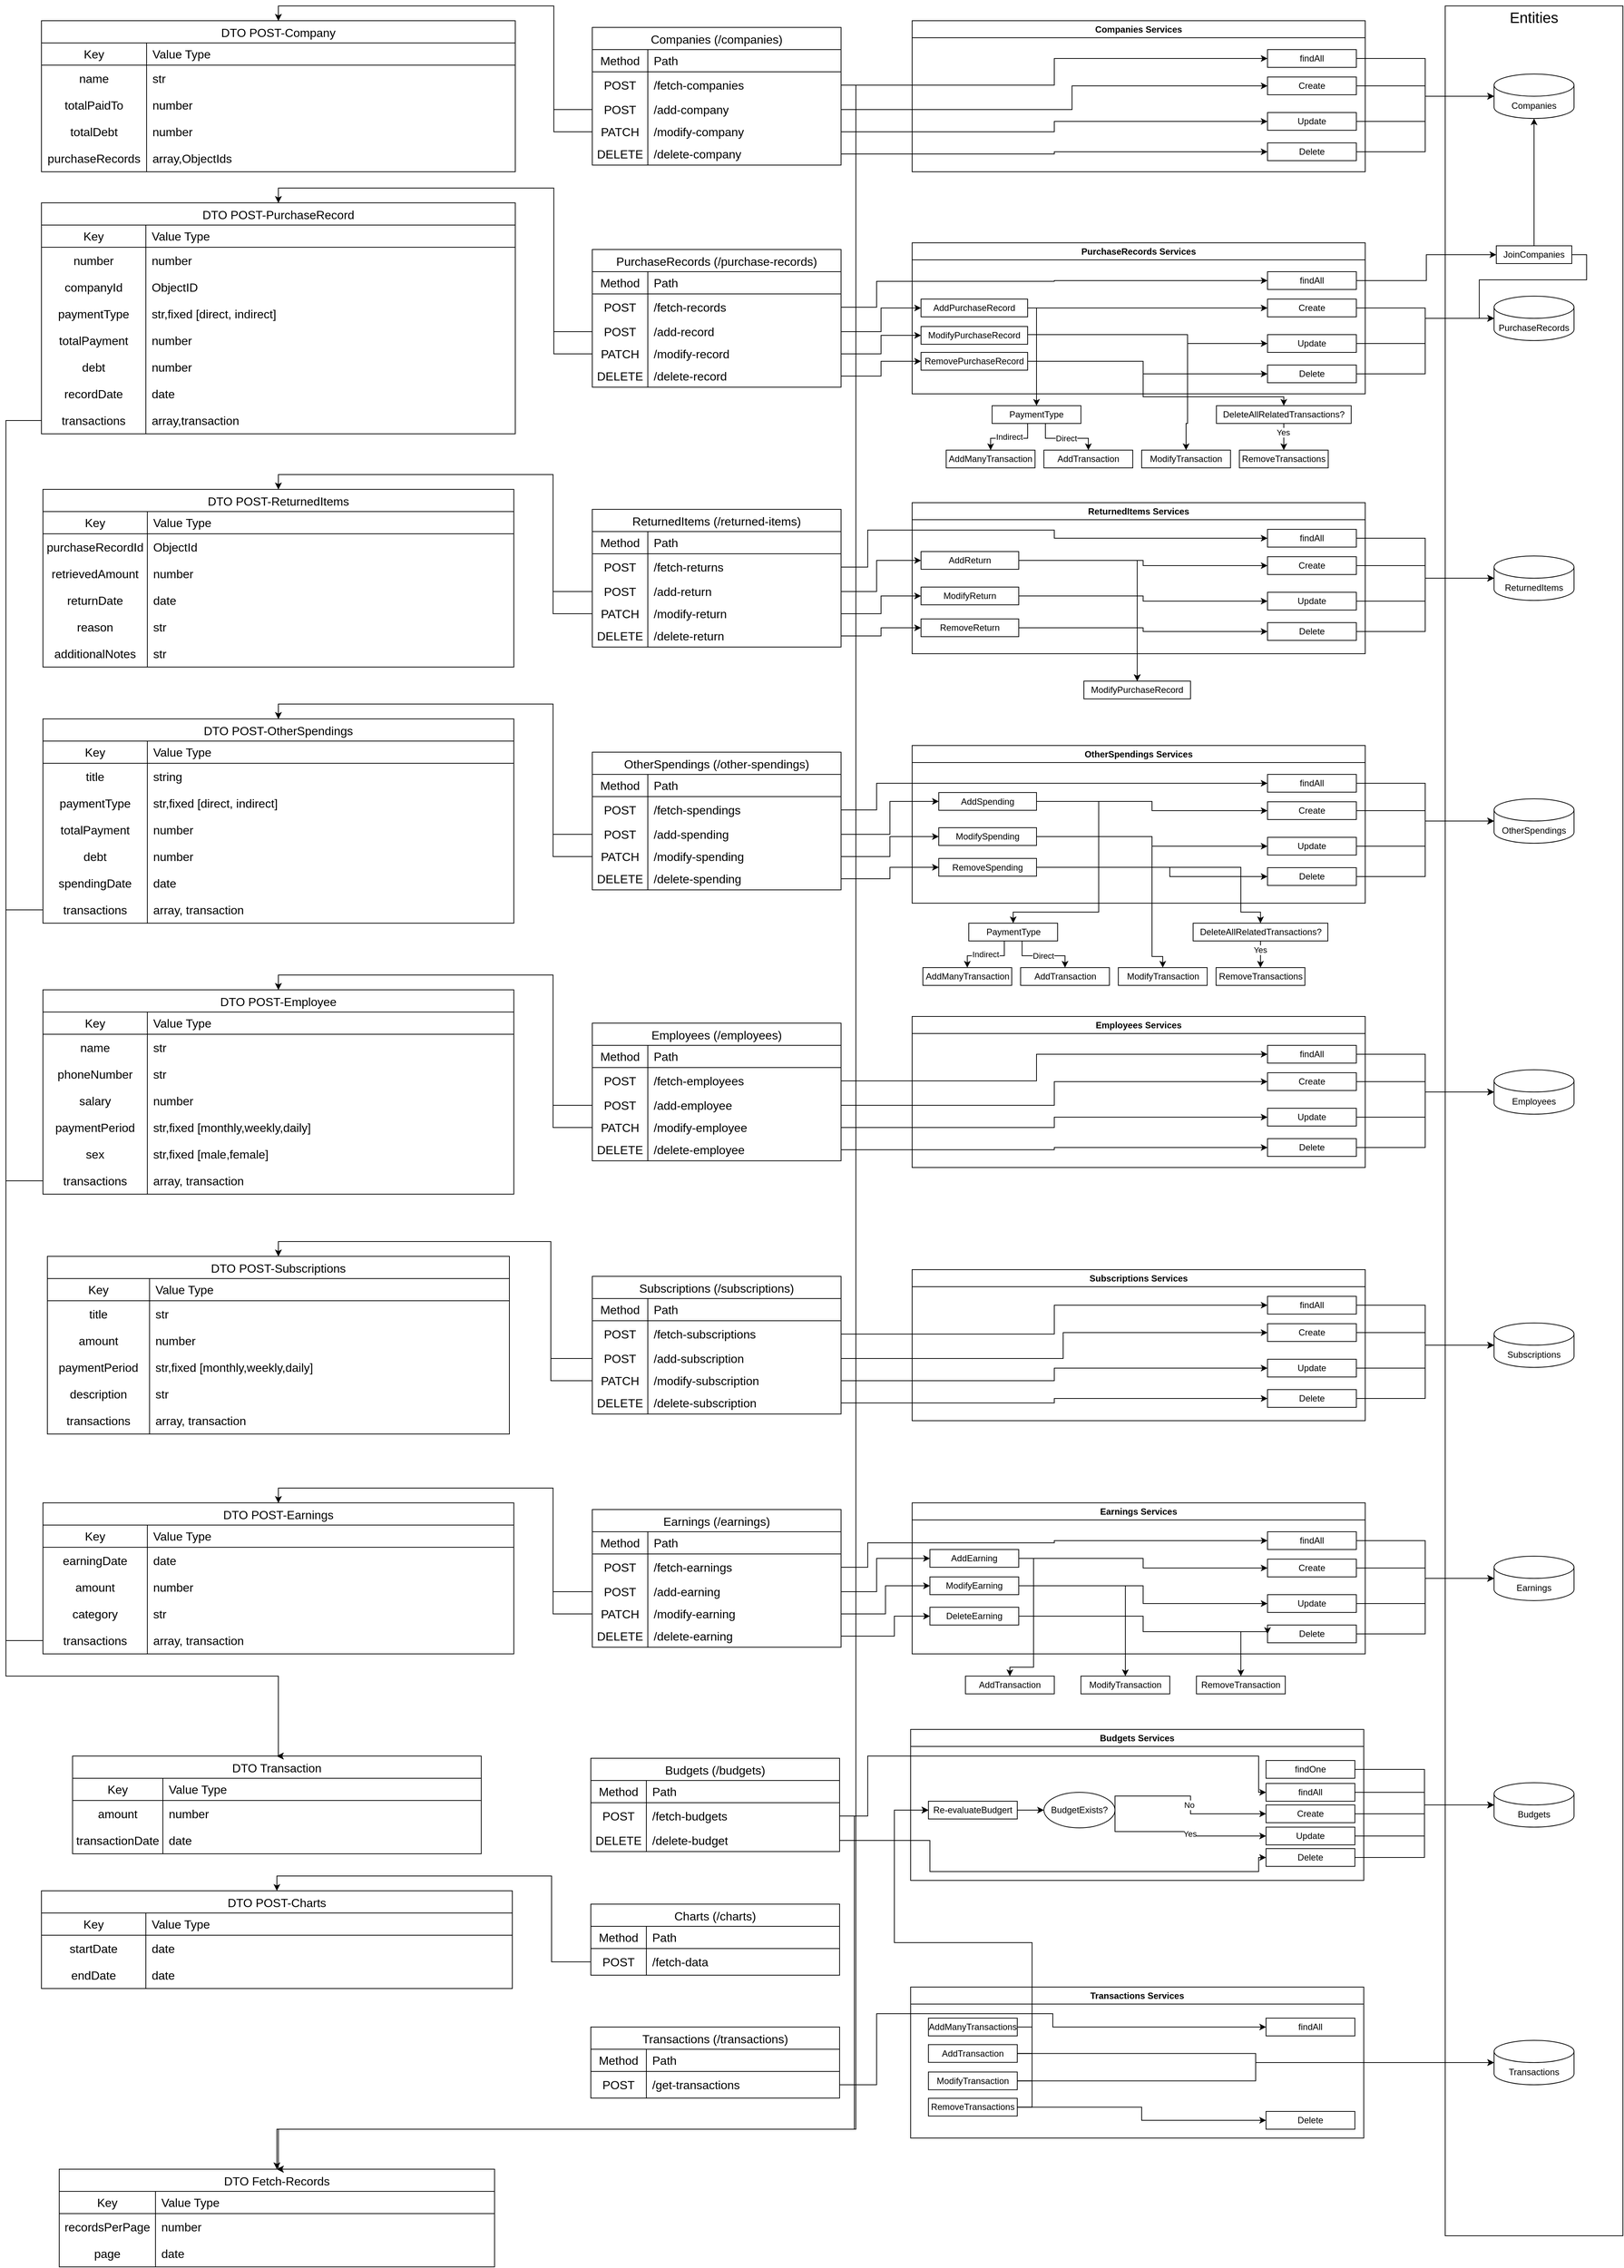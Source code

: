 <mxfile version="23.1.5" type="device">
  <diagram name="Page-1" id="WmKcBqQ57zAdK9sFzErc">
    <mxGraphModel dx="795" dy="579" grid="1" gridSize="12" guides="1" tooltips="1" connect="1" arrows="1" fold="1" page="1" pageScale="1" pageWidth="2400" pageHeight="3600" math="0" shadow="0">
      <root>
        <mxCell id="0" />
        <mxCell id="1" parent="0" />
        <mxCell id="BFMQsOU-jweedGEEHphq-197" value="" style="group" vertex="1" connectable="0" parent="1">
          <mxGeometry x="2004" y="48" width="240" height="3012" as="geometry" />
        </mxCell>
        <mxCell id="BFMQsOU-jweedGEEHphq-5" value="" style="rounded=0;whiteSpace=wrap;html=1;" vertex="1" parent="BFMQsOU-jweedGEEHphq-197">
          <mxGeometry width="240" height="3012" as="geometry" />
        </mxCell>
        <mxCell id="BFMQsOU-jweedGEEHphq-2" value="Budgets" style="shape=cylinder3;whiteSpace=wrap;html=1;boundedLbl=1;backgroundOutline=1;size=15;" vertex="1" parent="BFMQsOU-jweedGEEHphq-197">
          <mxGeometry x="66" y="2400" width="108" height="60" as="geometry" />
        </mxCell>
        <mxCell id="BFMQsOU-jweedGEEHphq-3" value="Companies" style="shape=cylinder3;whiteSpace=wrap;html=1;boundedLbl=1;backgroundOutline=1;size=15;" vertex="1" parent="BFMQsOU-jweedGEEHphq-197">
          <mxGeometry x="66" y="92" width="108" height="60" as="geometry" />
        </mxCell>
        <mxCell id="BFMQsOU-jweedGEEHphq-4" value="PurchaseRecords" style="shape=cylinder3;whiteSpace=wrap;html=1;boundedLbl=1;backgroundOutline=1;size=15;" vertex="1" parent="BFMQsOU-jweedGEEHphq-197">
          <mxGeometry x="66" y="392" width="108" height="60" as="geometry" />
        </mxCell>
        <mxCell id="BFMQsOU-jweedGEEHphq-6" value="&lt;font style=&quot;font-size: 20px;&quot;&gt;Entities&lt;/font&gt;" style="text;html=1;align=center;verticalAlign=middle;whiteSpace=wrap;rounded=0;" vertex="1" parent="BFMQsOU-jweedGEEHphq-197">
          <mxGeometry x="90" width="60" height="30" as="geometry" />
        </mxCell>
        <mxCell id="BFMQsOU-jweedGEEHphq-7" value="Earnings" style="shape=cylinder3;whiteSpace=wrap;html=1;boundedLbl=1;backgroundOutline=1;size=15;" vertex="1" parent="BFMQsOU-jweedGEEHphq-197">
          <mxGeometry x="66" y="2094" width="108" height="60" as="geometry" />
        </mxCell>
        <mxCell id="BFMQsOU-jweedGEEHphq-8" value="Employees" style="shape=cylinder3;whiteSpace=wrap;html=1;boundedLbl=1;backgroundOutline=1;size=15;" vertex="1" parent="BFMQsOU-jweedGEEHphq-197">
          <mxGeometry x="66" y="1437" width="108" height="60" as="geometry" />
        </mxCell>
        <mxCell id="BFMQsOU-jweedGEEHphq-9" value="OtherSpendings" style="shape=cylinder3;whiteSpace=wrap;html=1;boundedLbl=1;backgroundOutline=1;size=15;" vertex="1" parent="BFMQsOU-jweedGEEHphq-197">
          <mxGeometry x="66" y="1071" width="108" height="60" as="geometry" />
        </mxCell>
        <mxCell id="BFMQsOU-jweedGEEHphq-10" value="ReturnedItems" style="shape=cylinder3;whiteSpace=wrap;html=1;boundedLbl=1;backgroundOutline=1;size=15;" vertex="1" parent="BFMQsOU-jweedGEEHphq-197">
          <mxGeometry x="66" y="743" width="108" height="60" as="geometry" />
        </mxCell>
        <mxCell id="BFMQsOU-jweedGEEHphq-11" value="Subscriptions" style="shape=cylinder3;whiteSpace=wrap;html=1;boundedLbl=1;backgroundOutline=1;size=15;" vertex="1" parent="BFMQsOU-jweedGEEHphq-197">
          <mxGeometry x="66" y="1779" width="108" height="60" as="geometry" />
        </mxCell>
        <mxCell id="BFMQsOU-jweedGEEHphq-12" value="Transactions" style="shape=cylinder3;whiteSpace=wrap;html=1;boundedLbl=1;backgroundOutline=1;size=15;" vertex="1" parent="BFMQsOU-jweedGEEHphq-197">
          <mxGeometry x="66" y="2748" width="108" height="60" as="geometry" />
        </mxCell>
        <mxCell id="unXY_0qLraqO0LoRJPVi-7" value="PurchaseRecords (/purchase-records)" style="shape=table;startSize=30;container=1;collapsible=0;childLayout=tableLayout;fixedRows=1;rowLines=0;fontStyle=0;strokeColor=default;fontSize=16;" parent="1" vertex="1">
          <mxGeometry x="852" y="377" width="336" height="186" as="geometry" />
        </mxCell>
        <mxCell id="unXY_0qLraqO0LoRJPVi-8" value="" style="shape=tableRow;horizontal=0;startSize=0;swimlaneHead=0;swimlaneBody=0;top=0;left=0;bottom=1;right=0;collapsible=0;dropTarget=0;fillColor=none;points=[[0,0.5],[1,0.5]];portConstraint=eastwest;strokeColor=inherit;fontSize=16;labelBorderColor=none;" parent="unXY_0qLraqO0LoRJPVi-7" vertex="1">
          <mxGeometry y="30" width="336" height="30" as="geometry" />
        </mxCell>
        <mxCell id="unXY_0qLraqO0LoRJPVi-9" value="Method" style="shape=partialRectangle;html=1;whiteSpace=wrap;connectable=0;fillColor=none;top=0;left=0;bottom=0;right=0;overflow=hidden;pointerEvents=1;strokeColor=inherit;fontSize=16;" parent="unXY_0qLraqO0LoRJPVi-8" vertex="1">
          <mxGeometry width="75" height="30" as="geometry">
            <mxRectangle width="75" height="30" as="alternateBounds" />
          </mxGeometry>
        </mxCell>
        <mxCell id="unXY_0qLraqO0LoRJPVi-10" value="Path" style="shape=partialRectangle;html=1;whiteSpace=wrap;connectable=0;fillColor=none;top=0;left=0;bottom=0;right=0;align=left;spacingLeft=6;overflow=hidden;strokeColor=default;fontSize=16;" parent="unXY_0qLraqO0LoRJPVi-8" vertex="1">
          <mxGeometry x="75" width="261" height="30" as="geometry">
            <mxRectangle width="261" height="30" as="alternateBounds" />
          </mxGeometry>
        </mxCell>
        <mxCell id="unXY_0qLraqO0LoRJPVi-11" value="" style="shape=tableRow;horizontal=0;startSize=0;swimlaneHead=0;swimlaneBody=0;top=0;left=0;bottom=0;right=0;collapsible=0;dropTarget=0;fillColor=none;points=[[0,0.5],[1,0.5]];portConstraint=eastwest;strokeColor=inherit;fontSize=16;" parent="unXY_0qLraqO0LoRJPVi-7" vertex="1">
          <mxGeometry y="60" width="336" height="36" as="geometry" />
        </mxCell>
        <mxCell id="unXY_0qLraqO0LoRJPVi-12" value="POST" style="shape=partialRectangle;html=1;whiteSpace=wrap;connectable=0;fillColor=none;top=0;left=0;bottom=0;right=0;overflow=hidden;strokeColor=inherit;fontSize=16;" parent="unXY_0qLraqO0LoRJPVi-11" vertex="1">
          <mxGeometry width="75" height="36" as="geometry">
            <mxRectangle width="75" height="36" as="alternateBounds" />
          </mxGeometry>
        </mxCell>
        <mxCell id="unXY_0qLraqO0LoRJPVi-13" value="/fetch-records" style="shape=partialRectangle;html=1;whiteSpace=wrap;connectable=0;fillColor=none;top=0;left=0;bottom=0;right=0;align=left;spacingLeft=6;overflow=hidden;strokeColor=inherit;fontSize=16;" parent="unXY_0qLraqO0LoRJPVi-11" vertex="1">
          <mxGeometry x="75" width="261" height="36" as="geometry">
            <mxRectangle width="261" height="36" as="alternateBounds" />
          </mxGeometry>
        </mxCell>
        <mxCell id="unXY_0qLraqO0LoRJPVi-14" value="" style="shape=tableRow;horizontal=0;startSize=0;swimlaneHead=0;swimlaneBody=0;top=0;left=0;bottom=0;right=0;collapsible=0;dropTarget=0;fillColor=none;points=[[0,0.5],[1,0.5]];portConstraint=eastwest;strokeColor=inherit;fontSize=16;" parent="unXY_0qLraqO0LoRJPVi-7" vertex="1">
          <mxGeometry y="96" width="336" height="30" as="geometry" />
        </mxCell>
        <mxCell id="unXY_0qLraqO0LoRJPVi-15" value="POST" style="shape=partialRectangle;html=1;whiteSpace=wrap;connectable=0;fillColor=none;top=0;left=0;bottom=0;right=0;overflow=hidden;strokeColor=inherit;fontSize=16;" parent="unXY_0qLraqO0LoRJPVi-14" vertex="1">
          <mxGeometry width="75" height="30" as="geometry">
            <mxRectangle width="75" height="30" as="alternateBounds" />
          </mxGeometry>
        </mxCell>
        <mxCell id="unXY_0qLraqO0LoRJPVi-16" value="/add-record" style="shape=partialRectangle;html=1;whiteSpace=wrap;connectable=0;fillColor=none;top=0;left=0;bottom=0;right=0;align=left;spacingLeft=6;overflow=hidden;strokeColor=inherit;fontSize=16;" parent="unXY_0qLraqO0LoRJPVi-14" vertex="1">
          <mxGeometry x="75" width="261" height="30" as="geometry">
            <mxRectangle width="261" height="30" as="alternateBounds" />
          </mxGeometry>
        </mxCell>
        <mxCell id="unXY_0qLraqO0LoRJPVi-17" value="" style="shape=tableRow;horizontal=0;startSize=0;swimlaneHead=0;swimlaneBody=0;top=0;left=0;bottom=0;right=0;collapsible=0;dropTarget=0;fillColor=none;points=[[0,0.5],[1,0.5]];portConstraint=eastwest;strokeColor=inherit;fontSize=16;" parent="unXY_0qLraqO0LoRJPVi-7" vertex="1">
          <mxGeometry y="126" width="336" height="30" as="geometry" />
        </mxCell>
        <mxCell id="unXY_0qLraqO0LoRJPVi-18" value="PATCH" style="shape=partialRectangle;html=1;whiteSpace=wrap;connectable=0;fillColor=none;top=0;left=0;bottom=0;right=0;overflow=hidden;strokeColor=inherit;fontSize=16;" parent="unXY_0qLraqO0LoRJPVi-17" vertex="1">
          <mxGeometry width="75" height="30" as="geometry">
            <mxRectangle width="75" height="30" as="alternateBounds" />
          </mxGeometry>
        </mxCell>
        <mxCell id="unXY_0qLraqO0LoRJPVi-19" value="/modify-record" style="shape=partialRectangle;html=1;whiteSpace=wrap;connectable=0;fillColor=none;top=0;left=0;bottom=0;right=0;align=left;spacingLeft=6;overflow=hidden;strokeColor=inherit;fontSize=16;" parent="unXY_0qLraqO0LoRJPVi-17" vertex="1">
          <mxGeometry x="75" width="261" height="30" as="geometry">
            <mxRectangle width="261" height="30" as="alternateBounds" />
          </mxGeometry>
        </mxCell>
        <mxCell id="unXY_0qLraqO0LoRJPVi-20" value="" style="shape=tableRow;horizontal=0;startSize=0;swimlaneHead=0;swimlaneBody=0;top=0;left=0;bottom=0;right=0;collapsible=0;dropTarget=0;fillColor=none;points=[[0,0.5],[1,0.5]];portConstraint=eastwest;strokeColor=inherit;fontSize=16;" parent="unXY_0qLraqO0LoRJPVi-7" vertex="1">
          <mxGeometry y="156" width="336" height="30" as="geometry" />
        </mxCell>
        <mxCell id="unXY_0qLraqO0LoRJPVi-21" value="DELETE" style="shape=partialRectangle;html=1;whiteSpace=wrap;connectable=0;fillColor=none;top=0;left=0;bottom=0;right=0;overflow=hidden;strokeColor=inherit;fontSize=16;" parent="unXY_0qLraqO0LoRJPVi-20" vertex="1">
          <mxGeometry width="75" height="30" as="geometry">
            <mxRectangle width="75" height="30" as="alternateBounds" />
          </mxGeometry>
        </mxCell>
        <mxCell id="unXY_0qLraqO0LoRJPVi-22" value="/delete-record" style="shape=partialRectangle;html=1;whiteSpace=wrap;connectable=0;fillColor=none;top=0;left=0;bottom=0;right=0;align=left;spacingLeft=6;overflow=hidden;strokeColor=inherit;fontSize=16;" parent="unXY_0qLraqO0LoRJPVi-20" vertex="1">
          <mxGeometry x="75" width="261" height="30" as="geometry">
            <mxRectangle width="261" height="30" as="alternateBounds" />
          </mxGeometry>
        </mxCell>
        <mxCell id="unXY_0qLraqO0LoRJPVi-23" value="ReturnedItems (/returned-items)" style="shape=table;startSize=30;container=1;collapsible=0;childLayout=tableLayout;fixedRows=1;rowLines=0;fontStyle=0;strokeColor=default;fontSize=16;" parent="1" vertex="1">
          <mxGeometry x="852" y="728" width="336" height="186" as="geometry" />
        </mxCell>
        <mxCell id="unXY_0qLraqO0LoRJPVi-24" value="" style="shape=tableRow;horizontal=0;startSize=0;swimlaneHead=0;swimlaneBody=0;top=0;left=0;bottom=1;right=0;collapsible=0;dropTarget=0;fillColor=none;points=[[0,0.5],[1,0.5]];portConstraint=eastwest;strokeColor=inherit;fontSize=16;labelBorderColor=none;" parent="unXY_0qLraqO0LoRJPVi-23" vertex="1">
          <mxGeometry y="30" width="336" height="30" as="geometry" />
        </mxCell>
        <mxCell id="unXY_0qLraqO0LoRJPVi-25" value="Method" style="shape=partialRectangle;html=1;whiteSpace=wrap;connectable=0;fillColor=none;top=0;left=0;bottom=0;right=0;overflow=hidden;pointerEvents=1;strokeColor=inherit;fontSize=16;" parent="unXY_0qLraqO0LoRJPVi-24" vertex="1">
          <mxGeometry width="75" height="30" as="geometry">
            <mxRectangle width="75" height="30" as="alternateBounds" />
          </mxGeometry>
        </mxCell>
        <mxCell id="unXY_0qLraqO0LoRJPVi-26" value="Path" style="shape=partialRectangle;html=1;whiteSpace=wrap;connectable=0;fillColor=none;top=0;left=0;bottom=0;right=0;align=left;spacingLeft=6;overflow=hidden;strokeColor=default;fontSize=16;" parent="unXY_0qLraqO0LoRJPVi-24" vertex="1">
          <mxGeometry x="75" width="261" height="30" as="geometry">
            <mxRectangle width="261" height="30" as="alternateBounds" />
          </mxGeometry>
        </mxCell>
        <mxCell id="unXY_0qLraqO0LoRJPVi-27" value="" style="shape=tableRow;horizontal=0;startSize=0;swimlaneHead=0;swimlaneBody=0;top=0;left=0;bottom=0;right=0;collapsible=0;dropTarget=0;fillColor=none;points=[[0,0.5],[1,0.5]];portConstraint=eastwest;strokeColor=inherit;fontSize=16;" parent="unXY_0qLraqO0LoRJPVi-23" vertex="1">
          <mxGeometry y="60" width="336" height="36" as="geometry" />
        </mxCell>
        <mxCell id="unXY_0qLraqO0LoRJPVi-28" value="POST" style="shape=partialRectangle;html=1;whiteSpace=wrap;connectable=0;fillColor=none;top=0;left=0;bottom=0;right=0;overflow=hidden;strokeColor=inherit;fontSize=16;" parent="unXY_0qLraqO0LoRJPVi-27" vertex="1">
          <mxGeometry width="75" height="36" as="geometry">
            <mxRectangle width="75" height="36" as="alternateBounds" />
          </mxGeometry>
        </mxCell>
        <mxCell id="unXY_0qLraqO0LoRJPVi-29" value="/fetch-returns" style="shape=partialRectangle;html=1;whiteSpace=wrap;connectable=0;fillColor=none;top=0;left=0;bottom=0;right=0;align=left;spacingLeft=6;overflow=hidden;strokeColor=inherit;fontSize=16;" parent="unXY_0qLraqO0LoRJPVi-27" vertex="1">
          <mxGeometry x="75" width="261" height="36" as="geometry">
            <mxRectangle width="261" height="36" as="alternateBounds" />
          </mxGeometry>
        </mxCell>
        <mxCell id="unXY_0qLraqO0LoRJPVi-30" value="" style="shape=tableRow;horizontal=0;startSize=0;swimlaneHead=0;swimlaneBody=0;top=0;left=0;bottom=0;right=0;collapsible=0;dropTarget=0;fillColor=none;points=[[0,0.5],[1,0.5]];portConstraint=eastwest;strokeColor=inherit;fontSize=16;" parent="unXY_0qLraqO0LoRJPVi-23" vertex="1">
          <mxGeometry y="96" width="336" height="30" as="geometry" />
        </mxCell>
        <mxCell id="unXY_0qLraqO0LoRJPVi-31" value="POST" style="shape=partialRectangle;html=1;whiteSpace=wrap;connectable=0;fillColor=none;top=0;left=0;bottom=0;right=0;overflow=hidden;strokeColor=inherit;fontSize=16;" parent="unXY_0qLraqO0LoRJPVi-30" vertex="1">
          <mxGeometry width="75" height="30" as="geometry">
            <mxRectangle width="75" height="30" as="alternateBounds" />
          </mxGeometry>
        </mxCell>
        <mxCell id="unXY_0qLraqO0LoRJPVi-32" value="/add-return" style="shape=partialRectangle;html=1;whiteSpace=wrap;connectable=0;fillColor=none;top=0;left=0;bottom=0;right=0;align=left;spacingLeft=6;overflow=hidden;strokeColor=inherit;fontSize=16;" parent="unXY_0qLraqO0LoRJPVi-30" vertex="1">
          <mxGeometry x="75" width="261" height="30" as="geometry">
            <mxRectangle width="261" height="30" as="alternateBounds" />
          </mxGeometry>
        </mxCell>
        <mxCell id="unXY_0qLraqO0LoRJPVi-33" value="" style="shape=tableRow;horizontal=0;startSize=0;swimlaneHead=0;swimlaneBody=0;top=0;left=0;bottom=0;right=0;collapsible=0;dropTarget=0;fillColor=none;points=[[0,0.5],[1,0.5]];portConstraint=eastwest;strokeColor=inherit;fontSize=16;" parent="unXY_0qLraqO0LoRJPVi-23" vertex="1">
          <mxGeometry y="126" width="336" height="30" as="geometry" />
        </mxCell>
        <mxCell id="unXY_0qLraqO0LoRJPVi-34" value="PATCH" style="shape=partialRectangle;html=1;whiteSpace=wrap;connectable=0;fillColor=none;top=0;left=0;bottom=0;right=0;overflow=hidden;strokeColor=inherit;fontSize=16;" parent="unXY_0qLraqO0LoRJPVi-33" vertex="1">
          <mxGeometry width="75" height="30" as="geometry">
            <mxRectangle width="75" height="30" as="alternateBounds" />
          </mxGeometry>
        </mxCell>
        <mxCell id="unXY_0qLraqO0LoRJPVi-35" value="/modify-return" style="shape=partialRectangle;html=1;whiteSpace=wrap;connectable=0;fillColor=none;top=0;left=0;bottom=0;right=0;align=left;spacingLeft=6;overflow=hidden;strokeColor=inherit;fontSize=16;" parent="unXY_0qLraqO0LoRJPVi-33" vertex="1">
          <mxGeometry x="75" width="261" height="30" as="geometry">
            <mxRectangle width="261" height="30" as="alternateBounds" />
          </mxGeometry>
        </mxCell>
        <mxCell id="unXY_0qLraqO0LoRJPVi-36" value="" style="shape=tableRow;horizontal=0;startSize=0;swimlaneHead=0;swimlaneBody=0;top=0;left=0;bottom=0;right=0;collapsible=0;dropTarget=0;fillColor=none;points=[[0,0.5],[1,0.5]];portConstraint=eastwest;strokeColor=inherit;fontSize=16;" parent="unXY_0qLraqO0LoRJPVi-23" vertex="1">
          <mxGeometry y="156" width="336" height="30" as="geometry" />
        </mxCell>
        <mxCell id="unXY_0qLraqO0LoRJPVi-37" value="DELETE" style="shape=partialRectangle;html=1;whiteSpace=wrap;connectable=0;fillColor=none;top=0;left=0;bottom=0;right=0;overflow=hidden;strokeColor=inherit;fontSize=16;" parent="unXY_0qLraqO0LoRJPVi-36" vertex="1">
          <mxGeometry width="75" height="30" as="geometry">
            <mxRectangle width="75" height="30" as="alternateBounds" />
          </mxGeometry>
        </mxCell>
        <mxCell id="unXY_0qLraqO0LoRJPVi-38" value="/delete-return" style="shape=partialRectangle;html=1;whiteSpace=wrap;connectable=0;fillColor=none;top=0;left=0;bottom=0;right=0;align=left;spacingLeft=6;overflow=hidden;strokeColor=inherit;fontSize=16;" parent="unXY_0qLraqO0LoRJPVi-36" vertex="1">
          <mxGeometry x="75" width="261" height="30" as="geometry">
            <mxRectangle width="261" height="30" as="alternateBounds" />
          </mxGeometry>
        </mxCell>
        <mxCell id="unXY_0qLraqO0LoRJPVi-39" value="OtherSpendings (/other-spendings)" style="shape=table;startSize=30;container=1;collapsible=0;childLayout=tableLayout;fixedRows=1;rowLines=0;fontStyle=0;strokeColor=default;fontSize=16;" parent="1" vertex="1">
          <mxGeometry x="852" y="1056" width="336" height="186" as="geometry" />
        </mxCell>
        <mxCell id="unXY_0qLraqO0LoRJPVi-40" value="" style="shape=tableRow;horizontal=0;startSize=0;swimlaneHead=0;swimlaneBody=0;top=0;left=0;bottom=1;right=0;collapsible=0;dropTarget=0;fillColor=none;points=[[0,0.5],[1,0.5]];portConstraint=eastwest;strokeColor=inherit;fontSize=16;labelBorderColor=none;" parent="unXY_0qLraqO0LoRJPVi-39" vertex="1">
          <mxGeometry y="30" width="336" height="30" as="geometry" />
        </mxCell>
        <mxCell id="unXY_0qLraqO0LoRJPVi-41" value="Method" style="shape=partialRectangle;html=1;whiteSpace=wrap;connectable=0;fillColor=none;top=0;left=0;bottom=0;right=0;overflow=hidden;pointerEvents=1;strokeColor=inherit;fontSize=16;" parent="unXY_0qLraqO0LoRJPVi-40" vertex="1">
          <mxGeometry width="75" height="30" as="geometry">
            <mxRectangle width="75" height="30" as="alternateBounds" />
          </mxGeometry>
        </mxCell>
        <mxCell id="unXY_0qLraqO0LoRJPVi-42" value="Path" style="shape=partialRectangle;html=1;whiteSpace=wrap;connectable=0;fillColor=none;top=0;left=0;bottom=0;right=0;align=left;spacingLeft=6;overflow=hidden;strokeColor=default;fontSize=16;" parent="unXY_0qLraqO0LoRJPVi-40" vertex="1">
          <mxGeometry x="75" width="261" height="30" as="geometry">
            <mxRectangle width="261" height="30" as="alternateBounds" />
          </mxGeometry>
        </mxCell>
        <mxCell id="unXY_0qLraqO0LoRJPVi-43" value="" style="shape=tableRow;horizontal=0;startSize=0;swimlaneHead=0;swimlaneBody=0;top=0;left=0;bottom=0;right=0;collapsible=0;dropTarget=0;fillColor=none;points=[[0,0.5],[1,0.5]];portConstraint=eastwest;strokeColor=inherit;fontSize=16;" parent="unXY_0qLraqO0LoRJPVi-39" vertex="1">
          <mxGeometry y="60" width="336" height="36" as="geometry" />
        </mxCell>
        <mxCell id="unXY_0qLraqO0LoRJPVi-44" value="POST" style="shape=partialRectangle;html=1;whiteSpace=wrap;connectable=0;fillColor=none;top=0;left=0;bottom=0;right=0;overflow=hidden;strokeColor=inherit;fontSize=16;" parent="unXY_0qLraqO0LoRJPVi-43" vertex="1">
          <mxGeometry width="75" height="36" as="geometry">
            <mxRectangle width="75" height="36" as="alternateBounds" />
          </mxGeometry>
        </mxCell>
        <mxCell id="unXY_0qLraqO0LoRJPVi-45" value="/fetch-spendings" style="shape=partialRectangle;html=1;whiteSpace=wrap;connectable=0;fillColor=none;top=0;left=0;bottom=0;right=0;align=left;spacingLeft=6;overflow=hidden;strokeColor=inherit;fontSize=16;" parent="unXY_0qLraqO0LoRJPVi-43" vertex="1">
          <mxGeometry x="75" width="261" height="36" as="geometry">
            <mxRectangle width="261" height="36" as="alternateBounds" />
          </mxGeometry>
        </mxCell>
        <mxCell id="unXY_0qLraqO0LoRJPVi-46" value="" style="shape=tableRow;horizontal=0;startSize=0;swimlaneHead=0;swimlaneBody=0;top=0;left=0;bottom=0;right=0;collapsible=0;dropTarget=0;fillColor=none;points=[[0,0.5],[1,0.5]];portConstraint=eastwest;strokeColor=inherit;fontSize=16;" parent="unXY_0qLraqO0LoRJPVi-39" vertex="1">
          <mxGeometry y="96" width="336" height="30" as="geometry" />
        </mxCell>
        <mxCell id="unXY_0qLraqO0LoRJPVi-47" value="POST" style="shape=partialRectangle;html=1;whiteSpace=wrap;connectable=0;fillColor=none;top=0;left=0;bottom=0;right=0;overflow=hidden;strokeColor=inherit;fontSize=16;" parent="unXY_0qLraqO0LoRJPVi-46" vertex="1">
          <mxGeometry width="75" height="30" as="geometry">
            <mxRectangle width="75" height="30" as="alternateBounds" />
          </mxGeometry>
        </mxCell>
        <mxCell id="unXY_0qLraqO0LoRJPVi-48" value="/add-spending" style="shape=partialRectangle;html=1;whiteSpace=wrap;connectable=0;fillColor=none;top=0;left=0;bottom=0;right=0;align=left;spacingLeft=6;overflow=hidden;strokeColor=inherit;fontSize=16;" parent="unXY_0qLraqO0LoRJPVi-46" vertex="1">
          <mxGeometry x="75" width="261" height="30" as="geometry">
            <mxRectangle width="261" height="30" as="alternateBounds" />
          </mxGeometry>
        </mxCell>
        <mxCell id="unXY_0qLraqO0LoRJPVi-49" value="" style="shape=tableRow;horizontal=0;startSize=0;swimlaneHead=0;swimlaneBody=0;top=0;left=0;bottom=0;right=0;collapsible=0;dropTarget=0;fillColor=none;points=[[0,0.5],[1,0.5]];portConstraint=eastwest;strokeColor=inherit;fontSize=16;" parent="unXY_0qLraqO0LoRJPVi-39" vertex="1">
          <mxGeometry y="126" width="336" height="30" as="geometry" />
        </mxCell>
        <mxCell id="unXY_0qLraqO0LoRJPVi-50" value="PATCH" style="shape=partialRectangle;html=1;whiteSpace=wrap;connectable=0;fillColor=none;top=0;left=0;bottom=0;right=0;overflow=hidden;strokeColor=inherit;fontSize=16;" parent="unXY_0qLraqO0LoRJPVi-49" vertex="1">
          <mxGeometry width="75" height="30" as="geometry">
            <mxRectangle width="75" height="30" as="alternateBounds" />
          </mxGeometry>
        </mxCell>
        <mxCell id="unXY_0qLraqO0LoRJPVi-51" value="/modify-spending" style="shape=partialRectangle;html=1;whiteSpace=wrap;connectable=0;fillColor=none;top=0;left=0;bottom=0;right=0;align=left;spacingLeft=6;overflow=hidden;strokeColor=inherit;fontSize=16;" parent="unXY_0qLraqO0LoRJPVi-49" vertex="1">
          <mxGeometry x="75" width="261" height="30" as="geometry">
            <mxRectangle width="261" height="30" as="alternateBounds" />
          </mxGeometry>
        </mxCell>
        <mxCell id="unXY_0qLraqO0LoRJPVi-52" value="" style="shape=tableRow;horizontal=0;startSize=0;swimlaneHead=0;swimlaneBody=0;top=0;left=0;bottom=0;right=0;collapsible=0;dropTarget=0;fillColor=none;points=[[0,0.5],[1,0.5]];portConstraint=eastwest;strokeColor=inherit;fontSize=16;" parent="unXY_0qLraqO0LoRJPVi-39" vertex="1">
          <mxGeometry y="156" width="336" height="30" as="geometry" />
        </mxCell>
        <mxCell id="unXY_0qLraqO0LoRJPVi-53" value="DELETE" style="shape=partialRectangle;html=1;whiteSpace=wrap;connectable=0;fillColor=none;top=0;left=0;bottom=0;right=0;overflow=hidden;strokeColor=inherit;fontSize=16;" parent="unXY_0qLraqO0LoRJPVi-52" vertex="1">
          <mxGeometry width="75" height="30" as="geometry">
            <mxRectangle width="75" height="30" as="alternateBounds" />
          </mxGeometry>
        </mxCell>
        <mxCell id="unXY_0qLraqO0LoRJPVi-54" value="/delete-spending" style="shape=partialRectangle;html=1;whiteSpace=wrap;connectable=0;fillColor=none;top=0;left=0;bottom=0;right=0;align=left;spacingLeft=6;overflow=hidden;strokeColor=inherit;fontSize=16;" parent="unXY_0qLraqO0LoRJPVi-52" vertex="1">
          <mxGeometry x="75" width="261" height="30" as="geometry">
            <mxRectangle width="261" height="30" as="alternateBounds" />
          </mxGeometry>
        </mxCell>
        <mxCell id="unXY_0qLraqO0LoRJPVi-55" value="Employees (/employees)" style="shape=table;startSize=30;container=1;collapsible=0;childLayout=tableLayout;fixedRows=1;rowLines=0;fontStyle=0;strokeColor=default;fontSize=16;" parent="1" vertex="1">
          <mxGeometry x="852" y="1422" width="336" height="186" as="geometry" />
        </mxCell>
        <mxCell id="unXY_0qLraqO0LoRJPVi-56" value="" style="shape=tableRow;horizontal=0;startSize=0;swimlaneHead=0;swimlaneBody=0;top=0;left=0;bottom=1;right=0;collapsible=0;dropTarget=0;fillColor=none;points=[[0,0.5],[1,0.5]];portConstraint=eastwest;strokeColor=inherit;fontSize=16;labelBorderColor=none;" parent="unXY_0qLraqO0LoRJPVi-55" vertex="1">
          <mxGeometry y="30" width="336" height="30" as="geometry" />
        </mxCell>
        <mxCell id="unXY_0qLraqO0LoRJPVi-57" value="Method" style="shape=partialRectangle;html=1;whiteSpace=wrap;connectable=0;fillColor=none;top=0;left=0;bottom=0;right=0;overflow=hidden;pointerEvents=1;strokeColor=inherit;fontSize=16;" parent="unXY_0qLraqO0LoRJPVi-56" vertex="1">
          <mxGeometry width="75" height="30" as="geometry">
            <mxRectangle width="75" height="30" as="alternateBounds" />
          </mxGeometry>
        </mxCell>
        <mxCell id="unXY_0qLraqO0LoRJPVi-58" value="Path" style="shape=partialRectangle;html=1;whiteSpace=wrap;connectable=0;fillColor=none;top=0;left=0;bottom=0;right=0;align=left;spacingLeft=6;overflow=hidden;strokeColor=default;fontSize=16;" parent="unXY_0qLraqO0LoRJPVi-56" vertex="1">
          <mxGeometry x="75" width="261" height="30" as="geometry">
            <mxRectangle width="261" height="30" as="alternateBounds" />
          </mxGeometry>
        </mxCell>
        <mxCell id="unXY_0qLraqO0LoRJPVi-59" value="" style="shape=tableRow;horizontal=0;startSize=0;swimlaneHead=0;swimlaneBody=0;top=0;left=0;bottom=0;right=0;collapsible=0;dropTarget=0;fillColor=none;points=[[0,0.5],[1,0.5]];portConstraint=eastwest;strokeColor=inherit;fontSize=16;" parent="unXY_0qLraqO0LoRJPVi-55" vertex="1">
          <mxGeometry y="60" width="336" height="36" as="geometry" />
        </mxCell>
        <mxCell id="unXY_0qLraqO0LoRJPVi-60" value="POST" style="shape=partialRectangle;html=1;whiteSpace=wrap;connectable=0;fillColor=none;top=0;left=0;bottom=0;right=0;overflow=hidden;strokeColor=inherit;fontSize=16;" parent="unXY_0qLraqO0LoRJPVi-59" vertex="1">
          <mxGeometry width="75" height="36" as="geometry">
            <mxRectangle width="75" height="36" as="alternateBounds" />
          </mxGeometry>
        </mxCell>
        <mxCell id="unXY_0qLraqO0LoRJPVi-61" value="/fetch-employees" style="shape=partialRectangle;html=1;whiteSpace=wrap;connectable=0;fillColor=none;top=0;left=0;bottom=0;right=0;align=left;spacingLeft=6;overflow=hidden;strokeColor=inherit;fontSize=16;" parent="unXY_0qLraqO0LoRJPVi-59" vertex="1">
          <mxGeometry x="75" width="261" height="36" as="geometry">
            <mxRectangle width="261" height="36" as="alternateBounds" />
          </mxGeometry>
        </mxCell>
        <mxCell id="unXY_0qLraqO0LoRJPVi-62" value="" style="shape=tableRow;horizontal=0;startSize=0;swimlaneHead=0;swimlaneBody=0;top=0;left=0;bottom=0;right=0;collapsible=0;dropTarget=0;fillColor=none;points=[[0,0.5],[1,0.5]];portConstraint=eastwest;strokeColor=inherit;fontSize=16;" parent="unXY_0qLraqO0LoRJPVi-55" vertex="1">
          <mxGeometry y="96" width="336" height="30" as="geometry" />
        </mxCell>
        <mxCell id="unXY_0qLraqO0LoRJPVi-63" value="POST" style="shape=partialRectangle;html=1;whiteSpace=wrap;connectable=0;fillColor=none;top=0;left=0;bottom=0;right=0;overflow=hidden;strokeColor=inherit;fontSize=16;" parent="unXY_0qLraqO0LoRJPVi-62" vertex="1">
          <mxGeometry width="75" height="30" as="geometry">
            <mxRectangle width="75" height="30" as="alternateBounds" />
          </mxGeometry>
        </mxCell>
        <mxCell id="unXY_0qLraqO0LoRJPVi-64" value="/add-employee" style="shape=partialRectangle;html=1;whiteSpace=wrap;connectable=0;fillColor=none;top=0;left=0;bottom=0;right=0;align=left;spacingLeft=6;overflow=hidden;strokeColor=inherit;fontSize=16;" parent="unXY_0qLraqO0LoRJPVi-62" vertex="1">
          <mxGeometry x="75" width="261" height="30" as="geometry">
            <mxRectangle width="261" height="30" as="alternateBounds" />
          </mxGeometry>
        </mxCell>
        <mxCell id="unXY_0qLraqO0LoRJPVi-65" value="" style="shape=tableRow;horizontal=0;startSize=0;swimlaneHead=0;swimlaneBody=0;top=0;left=0;bottom=0;right=0;collapsible=0;dropTarget=0;fillColor=none;points=[[0,0.5],[1,0.5]];portConstraint=eastwest;strokeColor=inherit;fontSize=16;" parent="unXY_0qLraqO0LoRJPVi-55" vertex="1">
          <mxGeometry y="126" width="336" height="30" as="geometry" />
        </mxCell>
        <mxCell id="unXY_0qLraqO0LoRJPVi-66" value="PATCH" style="shape=partialRectangle;html=1;whiteSpace=wrap;connectable=0;fillColor=none;top=0;left=0;bottom=0;right=0;overflow=hidden;strokeColor=inherit;fontSize=16;" parent="unXY_0qLraqO0LoRJPVi-65" vertex="1">
          <mxGeometry width="75" height="30" as="geometry">
            <mxRectangle width="75" height="30" as="alternateBounds" />
          </mxGeometry>
        </mxCell>
        <mxCell id="unXY_0qLraqO0LoRJPVi-67" value="/modify-employee" style="shape=partialRectangle;html=1;whiteSpace=wrap;connectable=0;fillColor=none;top=0;left=0;bottom=0;right=0;align=left;spacingLeft=6;overflow=hidden;strokeColor=inherit;fontSize=16;" parent="unXY_0qLraqO0LoRJPVi-65" vertex="1">
          <mxGeometry x="75" width="261" height="30" as="geometry">
            <mxRectangle width="261" height="30" as="alternateBounds" />
          </mxGeometry>
        </mxCell>
        <mxCell id="unXY_0qLraqO0LoRJPVi-68" value="" style="shape=tableRow;horizontal=0;startSize=0;swimlaneHead=0;swimlaneBody=0;top=0;left=0;bottom=0;right=0;collapsible=0;dropTarget=0;fillColor=none;points=[[0,0.5],[1,0.5]];portConstraint=eastwest;strokeColor=inherit;fontSize=16;" parent="unXY_0qLraqO0LoRJPVi-55" vertex="1">
          <mxGeometry y="156" width="336" height="30" as="geometry" />
        </mxCell>
        <mxCell id="unXY_0qLraqO0LoRJPVi-69" value="DELETE" style="shape=partialRectangle;html=1;whiteSpace=wrap;connectable=0;fillColor=none;top=0;left=0;bottom=0;right=0;overflow=hidden;strokeColor=inherit;fontSize=16;" parent="unXY_0qLraqO0LoRJPVi-68" vertex="1">
          <mxGeometry width="75" height="30" as="geometry">
            <mxRectangle width="75" height="30" as="alternateBounds" />
          </mxGeometry>
        </mxCell>
        <mxCell id="unXY_0qLraqO0LoRJPVi-70" value="/delete-employee" style="shape=partialRectangle;html=1;whiteSpace=wrap;connectable=0;fillColor=none;top=0;left=0;bottom=0;right=0;align=left;spacingLeft=6;overflow=hidden;strokeColor=inherit;fontSize=16;" parent="unXY_0qLraqO0LoRJPVi-68" vertex="1">
          <mxGeometry x="75" width="261" height="30" as="geometry">
            <mxRectangle width="261" height="30" as="alternateBounds" />
          </mxGeometry>
        </mxCell>
        <mxCell id="unXY_0qLraqO0LoRJPVi-87" value="Subscriptions (/subscriptions)" style="shape=table;startSize=30;container=1;collapsible=0;childLayout=tableLayout;fixedRows=1;rowLines=0;fontStyle=0;strokeColor=default;fontSize=16;" parent="1" vertex="1">
          <mxGeometry x="852" y="1764" width="336" height="186" as="geometry" />
        </mxCell>
        <mxCell id="unXY_0qLraqO0LoRJPVi-88" value="" style="shape=tableRow;horizontal=0;startSize=0;swimlaneHead=0;swimlaneBody=0;top=0;left=0;bottom=1;right=0;collapsible=0;dropTarget=0;fillColor=none;points=[[0,0.5],[1,0.5]];portConstraint=eastwest;strokeColor=inherit;fontSize=16;labelBorderColor=none;" parent="unXY_0qLraqO0LoRJPVi-87" vertex="1">
          <mxGeometry y="30" width="336" height="30" as="geometry" />
        </mxCell>
        <mxCell id="unXY_0qLraqO0LoRJPVi-89" value="Method" style="shape=partialRectangle;html=1;whiteSpace=wrap;connectable=0;fillColor=none;top=0;left=0;bottom=0;right=0;overflow=hidden;pointerEvents=1;strokeColor=inherit;fontSize=16;" parent="unXY_0qLraqO0LoRJPVi-88" vertex="1">
          <mxGeometry width="75" height="30" as="geometry">
            <mxRectangle width="75" height="30" as="alternateBounds" />
          </mxGeometry>
        </mxCell>
        <mxCell id="unXY_0qLraqO0LoRJPVi-90" value="Path" style="shape=partialRectangle;html=1;whiteSpace=wrap;connectable=0;fillColor=none;top=0;left=0;bottom=0;right=0;align=left;spacingLeft=6;overflow=hidden;strokeColor=default;fontSize=16;" parent="unXY_0qLraqO0LoRJPVi-88" vertex="1">
          <mxGeometry x="75" width="261" height="30" as="geometry">
            <mxRectangle width="261" height="30" as="alternateBounds" />
          </mxGeometry>
        </mxCell>
        <mxCell id="unXY_0qLraqO0LoRJPVi-91" value="" style="shape=tableRow;horizontal=0;startSize=0;swimlaneHead=0;swimlaneBody=0;top=0;left=0;bottom=0;right=0;collapsible=0;dropTarget=0;fillColor=none;points=[[0,0.5],[1,0.5]];portConstraint=eastwest;strokeColor=inherit;fontSize=16;" parent="unXY_0qLraqO0LoRJPVi-87" vertex="1">
          <mxGeometry y="60" width="336" height="36" as="geometry" />
        </mxCell>
        <mxCell id="unXY_0qLraqO0LoRJPVi-92" value="POST" style="shape=partialRectangle;html=1;whiteSpace=wrap;connectable=0;fillColor=none;top=0;left=0;bottom=0;right=0;overflow=hidden;strokeColor=inherit;fontSize=16;" parent="unXY_0qLraqO0LoRJPVi-91" vertex="1">
          <mxGeometry width="75" height="36" as="geometry">
            <mxRectangle width="75" height="36" as="alternateBounds" />
          </mxGeometry>
        </mxCell>
        <mxCell id="unXY_0qLraqO0LoRJPVi-93" value="/fetch-subscriptions" style="shape=partialRectangle;html=1;whiteSpace=wrap;connectable=0;fillColor=none;top=0;left=0;bottom=0;right=0;align=left;spacingLeft=6;overflow=hidden;strokeColor=inherit;fontSize=16;" parent="unXY_0qLraqO0LoRJPVi-91" vertex="1">
          <mxGeometry x="75" width="261" height="36" as="geometry">
            <mxRectangle width="261" height="36" as="alternateBounds" />
          </mxGeometry>
        </mxCell>
        <mxCell id="unXY_0qLraqO0LoRJPVi-94" value="" style="shape=tableRow;horizontal=0;startSize=0;swimlaneHead=0;swimlaneBody=0;top=0;left=0;bottom=0;right=0;collapsible=0;dropTarget=0;fillColor=none;points=[[0,0.5],[1,0.5]];portConstraint=eastwest;strokeColor=inherit;fontSize=16;" parent="unXY_0qLraqO0LoRJPVi-87" vertex="1">
          <mxGeometry y="96" width="336" height="30" as="geometry" />
        </mxCell>
        <mxCell id="unXY_0qLraqO0LoRJPVi-95" value="POST" style="shape=partialRectangle;html=1;whiteSpace=wrap;connectable=0;fillColor=none;top=0;left=0;bottom=0;right=0;overflow=hidden;strokeColor=inherit;fontSize=16;" parent="unXY_0qLraqO0LoRJPVi-94" vertex="1">
          <mxGeometry width="75" height="30" as="geometry">
            <mxRectangle width="75" height="30" as="alternateBounds" />
          </mxGeometry>
        </mxCell>
        <mxCell id="unXY_0qLraqO0LoRJPVi-96" value="/add-subscription" style="shape=partialRectangle;html=1;whiteSpace=wrap;connectable=0;fillColor=none;top=0;left=0;bottom=0;right=0;align=left;spacingLeft=6;overflow=hidden;strokeColor=inherit;fontSize=16;" parent="unXY_0qLraqO0LoRJPVi-94" vertex="1">
          <mxGeometry x="75" width="261" height="30" as="geometry">
            <mxRectangle width="261" height="30" as="alternateBounds" />
          </mxGeometry>
        </mxCell>
        <mxCell id="unXY_0qLraqO0LoRJPVi-97" value="" style="shape=tableRow;horizontal=0;startSize=0;swimlaneHead=0;swimlaneBody=0;top=0;left=0;bottom=0;right=0;collapsible=0;dropTarget=0;fillColor=none;points=[[0,0.5],[1,0.5]];portConstraint=eastwest;strokeColor=inherit;fontSize=16;" parent="unXY_0qLraqO0LoRJPVi-87" vertex="1">
          <mxGeometry y="126" width="336" height="30" as="geometry" />
        </mxCell>
        <mxCell id="unXY_0qLraqO0LoRJPVi-98" value="PATCH" style="shape=partialRectangle;html=1;whiteSpace=wrap;connectable=0;fillColor=none;top=0;left=0;bottom=0;right=0;overflow=hidden;strokeColor=inherit;fontSize=16;" parent="unXY_0qLraqO0LoRJPVi-97" vertex="1">
          <mxGeometry width="75" height="30" as="geometry">
            <mxRectangle width="75" height="30" as="alternateBounds" />
          </mxGeometry>
        </mxCell>
        <mxCell id="unXY_0qLraqO0LoRJPVi-99" value="/modify-subscription" style="shape=partialRectangle;html=1;whiteSpace=wrap;connectable=0;fillColor=none;top=0;left=0;bottom=0;right=0;align=left;spacingLeft=6;overflow=hidden;strokeColor=inherit;fontSize=16;" parent="unXY_0qLraqO0LoRJPVi-97" vertex="1">
          <mxGeometry x="75" width="261" height="30" as="geometry">
            <mxRectangle width="261" height="30" as="alternateBounds" />
          </mxGeometry>
        </mxCell>
        <mxCell id="unXY_0qLraqO0LoRJPVi-100" value="" style="shape=tableRow;horizontal=0;startSize=0;swimlaneHead=0;swimlaneBody=0;top=0;left=0;bottom=0;right=0;collapsible=0;dropTarget=0;fillColor=none;points=[[0,0.5],[1,0.5]];portConstraint=eastwest;strokeColor=inherit;fontSize=16;" parent="unXY_0qLraqO0LoRJPVi-87" vertex="1">
          <mxGeometry y="156" width="336" height="30" as="geometry" />
        </mxCell>
        <mxCell id="unXY_0qLraqO0LoRJPVi-101" value="DELETE" style="shape=partialRectangle;html=1;whiteSpace=wrap;connectable=0;fillColor=none;top=0;left=0;bottom=0;right=0;overflow=hidden;strokeColor=inherit;fontSize=16;" parent="unXY_0qLraqO0LoRJPVi-100" vertex="1">
          <mxGeometry width="75" height="30" as="geometry">
            <mxRectangle width="75" height="30" as="alternateBounds" />
          </mxGeometry>
        </mxCell>
        <mxCell id="unXY_0qLraqO0LoRJPVi-102" value="/delete-subscription" style="shape=partialRectangle;html=1;whiteSpace=wrap;connectable=0;fillColor=none;top=0;left=0;bottom=0;right=0;align=left;spacingLeft=6;overflow=hidden;strokeColor=inherit;fontSize=16;" parent="unXY_0qLraqO0LoRJPVi-100" vertex="1">
          <mxGeometry x="75" width="261" height="30" as="geometry">
            <mxRectangle width="261" height="30" as="alternateBounds" />
          </mxGeometry>
        </mxCell>
        <mxCell id="unXY_0qLraqO0LoRJPVi-103" value="Earnings (/earnings)" style="shape=table;startSize=30;container=1;collapsible=0;childLayout=tableLayout;fixedRows=1;rowLines=0;fontStyle=0;strokeColor=default;fontSize=16;" parent="1" vertex="1">
          <mxGeometry x="852" y="2079" width="336" height="186" as="geometry" />
        </mxCell>
        <mxCell id="unXY_0qLraqO0LoRJPVi-104" value="" style="shape=tableRow;horizontal=0;startSize=0;swimlaneHead=0;swimlaneBody=0;top=0;left=0;bottom=1;right=0;collapsible=0;dropTarget=0;fillColor=none;points=[[0,0.5],[1,0.5]];portConstraint=eastwest;strokeColor=inherit;fontSize=16;labelBorderColor=none;" parent="unXY_0qLraqO0LoRJPVi-103" vertex="1">
          <mxGeometry y="30" width="336" height="30" as="geometry" />
        </mxCell>
        <mxCell id="unXY_0qLraqO0LoRJPVi-105" value="Method" style="shape=partialRectangle;html=1;whiteSpace=wrap;connectable=0;fillColor=none;top=0;left=0;bottom=0;right=0;overflow=hidden;pointerEvents=1;strokeColor=inherit;fontSize=16;" parent="unXY_0qLraqO0LoRJPVi-104" vertex="1">
          <mxGeometry width="75" height="30" as="geometry">
            <mxRectangle width="75" height="30" as="alternateBounds" />
          </mxGeometry>
        </mxCell>
        <mxCell id="unXY_0qLraqO0LoRJPVi-106" value="Path" style="shape=partialRectangle;html=1;whiteSpace=wrap;connectable=0;fillColor=none;top=0;left=0;bottom=0;right=0;align=left;spacingLeft=6;overflow=hidden;strokeColor=default;fontSize=16;" parent="unXY_0qLraqO0LoRJPVi-104" vertex="1">
          <mxGeometry x="75" width="261" height="30" as="geometry">
            <mxRectangle width="261" height="30" as="alternateBounds" />
          </mxGeometry>
        </mxCell>
        <mxCell id="unXY_0qLraqO0LoRJPVi-107" value="" style="shape=tableRow;horizontal=0;startSize=0;swimlaneHead=0;swimlaneBody=0;top=0;left=0;bottom=0;right=0;collapsible=0;dropTarget=0;fillColor=none;points=[[0,0.5],[1,0.5]];portConstraint=eastwest;strokeColor=inherit;fontSize=16;" parent="unXY_0qLraqO0LoRJPVi-103" vertex="1">
          <mxGeometry y="60" width="336" height="36" as="geometry" />
        </mxCell>
        <mxCell id="unXY_0qLraqO0LoRJPVi-108" value="POST" style="shape=partialRectangle;html=1;whiteSpace=wrap;connectable=0;fillColor=none;top=0;left=0;bottom=0;right=0;overflow=hidden;strokeColor=inherit;fontSize=16;" parent="unXY_0qLraqO0LoRJPVi-107" vertex="1">
          <mxGeometry width="75" height="36" as="geometry">
            <mxRectangle width="75" height="36" as="alternateBounds" />
          </mxGeometry>
        </mxCell>
        <mxCell id="unXY_0qLraqO0LoRJPVi-109" value="/fetch-earnings" style="shape=partialRectangle;html=1;whiteSpace=wrap;connectable=0;fillColor=none;top=0;left=0;bottom=0;right=0;align=left;spacingLeft=6;overflow=hidden;strokeColor=inherit;fontSize=16;" parent="unXY_0qLraqO0LoRJPVi-107" vertex="1">
          <mxGeometry x="75" width="261" height="36" as="geometry">
            <mxRectangle width="261" height="36" as="alternateBounds" />
          </mxGeometry>
        </mxCell>
        <mxCell id="unXY_0qLraqO0LoRJPVi-110" value="" style="shape=tableRow;horizontal=0;startSize=0;swimlaneHead=0;swimlaneBody=0;top=0;left=0;bottom=0;right=0;collapsible=0;dropTarget=0;fillColor=none;points=[[0,0.5],[1,0.5]];portConstraint=eastwest;strokeColor=inherit;fontSize=16;" parent="unXY_0qLraqO0LoRJPVi-103" vertex="1">
          <mxGeometry y="96" width="336" height="30" as="geometry" />
        </mxCell>
        <mxCell id="unXY_0qLraqO0LoRJPVi-111" value="POST" style="shape=partialRectangle;html=1;whiteSpace=wrap;connectable=0;fillColor=none;top=0;left=0;bottom=0;right=0;overflow=hidden;strokeColor=inherit;fontSize=16;" parent="unXY_0qLraqO0LoRJPVi-110" vertex="1">
          <mxGeometry width="75" height="30" as="geometry">
            <mxRectangle width="75" height="30" as="alternateBounds" />
          </mxGeometry>
        </mxCell>
        <mxCell id="unXY_0qLraqO0LoRJPVi-112" value="/add-earning" style="shape=partialRectangle;html=1;whiteSpace=wrap;connectable=0;fillColor=none;top=0;left=0;bottom=0;right=0;align=left;spacingLeft=6;overflow=hidden;strokeColor=inherit;fontSize=16;" parent="unXY_0qLraqO0LoRJPVi-110" vertex="1">
          <mxGeometry x="75" width="261" height="30" as="geometry">
            <mxRectangle width="261" height="30" as="alternateBounds" />
          </mxGeometry>
        </mxCell>
        <mxCell id="unXY_0qLraqO0LoRJPVi-113" value="" style="shape=tableRow;horizontal=0;startSize=0;swimlaneHead=0;swimlaneBody=0;top=0;left=0;bottom=0;right=0;collapsible=0;dropTarget=0;fillColor=none;points=[[0,0.5],[1,0.5]];portConstraint=eastwest;strokeColor=inherit;fontSize=16;" parent="unXY_0qLraqO0LoRJPVi-103" vertex="1">
          <mxGeometry y="126" width="336" height="30" as="geometry" />
        </mxCell>
        <mxCell id="unXY_0qLraqO0LoRJPVi-114" value="PATCH" style="shape=partialRectangle;html=1;whiteSpace=wrap;connectable=0;fillColor=none;top=0;left=0;bottom=0;right=0;overflow=hidden;strokeColor=inherit;fontSize=16;" parent="unXY_0qLraqO0LoRJPVi-113" vertex="1">
          <mxGeometry width="75" height="30" as="geometry">
            <mxRectangle width="75" height="30" as="alternateBounds" />
          </mxGeometry>
        </mxCell>
        <mxCell id="unXY_0qLraqO0LoRJPVi-115" value="/modify-earning" style="shape=partialRectangle;html=1;whiteSpace=wrap;connectable=0;fillColor=none;top=0;left=0;bottom=0;right=0;align=left;spacingLeft=6;overflow=hidden;strokeColor=inherit;fontSize=16;" parent="unXY_0qLraqO0LoRJPVi-113" vertex="1">
          <mxGeometry x="75" width="261" height="30" as="geometry">
            <mxRectangle width="261" height="30" as="alternateBounds" />
          </mxGeometry>
        </mxCell>
        <mxCell id="unXY_0qLraqO0LoRJPVi-116" value="" style="shape=tableRow;horizontal=0;startSize=0;swimlaneHead=0;swimlaneBody=0;top=0;left=0;bottom=0;right=0;collapsible=0;dropTarget=0;fillColor=none;points=[[0,0.5],[1,0.5]];portConstraint=eastwest;strokeColor=inherit;fontSize=16;" parent="unXY_0qLraqO0LoRJPVi-103" vertex="1">
          <mxGeometry y="156" width="336" height="30" as="geometry" />
        </mxCell>
        <mxCell id="unXY_0qLraqO0LoRJPVi-117" value="DELETE" style="shape=partialRectangle;html=1;whiteSpace=wrap;connectable=0;fillColor=none;top=0;left=0;bottom=0;right=0;overflow=hidden;strokeColor=inherit;fontSize=16;" parent="unXY_0qLraqO0LoRJPVi-116" vertex="1">
          <mxGeometry width="75" height="30" as="geometry">
            <mxRectangle width="75" height="30" as="alternateBounds" />
          </mxGeometry>
        </mxCell>
        <mxCell id="unXY_0qLraqO0LoRJPVi-118" value="/delete-earning" style="shape=partialRectangle;html=1;whiteSpace=wrap;connectable=0;fillColor=none;top=0;left=0;bottom=0;right=0;align=left;spacingLeft=6;overflow=hidden;strokeColor=inherit;fontSize=16;" parent="unXY_0qLraqO0LoRJPVi-116" vertex="1">
          <mxGeometry x="75" width="261" height="30" as="geometry">
            <mxRectangle width="261" height="30" as="alternateBounds" />
          </mxGeometry>
        </mxCell>
        <mxCell id="unXY_0qLraqO0LoRJPVi-119" value="Budgets (/budgets)" style="shape=table;startSize=30;container=1;collapsible=0;childLayout=tableLayout;fixedRows=1;rowLines=0;fontStyle=0;strokeColor=default;fontSize=16;" parent="1" vertex="1">
          <mxGeometry x="850" y="2415" width="336" height="126" as="geometry" />
        </mxCell>
        <mxCell id="unXY_0qLraqO0LoRJPVi-120" value="" style="shape=tableRow;horizontal=0;startSize=0;swimlaneHead=0;swimlaneBody=0;top=0;left=0;bottom=1;right=0;collapsible=0;dropTarget=0;fillColor=none;points=[[0,0.5],[1,0.5]];portConstraint=eastwest;strokeColor=inherit;fontSize=16;labelBorderColor=none;" parent="unXY_0qLraqO0LoRJPVi-119" vertex="1">
          <mxGeometry y="30" width="336" height="30" as="geometry" />
        </mxCell>
        <mxCell id="unXY_0qLraqO0LoRJPVi-121" value="Method" style="shape=partialRectangle;html=1;whiteSpace=wrap;connectable=0;fillColor=none;top=0;left=0;bottom=0;right=0;overflow=hidden;pointerEvents=1;strokeColor=inherit;fontSize=16;" parent="unXY_0qLraqO0LoRJPVi-120" vertex="1">
          <mxGeometry width="75" height="30" as="geometry">
            <mxRectangle width="75" height="30" as="alternateBounds" />
          </mxGeometry>
        </mxCell>
        <mxCell id="unXY_0qLraqO0LoRJPVi-122" value="Path" style="shape=partialRectangle;html=1;whiteSpace=wrap;connectable=0;fillColor=none;top=0;left=0;bottom=0;right=0;align=left;spacingLeft=6;overflow=hidden;strokeColor=default;fontSize=16;" parent="unXY_0qLraqO0LoRJPVi-120" vertex="1">
          <mxGeometry x="75" width="261" height="30" as="geometry">
            <mxRectangle width="261" height="30" as="alternateBounds" />
          </mxGeometry>
        </mxCell>
        <mxCell id="unXY_0qLraqO0LoRJPVi-123" value="" style="shape=tableRow;horizontal=0;startSize=0;swimlaneHead=0;swimlaneBody=0;top=0;left=0;bottom=0;right=0;collapsible=0;dropTarget=0;fillColor=none;points=[[0,0.5],[1,0.5]];portConstraint=eastwest;strokeColor=inherit;fontSize=16;" parent="unXY_0qLraqO0LoRJPVi-119" vertex="1">
          <mxGeometry y="60" width="336" height="36" as="geometry" />
        </mxCell>
        <mxCell id="unXY_0qLraqO0LoRJPVi-124" value="POST" style="shape=partialRectangle;html=1;whiteSpace=wrap;connectable=0;fillColor=none;top=0;left=0;bottom=0;right=0;overflow=hidden;strokeColor=inherit;fontSize=16;" parent="unXY_0qLraqO0LoRJPVi-123" vertex="1">
          <mxGeometry width="75" height="36" as="geometry">
            <mxRectangle width="75" height="36" as="alternateBounds" />
          </mxGeometry>
        </mxCell>
        <mxCell id="unXY_0qLraqO0LoRJPVi-125" value="/fetch-budgets" style="shape=partialRectangle;html=1;whiteSpace=wrap;connectable=0;fillColor=none;top=0;left=0;bottom=0;right=0;align=left;spacingLeft=6;overflow=hidden;strokeColor=inherit;fontSize=16;" parent="unXY_0qLraqO0LoRJPVi-123" vertex="1">
          <mxGeometry x="75" width="261" height="36" as="geometry">
            <mxRectangle width="261" height="36" as="alternateBounds" />
          </mxGeometry>
        </mxCell>
        <mxCell id="unXY_0qLraqO0LoRJPVi-132" value="" style="shape=tableRow;horizontal=0;startSize=0;swimlaneHead=0;swimlaneBody=0;top=0;left=0;bottom=0;right=0;collapsible=0;dropTarget=0;fillColor=none;points=[[0,0.5],[1,0.5]];portConstraint=eastwest;strokeColor=inherit;fontSize=16;" parent="unXY_0qLraqO0LoRJPVi-119" vertex="1">
          <mxGeometry y="96" width="336" height="30" as="geometry" />
        </mxCell>
        <mxCell id="unXY_0qLraqO0LoRJPVi-133" value="DELETE" style="shape=partialRectangle;html=1;whiteSpace=wrap;connectable=0;fillColor=none;top=0;left=0;bottom=0;right=0;overflow=hidden;strokeColor=inherit;fontSize=16;" parent="unXY_0qLraqO0LoRJPVi-132" vertex="1">
          <mxGeometry width="75" height="30" as="geometry">
            <mxRectangle width="75" height="30" as="alternateBounds" />
          </mxGeometry>
        </mxCell>
        <mxCell id="unXY_0qLraqO0LoRJPVi-134" value="/delete-budget" style="shape=partialRectangle;html=1;whiteSpace=wrap;connectable=0;fillColor=none;top=0;left=0;bottom=0;right=0;align=left;spacingLeft=6;overflow=hidden;strokeColor=inherit;fontSize=16;" parent="unXY_0qLraqO0LoRJPVi-132" vertex="1">
          <mxGeometry x="75" width="261" height="30" as="geometry">
            <mxRectangle width="261" height="30" as="alternateBounds" />
          </mxGeometry>
        </mxCell>
        <mxCell id="unXY_0qLraqO0LoRJPVi-135" value="Charts (/charts)" style="shape=table;startSize=30;container=1;collapsible=0;childLayout=tableLayout;fixedRows=1;rowLines=0;fontStyle=0;strokeColor=default;fontSize=16;" parent="1" vertex="1">
          <mxGeometry x="850" y="2612" width="336" height="96" as="geometry" />
        </mxCell>
        <mxCell id="unXY_0qLraqO0LoRJPVi-136" value="" style="shape=tableRow;horizontal=0;startSize=0;swimlaneHead=0;swimlaneBody=0;top=0;left=0;bottom=1;right=0;collapsible=0;dropTarget=0;fillColor=none;points=[[0,0.5],[1,0.5]];portConstraint=eastwest;strokeColor=inherit;fontSize=16;labelBorderColor=none;" parent="unXY_0qLraqO0LoRJPVi-135" vertex="1">
          <mxGeometry y="30" width="336" height="30" as="geometry" />
        </mxCell>
        <mxCell id="unXY_0qLraqO0LoRJPVi-137" value="Method" style="shape=partialRectangle;html=1;whiteSpace=wrap;connectable=0;fillColor=none;top=0;left=0;bottom=0;right=0;overflow=hidden;pointerEvents=1;strokeColor=inherit;fontSize=16;" parent="unXY_0qLraqO0LoRJPVi-136" vertex="1">
          <mxGeometry width="75" height="30" as="geometry">
            <mxRectangle width="75" height="30" as="alternateBounds" />
          </mxGeometry>
        </mxCell>
        <mxCell id="unXY_0qLraqO0LoRJPVi-138" value="Path" style="shape=partialRectangle;html=1;whiteSpace=wrap;connectable=0;fillColor=none;top=0;left=0;bottom=0;right=0;align=left;spacingLeft=6;overflow=hidden;strokeColor=default;fontSize=16;" parent="unXY_0qLraqO0LoRJPVi-136" vertex="1">
          <mxGeometry x="75" width="261" height="30" as="geometry">
            <mxRectangle width="261" height="30" as="alternateBounds" />
          </mxGeometry>
        </mxCell>
        <mxCell id="unXY_0qLraqO0LoRJPVi-139" value="" style="shape=tableRow;horizontal=0;startSize=0;swimlaneHead=0;swimlaneBody=0;top=0;left=0;bottom=0;right=0;collapsible=0;dropTarget=0;fillColor=none;points=[[0,0.5],[1,0.5]];portConstraint=eastwest;strokeColor=inherit;fontSize=16;" parent="unXY_0qLraqO0LoRJPVi-135" vertex="1">
          <mxGeometry y="60" width="336" height="36" as="geometry" />
        </mxCell>
        <mxCell id="unXY_0qLraqO0LoRJPVi-140" value="POST" style="shape=partialRectangle;html=1;whiteSpace=wrap;connectable=0;fillColor=none;top=0;left=0;bottom=0;right=0;overflow=hidden;strokeColor=inherit;fontSize=16;" parent="unXY_0qLraqO0LoRJPVi-139" vertex="1">
          <mxGeometry width="75" height="36" as="geometry">
            <mxRectangle width="75" height="36" as="alternateBounds" />
          </mxGeometry>
        </mxCell>
        <mxCell id="unXY_0qLraqO0LoRJPVi-141" value="/fetch-data" style="shape=partialRectangle;html=1;whiteSpace=wrap;connectable=0;fillColor=none;top=0;left=0;bottom=0;right=0;align=left;spacingLeft=6;overflow=hidden;strokeColor=inherit;fontSize=16;" parent="unXY_0qLraqO0LoRJPVi-139" vertex="1">
          <mxGeometry x="75" width="261" height="36" as="geometry">
            <mxRectangle width="261" height="36" as="alternateBounds" />
          </mxGeometry>
        </mxCell>
        <mxCell id="unXY_0qLraqO0LoRJPVi-145" value="DTO POST-PurchaseRecord" style="shape=table;startSize=30;container=1;collapsible=0;childLayout=tableLayout;fixedRows=1;rowLines=0;fontStyle=0;strokeColor=default;fontSize=16;" parent="1" vertex="1">
          <mxGeometry x="108" y="314" width="640" height="312" as="geometry" />
        </mxCell>
        <mxCell id="unXY_0qLraqO0LoRJPVi-146" value="" style="shape=tableRow;horizontal=0;startSize=0;swimlaneHead=0;swimlaneBody=0;top=0;left=0;bottom=1;right=0;collapsible=0;dropTarget=0;fillColor=none;points=[[0,0.5],[1,0.5]];portConstraint=eastwest;strokeColor=inherit;fontSize=16;labelBorderColor=none;" parent="unXY_0qLraqO0LoRJPVi-145" vertex="1">
          <mxGeometry y="30" width="640" height="30" as="geometry" />
        </mxCell>
        <mxCell id="unXY_0qLraqO0LoRJPVi-147" value="Key" style="shape=partialRectangle;html=1;whiteSpace=wrap;connectable=0;fillColor=none;top=0;left=0;bottom=0;right=0;overflow=hidden;pointerEvents=1;strokeColor=inherit;fontSize=16;" parent="unXY_0qLraqO0LoRJPVi-146" vertex="1">
          <mxGeometry width="141" height="30" as="geometry">
            <mxRectangle width="141" height="30" as="alternateBounds" />
          </mxGeometry>
        </mxCell>
        <mxCell id="unXY_0qLraqO0LoRJPVi-148" value="Value Type" style="shape=partialRectangle;html=1;whiteSpace=wrap;connectable=0;fillColor=none;top=0;left=0;bottom=0;right=0;align=left;spacingLeft=6;overflow=hidden;strokeColor=default;fontSize=16;" parent="unXY_0qLraqO0LoRJPVi-146" vertex="1">
          <mxGeometry x="141" width="499" height="30" as="geometry">
            <mxRectangle width="499" height="30" as="alternateBounds" />
          </mxGeometry>
        </mxCell>
        <mxCell id="unXY_0qLraqO0LoRJPVi-149" value="" style="shape=tableRow;horizontal=0;startSize=0;swimlaneHead=0;swimlaneBody=0;top=0;left=0;bottom=0;right=0;collapsible=0;dropTarget=0;fillColor=none;points=[[0,0.5],[1,0.5]];portConstraint=eastwest;strokeColor=inherit;fontSize=16;" parent="unXY_0qLraqO0LoRJPVi-145" vertex="1">
          <mxGeometry y="60" width="640" height="36" as="geometry" />
        </mxCell>
        <mxCell id="unXY_0qLraqO0LoRJPVi-150" value="number" style="shape=partialRectangle;html=1;whiteSpace=wrap;connectable=0;fillColor=none;top=0;left=0;bottom=0;right=0;overflow=hidden;strokeColor=inherit;fontSize=16;" parent="unXY_0qLraqO0LoRJPVi-149" vertex="1">
          <mxGeometry width="141" height="36" as="geometry">
            <mxRectangle width="141" height="36" as="alternateBounds" />
          </mxGeometry>
        </mxCell>
        <mxCell id="unXY_0qLraqO0LoRJPVi-151" value="number" style="shape=partialRectangle;html=1;whiteSpace=wrap;connectable=0;fillColor=none;top=0;left=0;bottom=0;right=0;align=left;spacingLeft=6;overflow=hidden;strokeColor=inherit;fontSize=16;" parent="unXY_0qLraqO0LoRJPVi-149" vertex="1">
          <mxGeometry x="141" width="499" height="36" as="geometry">
            <mxRectangle width="499" height="36" as="alternateBounds" />
          </mxGeometry>
        </mxCell>
        <mxCell id="unXY_0qLraqO0LoRJPVi-168" value="" style="shape=singleArrow;whiteSpace=wrap;html=1;arrowWidth=0.4;arrowSize=0.4;fontSize=16;startSize=30;fontStyle=0;" parent="unXY_0qLraqO0LoRJPVi-149" vertex="1">
          <mxGeometry x="640" height="36" as="geometry">
            <mxRectangle width="NaN" height="36" as="alternateBounds" />
          </mxGeometry>
        </mxCell>
        <mxCell id="unXY_0qLraqO0LoRJPVi-180" value="" style="shape=tableRow;horizontal=0;startSize=0;swimlaneHead=0;swimlaneBody=0;top=0;left=0;bottom=0;right=0;collapsible=0;dropTarget=0;fillColor=none;points=[[0,0.5],[1,0.5]];portConstraint=eastwest;strokeColor=inherit;fontSize=16;" parent="unXY_0qLraqO0LoRJPVi-145" vertex="1">
          <mxGeometry y="96" width="640" height="36" as="geometry" />
        </mxCell>
        <mxCell id="unXY_0qLraqO0LoRJPVi-181" value="companyId" style="shape=partialRectangle;html=1;whiteSpace=wrap;connectable=0;fillColor=none;top=0;left=0;bottom=0;right=0;overflow=hidden;strokeColor=inherit;fontSize=16;" parent="unXY_0qLraqO0LoRJPVi-180" vertex="1">
          <mxGeometry width="141" height="36" as="geometry">
            <mxRectangle width="141" height="36" as="alternateBounds" />
          </mxGeometry>
        </mxCell>
        <mxCell id="unXY_0qLraqO0LoRJPVi-182" value="ObjectID" style="shape=partialRectangle;html=1;whiteSpace=wrap;connectable=0;fillColor=none;top=0;left=0;bottom=0;right=0;align=left;spacingLeft=6;overflow=hidden;strokeColor=inherit;fontSize=16;" parent="unXY_0qLraqO0LoRJPVi-180" vertex="1">
          <mxGeometry x="141" width="499" height="36" as="geometry">
            <mxRectangle width="499" height="36" as="alternateBounds" />
          </mxGeometry>
        </mxCell>
        <mxCell id="unXY_0qLraqO0LoRJPVi-183" value="" style="shape=singleArrow;whiteSpace=wrap;html=1;arrowWidth=0.4;arrowSize=0.4;fontSize=16;startSize=30;fontStyle=0;" parent="unXY_0qLraqO0LoRJPVi-180" vertex="1">
          <mxGeometry x="640" height="36" as="geometry">
            <mxRectangle width="NaN" height="36" as="alternateBounds" />
          </mxGeometry>
        </mxCell>
        <mxCell id="unXY_0qLraqO0LoRJPVi-184" value="" style="shape=tableRow;horizontal=0;startSize=0;swimlaneHead=0;swimlaneBody=0;top=0;left=0;bottom=0;right=0;collapsible=0;dropTarget=0;fillColor=none;points=[[0,0.5],[1,0.5]];portConstraint=eastwest;strokeColor=inherit;fontSize=16;" parent="unXY_0qLraqO0LoRJPVi-145" vertex="1">
          <mxGeometry y="132" width="640" height="36" as="geometry" />
        </mxCell>
        <mxCell id="unXY_0qLraqO0LoRJPVi-185" value="paymentType" style="shape=partialRectangle;html=1;whiteSpace=wrap;connectable=0;fillColor=none;top=0;left=0;bottom=0;right=0;overflow=hidden;strokeColor=inherit;fontSize=16;" parent="unXY_0qLraqO0LoRJPVi-184" vertex="1">
          <mxGeometry width="141" height="36" as="geometry">
            <mxRectangle width="141" height="36" as="alternateBounds" />
          </mxGeometry>
        </mxCell>
        <mxCell id="unXY_0qLraqO0LoRJPVi-186" value="str,fixed [direct, indirect]" style="shape=partialRectangle;html=1;whiteSpace=wrap;connectable=0;fillColor=none;top=0;left=0;bottom=0;right=0;align=left;spacingLeft=6;overflow=hidden;strokeColor=inherit;fontSize=16;" parent="unXY_0qLraqO0LoRJPVi-184" vertex="1">
          <mxGeometry x="141" width="499" height="36" as="geometry">
            <mxRectangle width="499" height="36" as="alternateBounds" />
          </mxGeometry>
        </mxCell>
        <mxCell id="unXY_0qLraqO0LoRJPVi-187" value="" style="shape=singleArrow;whiteSpace=wrap;html=1;arrowWidth=0.4;arrowSize=0.4;fontSize=16;startSize=30;fontStyle=0;" parent="unXY_0qLraqO0LoRJPVi-184" vertex="1">
          <mxGeometry x="640" height="36" as="geometry">
            <mxRectangle width="NaN" height="36" as="alternateBounds" />
          </mxGeometry>
        </mxCell>
        <mxCell id="unXY_0qLraqO0LoRJPVi-188" value="" style="shape=tableRow;horizontal=0;startSize=0;swimlaneHead=0;swimlaneBody=0;top=0;left=0;bottom=0;right=0;collapsible=0;dropTarget=0;fillColor=none;points=[[0,0.5],[1,0.5]];portConstraint=eastwest;strokeColor=inherit;fontSize=16;" parent="unXY_0qLraqO0LoRJPVi-145" vertex="1">
          <mxGeometry y="168" width="640" height="36" as="geometry" />
        </mxCell>
        <mxCell id="unXY_0qLraqO0LoRJPVi-189" value="totalPayment" style="shape=partialRectangle;html=1;whiteSpace=wrap;connectable=0;fillColor=none;top=0;left=0;bottom=0;right=0;overflow=hidden;strokeColor=inherit;fontSize=16;" parent="unXY_0qLraqO0LoRJPVi-188" vertex="1">
          <mxGeometry width="141" height="36" as="geometry">
            <mxRectangle width="141" height="36" as="alternateBounds" />
          </mxGeometry>
        </mxCell>
        <mxCell id="unXY_0qLraqO0LoRJPVi-190" value="number" style="shape=partialRectangle;html=1;whiteSpace=wrap;connectable=0;fillColor=none;top=0;left=0;bottom=0;right=0;align=left;spacingLeft=6;overflow=hidden;strokeColor=inherit;fontSize=16;" parent="unXY_0qLraqO0LoRJPVi-188" vertex="1">
          <mxGeometry x="141" width="499" height="36" as="geometry">
            <mxRectangle width="499" height="36" as="alternateBounds" />
          </mxGeometry>
        </mxCell>
        <mxCell id="unXY_0qLraqO0LoRJPVi-191" value="" style="shape=singleArrow;whiteSpace=wrap;html=1;arrowWidth=0.4;arrowSize=0.4;fontSize=16;startSize=30;fontStyle=0;" parent="unXY_0qLraqO0LoRJPVi-188" vertex="1">
          <mxGeometry x="640" height="36" as="geometry">
            <mxRectangle width="NaN" height="36" as="alternateBounds" />
          </mxGeometry>
        </mxCell>
        <mxCell id="unXY_0qLraqO0LoRJPVi-192" value="" style="shape=tableRow;horizontal=0;startSize=0;swimlaneHead=0;swimlaneBody=0;top=0;left=0;bottom=0;right=0;collapsible=0;dropTarget=0;fillColor=none;points=[[0,0.5],[1,0.5]];portConstraint=eastwest;strokeColor=inherit;fontSize=16;" parent="unXY_0qLraqO0LoRJPVi-145" vertex="1">
          <mxGeometry y="204" width="640" height="36" as="geometry" />
        </mxCell>
        <mxCell id="unXY_0qLraqO0LoRJPVi-193" value="debt" style="shape=partialRectangle;html=1;whiteSpace=wrap;connectable=0;fillColor=none;top=0;left=0;bottom=0;right=0;overflow=hidden;strokeColor=inherit;fontSize=16;" parent="unXY_0qLraqO0LoRJPVi-192" vertex="1">
          <mxGeometry width="141" height="36" as="geometry">
            <mxRectangle width="141" height="36" as="alternateBounds" />
          </mxGeometry>
        </mxCell>
        <mxCell id="unXY_0qLraqO0LoRJPVi-194" value="number" style="shape=partialRectangle;html=1;whiteSpace=wrap;connectable=0;fillColor=none;top=0;left=0;bottom=0;right=0;align=left;spacingLeft=6;overflow=hidden;strokeColor=inherit;fontSize=16;" parent="unXY_0qLraqO0LoRJPVi-192" vertex="1">
          <mxGeometry x="141" width="499" height="36" as="geometry">
            <mxRectangle width="499" height="36" as="alternateBounds" />
          </mxGeometry>
        </mxCell>
        <mxCell id="unXY_0qLraqO0LoRJPVi-195" value="" style="shape=singleArrow;whiteSpace=wrap;html=1;arrowWidth=0.4;arrowSize=0.4;fontSize=16;startSize=30;fontStyle=0;" parent="unXY_0qLraqO0LoRJPVi-192" vertex="1">
          <mxGeometry x="640" height="36" as="geometry">
            <mxRectangle width="NaN" height="36" as="alternateBounds" />
          </mxGeometry>
        </mxCell>
        <mxCell id="unXY_0qLraqO0LoRJPVi-196" value="" style="shape=tableRow;horizontal=0;startSize=0;swimlaneHead=0;swimlaneBody=0;top=0;left=0;bottom=0;right=0;collapsible=0;dropTarget=0;fillColor=none;points=[[0,0.5],[1,0.5]];portConstraint=eastwest;strokeColor=inherit;fontSize=16;" parent="unXY_0qLraqO0LoRJPVi-145" vertex="1">
          <mxGeometry y="240" width="640" height="36" as="geometry" />
        </mxCell>
        <mxCell id="unXY_0qLraqO0LoRJPVi-197" value="recordDate" style="shape=partialRectangle;html=1;whiteSpace=wrap;connectable=0;fillColor=none;top=0;left=0;bottom=0;right=0;overflow=hidden;strokeColor=inherit;fontSize=16;" parent="unXY_0qLraqO0LoRJPVi-196" vertex="1">
          <mxGeometry width="141" height="36" as="geometry">
            <mxRectangle width="141" height="36" as="alternateBounds" />
          </mxGeometry>
        </mxCell>
        <mxCell id="unXY_0qLraqO0LoRJPVi-198" value="date" style="shape=partialRectangle;html=1;whiteSpace=wrap;connectable=0;fillColor=none;top=0;left=0;bottom=0;right=0;align=left;spacingLeft=6;overflow=hidden;strokeColor=inherit;fontSize=16;" parent="unXY_0qLraqO0LoRJPVi-196" vertex="1">
          <mxGeometry x="141" width="499" height="36" as="geometry">
            <mxRectangle width="499" height="36" as="alternateBounds" />
          </mxGeometry>
        </mxCell>
        <mxCell id="unXY_0qLraqO0LoRJPVi-199" value="" style="shape=singleArrow;whiteSpace=wrap;html=1;arrowWidth=0.4;arrowSize=0.4;fontSize=16;startSize=30;fontStyle=0;" parent="unXY_0qLraqO0LoRJPVi-196" vertex="1">
          <mxGeometry x="640" height="36" as="geometry">
            <mxRectangle width="NaN" height="36" as="alternateBounds" />
          </mxGeometry>
        </mxCell>
        <mxCell id="unXY_0qLraqO0LoRJPVi-208" value="" style="shape=tableRow;horizontal=0;startSize=0;swimlaneHead=0;swimlaneBody=0;top=0;left=0;bottom=0;right=0;collapsible=0;dropTarget=0;fillColor=none;points=[[0,0.5],[1,0.5]];portConstraint=eastwest;strokeColor=inherit;fontSize=16;" parent="unXY_0qLraqO0LoRJPVi-145" vertex="1">
          <mxGeometry y="276" width="640" height="36" as="geometry" />
        </mxCell>
        <mxCell id="unXY_0qLraqO0LoRJPVi-209" value="transactions" style="shape=partialRectangle;html=1;whiteSpace=wrap;connectable=0;fillColor=none;top=0;left=0;bottom=0;right=0;overflow=hidden;strokeColor=inherit;fontSize=16;" parent="unXY_0qLraqO0LoRJPVi-208" vertex="1">
          <mxGeometry width="141" height="36" as="geometry">
            <mxRectangle width="141" height="36" as="alternateBounds" />
          </mxGeometry>
        </mxCell>
        <mxCell id="unXY_0qLraqO0LoRJPVi-210" value="array,transaction" style="shape=partialRectangle;html=1;whiteSpace=wrap;connectable=0;fillColor=none;top=0;left=0;bottom=0;right=0;align=left;spacingLeft=6;overflow=hidden;strokeColor=inherit;fontSize=16;" parent="unXY_0qLraqO0LoRJPVi-208" vertex="1">
          <mxGeometry x="141" width="499" height="36" as="geometry">
            <mxRectangle width="499" height="36" as="alternateBounds" />
          </mxGeometry>
        </mxCell>
        <mxCell id="unXY_0qLraqO0LoRJPVi-211" value="" style="shape=singleArrow;whiteSpace=wrap;html=1;arrowWidth=0.4;arrowSize=0.4;fontSize=16;startSize=30;fontStyle=0;" parent="unXY_0qLraqO0LoRJPVi-208" vertex="1">
          <mxGeometry x="640" height="36" as="geometry">
            <mxRectangle width="NaN" height="36" as="alternateBounds" />
          </mxGeometry>
        </mxCell>
        <mxCell id="unXY_0qLraqO0LoRJPVi-152" value="Companies (/companies)" style="shape=table;startSize=30;container=1;collapsible=0;childLayout=tableLayout;fixedRows=1;rowLines=0;fontStyle=0;strokeColor=default;fontSize=16;" parent="1" vertex="1">
          <mxGeometry x="852" y="77" width="336" height="186" as="geometry" />
        </mxCell>
        <mxCell id="unXY_0qLraqO0LoRJPVi-153" value="" style="shape=tableRow;horizontal=0;startSize=0;swimlaneHead=0;swimlaneBody=0;top=0;left=0;bottom=1;right=0;collapsible=0;dropTarget=0;fillColor=none;points=[[0,0.5],[1,0.5]];portConstraint=eastwest;strokeColor=inherit;fontSize=16;labelBorderColor=none;" parent="unXY_0qLraqO0LoRJPVi-152" vertex="1">
          <mxGeometry y="30" width="336" height="30" as="geometry" />
        </mxCell>
        <mxCell id="unXY_0qLraqO0LoRJPVi-154" value="Method" style="shape=partialRectangle;html=1;whiteSpace=wrap;connectable=0;fillColor=none;top=0;left=0;bottom=0;right=0;overflow=hidden;pointerEvents=1;strokeColor=inherit;fontSize=16;" parent="unXY_0qLraqO0LoRJPVi-153" vertex="1">
          <mxGeometry width="75" height="30" as="geometry">
            <mxRectangle width="75" height="30" as="alternateBounds" />
          </mxGeometry>
        </mxCell>
        <mxCell id="unXY_0qLraqO0LoRJPVi-155" value="Path" style="shape=partialRectangle;html=1;whiteSpace=wrap;connectable=0;fillColor=none;top=0;left=0;bottom=0;right=0;align=left;spacingLeft=6;overflow=hidden;strokeColor=default;fontSize=16;" parent="unXY_0qLraqO0LoRJPVi-153" vertex="1">
          <mxGeometry x="75" width="261" height="30" as="geometry">
            <mxRectangle width="261" height="30" as="alternateBounds" />
          </mxGeometry>
        </mxCell>
        <mxCell id="unXY_0qLraqO0LoRJPVi-156" value="" style="shape=tableRow;horizontal=0;startSize=0;swimlaneHead=0;swimlaneBody=0;top=0;left=0;bottom=0;right=0;collapsible=0;dropTarget=0;fillColor=none;points=[[0,0.5],[1,0.5]];portConstraint=eastwest;strokeColor=inherit;fontSize=16;" parent="unXY_0qLraqO0LoRJPVi-152" vertex="1">
          <mxGeometry y="60" width="336" height="36" as="geometry" />
        </mxCell>
        <mxCell id="unXY_0qLraqO0LoRJPVi-157" value="POST" style="shape=partialRectangle;html=1;whiteSpace=wrap;connectable=0;fillColor=none;top=0;left=0;bottom=0;right=0;overflow=hidden;strokeColor=inherit;fontSize=16;" parent="unXY_0qLraqO0LoRJPVi-156" vertex="1">
          <mxGeometry width="75" height="36" as="geometry">
            <mxRectangle width="75" height="36" as="alternateBounds" />
          </mxGeometry>
        </mxCell>
        <mxCell id="unXY_0qLraqO0LoRJPVi-158" value="/fetch-companies" style="shape=partialRectangle;html=1;whiteSpace=wrap;connectable=0;fillColor=none;top=0;left=0;bottom=0;right=0;align=left;spacingLeft=6;overflow=hidden;strokeColor=inherit;fontSize=16;" parent="unXY_0qLraqO0LoRJPVi-156" vertex="1">
          <mxGeometry x="75" width="261" height="36" as="geometry">
            <mxRectangle width="261" height="36" as="alternateBounds" />
          </mxGeometry>
        </mxCell>
        <mxCell id="unXY_0qLraqO0LoRJPVi-159" value="" style="shape=tableRow;horizontal=0;startSize=0;swimlaneHead=0;swimlaneBody=0;top=0;left=0;bottom=0;right=0;collapsible=0;dropTarget=0;fillColor=none;points=[[0,0.5],[1,0.5]];portConstraint=eastwest;strokeColor=inherit;fontSize=16;" parent="unXY_0qLraqO0LoRJPVi-152" vertex="1">
          <mxGeometry y="96" width="336" height="30" as="geometry" />
        </mxCell>
        <mxCell id="unXY_0qLraqO0LoRJPVi-160" value="POST" style="shape=partialRectangle;html=1;whiteSpace=wrap;connectable=0;fillColor=none;top=0;left=0;bottom=0;right=0;overflow=hidden;strokeColor=inherit;fontSize=16;" parent="unXY_0qLraqO0LoRJPVi-159" vertex="1">
          <mxGeometry width="75" height="30" as="geometry">
            <mxRectangle width="75" height="30" as="alternateBounds" />
          </mxGeometry>
        </mxCell>
        <mxCell id="unXY_0qLraqO0LoRJPVi-161" value="/add-company" style="shape=partialRectangle;html=1;whiteSpace=wrap;connectable=0;fillColor=none;top=0;left=0;bottom=0;right=0;align=left;spacingLeft=6;overflow=hidden;strokeColor=inherit;fontSize=16;" parent="unXY_0qLraqO0LoRJPVi-159" vertex="1">
          <mxGeometry x="75" width="261" height="30" as="geometry">
            <mxRectangle width="261" height="30" as="alternateBounds" />
          </mxGeometry>
        </mxCell>
        <mxCell id="unXY_0qLraqO0LoRJPVi-162" value="" style="shape=tableRow;horizontal=0;startSize=0;swimlaneHead=0;swimlaneBody=0;top=0;left=0;bottom=0;right=0;collapsible=0;dropTarget=0;fillColor=none;points=[[0,0.5],[1,0.5]];portConstraint=eastwest;strokeColor=inherit;fontSize=16;" parent="unXY_0qLraqO0LoRJPVi-152" vertex="1">
          <mxGeometry y="126" width="336" height="30" as="geometry" />
        </mxCell>
        <mxCell id="unXY_0qLraqO0LoRJPVi-163" value="PATCH" style="shape=partialRectangle;html=1;whiteSpace=wrap;connectable=0;fillColor=none;top=0;left=0;bottom=0;right=0;overflow=hidden;strokeColor=inherit;fontSize=16;" parent="unXY_0qLraqO0LoRJPVi-162" vertex="1">
          <mxGeometry width="75" height="30" as="geometry">
            <mxRectangle width="75" height="30" as="alternateBounds" />
          </mxGeometry>
        </mxCell>
        <mxCell id="unXY_0qLraqO0LoRJPVi-164" value="/modify-company" style="shape=partialRectangle;html=1;whiteSpace=wrap;connectable=0;fillColor=none;top=0;left=0;bottom=0;right=0;align=left;spacingLeft=6;overflow=hidden;strokeColor=inherit;fontSize=16;" parent="unXY_0qLraqO0LoRJPVi-162" vertex="1">
          <mxGeometry x="75" width="261" height="30" as="geometry">
            <mxRectangle width="261" height="30" as="alternateBounds" />
          </mxGeometry>
        </mxCell>
        <mxCell id="unXY_0qLraqO0LoRJPVi-165" value="" style="shape=tableRow;horizontal=0;startSize=0;swimlaneHead=0;swimlaneBody=0;top=0;left=0;bottom=0;right=0;collapsible=0;dropTarget=0;fillColor=none;points=[[0,0.5],[1,0.5]];portConstraint=eastwest;strokeColor=inherit;fontSize=16;" parent="unXY_0qLraqO0LoRJPVi-152" vertex="1">
          <mxGeometry y="156" width="336" height="30" as="geometry" />
        </mxCell>
        <mxCell id="unXY_0qLraqO0LoRJPVi-166" value="DELETE" style="shape=partialRectangle;html=1;whiteSpace=wrap;connectable=0;fillColor=none;top=0;left=0;bottom=0;right=0;overflow=hidden;strokeColor=inherit;fontSize=16;" parent="unXY_0qLraqO0LoRJPVi-165" vertex="1">
          <mxGeometry width="75" height="30" as="geometry">
            <mxRectangle width="75" height="30" as="alternateBounds" />
          </mxGeometry>
        </mxCell>
        <mxCell id="unXY_0qLraqO0LoRJPVi-167" value="/delete-company" style="shape=partialRectangle;html=1;whiteSpace=wrap;connectable=0;fillColor=none;top=0;left=0;bottom=0;right=0;align=left;spacingLeft=6;overflow=hidden;strokeColor=inherit;fontSize=16;" parent="unXY_0qLraqO0LoRJPVi-165" vertex="1">
          <mxGeometry x="75" width="261" height="30" as="geometry">
            <mxRectangle width="261" height="30" as="alternateBounds" />
          </mxGeometry>
        </mxCell>
        <mxCell id="unXY_0qLraqO0LoRJPVi-212" value="DTO Transaction" style="shape=table;startSize=30;container=1;collapsible=0;childLayout=tableLayout;fixedRows=1;rowLines=0;fontStyle=0;strokeColor=default;fontSize=16;" parent="1" vertex="1">
          <mxGeometry x="150" y="2412" width="552" height="132" as="geometry" />
        </mxCell>
        <mxCell id="unXY_0qLraqO0LoRJPVi-213" value="" style="shape=tableRow;horizontal=0;startSize=0;swimlaneHead=0;swimlaneBody=0;top=0;left=0;bottom=1;right=0;collapsible=0;dropTarget=0;fillColor=none;points=[[0,0.5],[1,0.5]];portConstraint=eastwest;strokeColor=inherit;fontSize=16;labelBorderColor=none;" parent="unXY_0qLraqO0LoRJPVi-212" vertex="1">
          <mxGeometry y="30" width="552" height="30" as="geometry" />
        </mxCell>
        <mxCell id="unXY_0qLraqO0LoRJPVi-214" value="Key" style="shape=partialRectangle;html=1;whiteSpace=wrap;connectable=0;fillColor=none;top=0;left=0;bottom=0;right=0;overflow=hidden;pointerEvents=1;strokeColor=inherit;fontSize=16;" parent="unXY_0qLraqO0LoRJPVi-213" vertex="1">
          <mxGeometry width="122" height="30" as="geometry">
            <mxRectangle width="122" height="30" as="alternateBounds" />
          </mxGeometry>
        </mxCell>
        <mxCell id="unXY_0qLraqO0LoRJPVi-215" value="Value Type" style="shape=partialRectangle;html=1;whiteSpace=wrap;connectable=0;fillColor=none;top=0;left=0;bottom=0;right=0;align=left;spacingLeft=6;overflow=hidden;strokeColor=default;fontSize=16;" parent="unXY_0qLraqO0LoRJPVi-213" vertex="1">
          <mxGeometry x="122" width="430" height="30" as="geometry">
            <mxRectangle width="430" height="30" as="alternateBounds" />
          </mxGeometry>
        </mxCell>
        <mxCell id="unXY_0qLraqO0LoRJPVi-216" value="" style="shape=tableRow;horizontal=0;startSize=0;swimlaneHead=0;swimlaneBody=0;top=0;left=0;bottom=0;right=0;collapsible=0;dropTarget=0;fillColor=none;points=[[0,0.5],[1,0.5]];portConstraint=eastwest;strokeColor=inherit;fontSize=16;" parent="unXY_0qLraqO0LoRJPVi-212" vertex="1">
          <mxGeometry y="60" width="552" height="36" as="geometry" />
        </mxCell>
        <mxCell id="unXY_0qLraqO0LoRJPVi-217" value="amount" style="shape=partialRectangle;html=1;whiteSpace=wrap;connectable=0;fillColor=none;top=0;left=0;bottom=0;right=0;overflow=hidden;strokeColor=inherit;fontSize=16;" parent="unXY_0qLraqO0LoRJPVi-216" vertex="1">
          <mxGeometry width="122" height="36" as="geometry">
            <mxRectangle width="122" height="36" as="alternateBounds" />
          </mxGeometry>
        </mxCell>
        <mxCell id="unXY_0qLraqO0LoRJPVi-218" value="number" style="shape=partialRectangle;html=1;whiteSpace=wrap;connectable=0;fillColor=none;top=0;left=0;bottom=0;right=0;align=left;spacingLeft=6;overflow=hidden;strokeColor=inherit;fontSize=16;" parent="unXY_0qLraqO0LoRJPVi-216" vertex="1">
          <mxGeometry x="122" width="430" height="36" as="geometry">
            <mxRectangle width="430" height="36" as="alternateBounds" />
          </mxGeometry>
        </mxCell>
        <mxCell id="unXY_0qLraqO0LoRJPVi-219" value="" style="shape=singleArrow;whiteSpace=wrap;html=1;arrowWidth=0.4;arrowSize=0.4;fontSize=16;startSize=30;fontStyle=0;" parent="unXY_0qLraqO0LoRJPVi-216" vertex="1">
          <mxGeometry x="552" width="NaN" height="36" as="geometry">
            <mxRectangle width="NaN" height="36" as="alternateBounds" />
          </mxGeometry>
        </mxCell>
        <mxCell id="unXY_0qLraqO0LoRJPVi-220" value="" style="shape=tableRow;horizontal=0;startSize=0;swimlaneHead=0;swimlaneBody=0;top=0;left=0;bottom=0;right=0;collapsible=0;dropTarget=0;fillColor=none;points=[[0,0.5],[1,0.5]];portConstraint=eastwest;strokeColor=inherit;fontSize=16;" parent="unXY_0qLraqO0LoRJPVi-212" vertex="1">
          <mxGeometry y="96" width="552" height="36" as="geometry" />
        </mxCell>
        <mxCell id="unXY_0qLraqO0LoRJPVi-221" value="transactionDate" style="shape=partialRectangle;html=1;whiteSpace=wrap;connectable=0;fillColor=none;top=0;left=0;bottom=0;right=0;overflow=hidden;strokeColor=inherit;fontSize=16;" parent="unXY_0qLraqO0LoRJPVi-220" vertex="1">
          <mxGeometry width="122" height="36" as="geometry">
            <mxRectangle width="122" height="36" as="alternateBounds" />
          </mxGeometry>
        </mxCell>
        <mxCell id="unXY_0qLraqO0LoRJPVi-222" value="date" style="shape=partialRectangle;html=1;whiteSpace=wrap;connectable=0;fillColor=none;top=0;left=0;bottom=0;right=0;align=left;spacingLeft=6;overflow=hidden;strokeColor=inherit;fontSize=16;" parent="unXY_0qLraqO0LoRJPVi-220" vertex="1">
          <mxGeometry x="122" width="430" height="36" as="geometry">
            <mxRectangle width="430" height="36" as="alternateBounds" />
          </mxGeometry>
        </mxCell>
        <mxCell id="unXY_0qLraqO0LoRJPVi-223" value="" style="shape=singleArrow;whiteSpace=wrap;html=1;arrowWidth=0.4;arrowSize=0.4;fontSize=16;startSize=30;fontStyle=0;" parent="unXY_0qLraqO0LoRJPVi-220" vertex="1">
          <mxGeometry x="552" width="NaN" height="36" as="geometry">
            <mxRectangle width="NaN" height="36" as="alternateBounds" />
          </mxGeometry>
        </mxCell>
        <mxCell id="unXY_0qLraqO0LoRJPVi-245" value="DTO POST-Company" style="shape=table;startSize=30;container=1;collapsible=0;childLayout=tableLayout;fixedRows=1;rowLines=0;fontStyle=0;strokeColor=default;fontSize=16;" parent="1" vertex="1">
          <mxGeometry x="108" y="68" width="640" height="204" as="geometry" />
        </mxCell>
        <mxCell id="unXY_0qLraqO0LoRJPVi-246" value="" style="shape=tableRow;horizontal=0;startSize=0;swimlaneHead=0;swimlaneBody=0;top=0;left=0;bottom=1;right=0;collapsible=0;dropTarget=0;fillColor=none;points=[[0,0.5],[1,0.5]];portConstraint=eastwest;strokeColor=inherit;fontSize=16;labelBorderColor=none;" parent="unXY_0qLraqO0LoRJPVi-245" vertex="1">
          <mxGeometry y="30" width="640" height="30" as="geometry" />
        </mxCell>
        <mxCell id="unXY_0qLraqO0LoRJPVi-247" value="Key" style="shape=partialRectangle;html=1;whiteSpace=wrap;connectable=0;fillColor=none;top=0;left=0;bottom=0;right=0;overflow=hidden;pointerEvents=1;strokeColor=inherit;fontSize=16;" parent="unXY_0qLraqO0LoRJPVi-246" vertex="1">
          <mxGeometry width="142" height="30" as="geometry">
            <mxRectangle width="142" height="30" as="alternateBounds" />
          </mxGeometry>
        </mxCell>
        <mxCell id="unXY_0qLraqO0LoRJPVi-248" value="Value Type" style="shape=partialRectangle;html=1;whiteSpace=wrap;connectable=0;fillColor=none;top=0;left=0;bottom=0;right=0;align=left;spacingLeft=6;overflow=hidden;strokeColor=default;fontSize=16;" parent="unXY_0qLraqO0LoRJPVi-246" vertex="1">
          <mxGeometry x="142" width="498" height="30" as="geometry">
            <mxRectangle width="498" height="30" as="alternateBounds" />
          </mxGeometry>
        </mxCell>
        <mxCell id="unXY_0qLraqO0LoRJPVi-249" value="" style="shape=tableRow;horizontal=0;startSize=0;swimlaneHead=0;swimlaneBody=0;top=0;left=0;bottom=0;right=0;collapsible=0;dropTarget=0;fillColor=none;points=[[0,0.5],[1,0.5]];portConstraint=eastwest;strokeColor=inherit;fontSize=16;" parent="unXY_0qLraqO0LoRJPVi-245" vertex="1">
          <mxGeometry y="60" width="640" height="36" as="geometry" />
        </mxCell>
        <mxCell id="unXY_0qLraqO0LoRJPVi-250" value="name" style="shape=partialRectangle;html=1;whiteSpace=wrap;connectable=0;fillColor=none;top=0;left=0;bottom=0;right=0;overflow=hidden;strokeColor=inherit;fontSize=16;" parent="unXY_0qLraqO0LoRJPVi-249" vertex="1">
          <mxGeometry width="142" height="36" as="geometry">
            <mxRectangle width="142" height="36" as="alternateBounds" />
          </mxGeometry>
        </mxCell>
        <mxCell id="unXY_0qLraqO0LoRJPVi-251" value="str" style="shape=partialRectangle;html=1;whiteSpace=wrap;connectable=0;fillColor=none;top=0;left=0;bottom=0;right=0;align=left;spacingLeft=6;overflow=hidden;strokeColor=inherit;fontSize=16;" parent="unXY_0qLraqO0LoRJPVi-249" vertex="1">
          <mxGeometry x="142" width="498" height="36" as="geometry">
            <mxRectangle width="498" height="36" as="alternateBounds" />
          </mxGeometry>
        </mxCell>
        <mxCell id="unXY_0qLraqO0LoRJPVi-252" value="" style="shape=singleArrow;whiteSpace=wrap;html=1;arrowWidth=0.4;arrowSize=0.4;fontSize=16;startSize=30;fontStyle=0;" parent="unXY_0qLraqO0LoRJPVi-249" vertex="1">
          <mxGeometry x="640" height="36" as="geometry">
            <mxRectangle width="NaN" height="36" as="alternateBounds" />
          </mxGeometry>
        </mxCell>
        <mxCell id="unXY_0qLraqO0LoRJPVi-253" value="" style="shape=tableRow;horizontal=0;startSize=0;swimlaneHead=0;swimlaneBody=0;top=0;left=0;bottom=0;right=0;collapsible=0;dropTarget=0;fillColor=none;points=[[0,0.5],[1,0.5]];portConstraint=eastwest;strokeColor=inherit;fontSize=16;" parent="unXY_0qLraqO0LoRJPVi-245" vertex="1">
          <mxGeometry y="96" width="640" height="36" as="geometry" />
        </mxCell>
        <mxCell id="unXY_0qLraqO0LoRJPVi-254" value="totalPaidTo" style="shape=partialRectangle;html=1;whiteSpace=wrap;connectable=0;fillColor=none;top=0;left=0;bottom=0;right=0;overflow=hidden;strokeColor=inherit;fontSize=16;" parent="unXY_0qLraqO0LoRJPVi-253" vertex="1">
          <mxGeometry width="142" height="36" as="geometry">
            <mxRectangle width="142" height="36" as="alternateBounds" />
          </mxGeometry>
        </mxCell>
        <mxCell id="unXY_0qLraqO0LoRJPVi-255" value="number" style="shape=partialRectangle;html=1;whiteSpace=wrap;connectable=0;fillColor=none;top=0;left=0;bottom=0;right=0;align=left;spacingLeft=6;overflow=hidden;strokeColor=inherit;fontSize=16;" parent="unXY_0qLraqO0LoRJPVi-253" vertex="1">
          <mxGeometry x="142" width="498" height="36" as="geometry">
            <mxRectangle width="498" height="36" as="alternateBounds" />
          </mxGeometry>
        </mxCell>
        <mxCell id="unXY_0qLraqO0LoRJPVi-256" value="" style="shape=singleArrow;whiteSpace=wrap;html=1;arrowWidth=0.4;arrowSize=0.4;fontSize=16;startSize=30;fontStyle=0;" parent="unXY_0qLraqO0LoRJPVi-253" vertex="1">
          <mxGeometry x="640" height="36" as="geometry">
            <mxRectangle width="NaN" height="36" as="alternateBounds" />
          </mxGeometry>
        </mxCell>
        <mxCell id="unXY_0qLraqO0LoRJPVi-257" value="" style="shape=tableRow;horizontal=0;startSize=0;swimlaneHead=0;swimlaneBody=0;top=0;left=0;bottom=0;right=0;collapsible=0;dropTarget=0;fillColor=none;points=[[0,0.5],[1,0.5]];portConstraint=eastwest;strokeColor=inherit;fontSize=16;" parent="unXY_0qLraqO0LoRJPVi-245" vertex="1">
          <mxGeometry y="132" width="640" height="36" as="geometry" />
        </mxCell>
        <mxCell id="unXY_0qLraqO0LoRJPVi-258" value="totalDebt" style="shape=partialRectangle;html=1;whiteSpace=wrap;connectable=0;fillColor=none;top=0;left=0;bottom=0;right=0;overflow=hidden;strokeColor=inherit;fontSize=16;" parent="unXY_0qLraqO0LoRJPVi-257" vertex="1">
          <mxGeometry width="142" height="36" as="geometry">
            <mxRectangle width="142" height="36" as="alternateBounds" />
          </mxGeometry>
        </mxCell>
        <mxCell id="unXY_0qLraqO0LoRJPVi-259" value="number" style="shape=partialRectangle;html=1;whiteSpace=wrap;connectable=0;fillColor=none;top=0;left=0;bottom=0;right=0;align=left;spacingLeft=6;overflow=hidden;strokeColor=inherit;fontSize=16;" parent="unXY_0qLraqO0LoRJPVi-257" vertex="1">
          <mxGeometry x="142" width="498" height="36" as="geometry">
            <mxRectangle width="498" height="36" as="alternateBounds" />
          </mxGeometry>
        </mxCell>
        <mxCell id="unXY_0qLraqO0LoRJPVi-260" value="" style="shape=singleArrow;whiteSpace=wrap;html=1;arrowWidth=0.4;arrowSize=0.4;fontSize=16;startSize=30;fontStyle=0;" parent="unXY_0qLraqO0LoRJPVi-257" vertex="1">
          <mxGeometry x="640" height="36" as="geometry">
            <mxRectangle width="NaN" height="36" as="alternateBounds" />
          </mxGeometry>
        </mxCell>
        <mxCell id="unXY_0qLraqO0LoRJPVi-273" value="" style="shape=tableRow;horizontal=0;startSize=0;swimlaneHead=0;swimlaneBody=0;top=0;left=0;bottom=0;right=0;collapsible=0;dropTarget=0;fillColor=none;points=[[0,0.5],[1,0.5]];portConstraint=eastwest;strokeColor=inherit;fontSize=16;" parent="unXY_0qLraqO0LoRJPVi-245" vertex="1">
          <mxGeometry y="168" width="640" height="36" as="geometry" />
        </mxCell>
        <mxCell id="unXY_0qLraqO0LoRJPVi-274" value="purchaseRecords" style="shape=partialRectangle;html=1;whiteSpace=wrap;connectable=0;fillColor=none;top=0;left=0;bottom=0;right=0;overflow=hidden;strokeColor=inherit;fontSize=16;" parent="unXY_0qLraqO0LoRJPVi-273" vertex="1">
          <mxGeometry width="142" height="36" as="geometry">
            <mxRectangle width="142" height="36" as="alternateBounds" />
          </mxGeometry>
        </mxCell>
        <mxCell id="unXY_0qLraqO0LoRJPVi-275" value="array,ObjectIds" style="shape=partialRectangle;html=1;whiteSpace=wrap;connectable=0;fillColor=none;top=0;left=0;bottom=0;right=0;align=left;spacingLeft=6;overflow=hidden;strokeColor=inherit;fontSize=16;" parent="unXY_0qLraqO0LoRJPVi-273" vertex="1">
          <mxGeometry x="142" width="498" height="36" as="geometry">
            <mxRectangle width="498" height="36" as="alternateBounds" />
          </mxGeometry>
        </mxCell>
        <mxCell id="unXY_0qLraqO0LoRJPVi-276" value="" style="shape=singleArrow;whiteSpace=wrap;html=1;arrowWidth=0.4;arrowSize=0.4;fontSize=16;startSize=30;fontStyle=0;" parent="unXY_0qLraqO0LoRJPVi-273" vertex="1">
          <mxGeometry x="640" height="36" as="geometry">
            <mxRectangle width="NaN" height="36" as="alternateBounds" />
          </mxGeometry>
        </mxCell>
        <mxCell id="unXY_0qLraqO0LoRJPVi-314" value="DTO POST-ReturnedItems" style="shape=table;startSize=30;container=1;collapsible=0;childLayout=tableLayout;fixedRows=1;rowLines=0;fontStyle=0;strokeColor=default;fontSize=16;" parent="1" vertex="1">
          <mxGeometry x="110" y="701" width="636" height="240" as="geometry" />
        </mxCell>
        <mxCell id="unXY_0qLraqO0LoRJPVi-315" value="" style="shape=tableRow;horizontal=0;startSize=0;swimlaneHead=0;swimlaneBody=0;top=0;left=0;bottom=1;right=0;collapsible=0;dropTarget=0;fillColor=none;points=[[0,0.5],[1,0.5]];portConstraint=eastwest;strokeColor=inherit;fontSize=16;labelBorderColor=none;" parent="unXY_0qLraqO0LoRJPVi-314" vertex="1">
          <mxGeometry y="30" width="636" height="30" as="geometry" />
        </mxCell>
        <mxCell id="unXY_0qLraqO0LoRJPVi-316" value="Key" style="shape=partialRectangle;html=1;whiteSpace=wrap;connectable=0;fillColor=none;top=0;left=0;bottom=0;right=0;overflow=hidden;pointerEvents=1;strokeColor=inherit;fontSize=16;" parent="unXY_0qLraqO0LoRJPVi-315" vertex="1">
          <mxGeometry width="141" height="30" as="geometry">
            <mxRectangle width="141" height="30" as="alternateBounds" />
          </mxGeometry>
        </mxCell>
        <mxCell id="unXY_0qLraqO0LoRJPVi-317" value="Value Type" style="shape=partialRectangle;html=1;whiteSpace=wrap;connectable=0;fillColor=none;top=0;left=0;bottom=0;right=0;align=left;spacingLeft=6;overflow=hidden;strokeColor=default;fontSize=16;" parent="unXY_0qLraqO0LoRJPVi-315" vertex="1">
          <mxGeometry x="141" width="495" height="30" as="geometry">
            <mxRectangle width="495" height="30" as="alternateBounds" />
          </mxGeometry>
        </mxCell>
        <mxCell id="unXY_0qLraqO0LoRJPVi-318" value="" style="shape=tableRow;horizontal=0;startSize=0;swimlaneHead=0;swimlaneBody=0;top=0;left=0;bottom=0;right=0;collapsible=0;dropTarget=0;fillColor=none;points=[[0,0.5],[1,0.5]];portConstraint=eastwest;strokeColor=inherit;fontSize=16;" parent="unXY_0qLraqO0LoRJPVi-314" vertex="1">
          <mxGeometry y="60" width="636" height="36" as="geometry" />
        </mxCell>
        <mxCell id="unXY_0qLraqO0LoRJPVi-319" value="purchaseRecordId" style="shape=partialRectangle;html=1;whiteSpace=wrap;connectable=0;fillColor=none;top=0;left=0;bottom=0;right=0;overflow=hidden;strokeColor=inherit;fontSize=16;" parent="unXY_0qLraqO0LoRJPVi-318" vertex="1">
          <mxGeometry width="141" height="36" as="geometry">
            <mxRectangle width="141" height="36" as="alternateBounds" />
          </mxGeometry>
        </mxCell>
        <mxCell id="unXY_0qLraqO0LoRJPVi-320" value="ObjectId" style="shape=partialRectangle;html=1;whiteSpace=wrap;connectable=0;fillColor=none;top=0;left=0;bottom=0;right=0;align=left;spacingLeft=6;overflow=hidden;strokeColor=inherit;fontSize=16;" parent="unXY_0qLraqO0LoRJPVi-318" vertex="1">
          <mxGeometry x="141" width="495" height="36" as="geometry">
            <mxRectangle width="495" height="36" as="alternateBounds" />
          </mxGeometry>
        </mxCell>
        <mxCell id="unXY_0qLraqO0LoRJPVi-321" value="" style="shape=singleArrow;whiteSpace=wrap;html=1;arrowWidth=0.4;arrowSize=0.4;fontSize=16;startSize=30;fontStyle=0;" parent="unXY_0qLraqO0LoRJPVi-318" vertex="1">
          <mxGeometry x="636" height="36" as="geometry">
            <mxRectangle width="NaN" height="36" as="alternateBounds" />
          </mxGeometry>
        </mxCell>
        <mxCell id="unXY_0qLraqO0LoRJPVi-322" value="" style="shape=tableRow;horizontal=0;startSize=0;swimlaneHead=0;swimlaneBody=0;top=0;left=0;bottom=0;right=0;collapsible=0;dropTarget=0;fillColor=none;points=[[0,0.5],[1,0.5]];portConstraint=eastwest;strokeColor=inherit;fontSize=16;" parent="unXY_0qLraqO0LoRJPVi-314" vertex="1">
          <mxGeometry y="96" width="636" height="36" as="geometry" />
        </mxCell>
        <mxCell id="unXY_0qLraqO0LoRJPVi-323" value="retrievedAmount" style="shape=partialRectangle;html=1;whiteSpace=wrap;connectable=0;fillColor=none;top=0;left=0;bottom=0;right=0;overflow=hidden;strokeColor=inherit;fontSize=16;" parent="unXY_0qLraqO0LoRJPVi-322" vertex="1">
          <mxGeometry width="141" height="36" as="geometry">
            <mxRectangle width="141" height="36" as="alternateBounds" />
          </mxGeometry>
        </mxCell>
        <mxCell id="unXY_0qLraqO0LoRJPVi-324" value="number" style="shape=partialRectangle;html=1;whiteSpace=wrap;connectable=0;fillColor=none;top=0;left=0;bottom=0;right=0;align=left;spacingLeft=6;overflow=hidden;strokeColor=inherit;fontSize=16;" parent="unXY_0qLraqO0LoRJPVi-322" vertex="1">
          <mxGeometry x="141" width="495" height="36" as="geometry">
            <mxRectangle width="495" height="36" as="alternateBounds" />
          </mxGeometry>
        </mxCell>
        <mxCell id="unXY_0qLraqO0LoRJPVi-325" value="" style="shape=singleArrow;whiteSpace=wrap;html=1;arrowWidth=0.4;arrowSize=0.4;fontSize=16;startSize=30;fontStyle=0;" parent="unXY_0qLraqO0LoRJPVi-322" vertex="1">
          <mxGeometry x="636" height="36" as="geometry">
            <mxRectangle width="NaN" height="36" as="alternateBounds" />
          </mxGeometry>
        </mxCell>
        <mxCell id="unXY_0qLraqO0LoRJPVi-326" value="" style="shape=tableRow;horizontal=0;startSize=0;swimlaneHead=0;swimlaneBody=0;top=0;left=0;bottom=0;right=0;collapsible=0;dropTarget=0;fillColor=none;points=[[0,0.5],[1,0.5]];portConstraint=eastwest;strokeColor=inherit;fontSize=16;" parent="unXY_0qLraqO0LoRJPVi-314" vertex="1">
          <mxGeometry y="132" width="636" height="36" as="geometry" />
        </mxCell>
        <mxCell id="unXY_0qLraqO0LoRJPVi-327" value="returnDate" style="shape=partialRectangle;html=1;whiteSpace=wrap;connectable=0;fillColor=none;top=0;left=0;bottom=0;right=0;overflow=hidden;strokeColor=inherit;fontSize=16;" parent="unXY_0qLraqO0LoRJPVi-326" vertex="1">
          <mxGeometry width="141" height="36" as="geometry">
            <mxRectangle width="141" height="36" as="alternateBounds" />
          </mxGeometry>
        </mxCell>
        <mxCell id="unXY_0qLraqO0LoRJPVi-328" value="date" style="shape=partialRectangle;html=1;whiteSpace=wrap;connectable=0;fillColor=none;top=0;left=0;bottom=0;right=0;align=left;spacingLeft=6;overflow=hidden;strokeColor=inherit;fontSize=16;" parent="unXY_0qLraqO0LoRJPVi-326" vertex="1">
          <mxGeometry x="141" width="495" height="36" as="geometry">
            <mxRectangle width="495" height="36" as="alternateBounds" />
          </mxGeometry>
        </mxCell>
        <mxCell id="unXY_0qLraqO0LoRJPVi-329" value="" style="shape=singleArrow;whiteSpace=wrap;html=1;arrowWidth=0.4;arrowSize=0.4;fontSize=16;startSize=30;fontStyle=0;" parent="unXY_0qLraqO0LoRJPVi-326" vertex="1">
          <mxGeometry x="636" height="36" as="geometry">
            <mxRectangle width="NaN" height="36" as="alternateBounds" />
          </mxGeometry>
        </mxCell>
        <mxCell id="unXY_0qLraqO0LoRJPVi-330" value="" style="shape=tableRow;horizontal=0;startSize=0;swimlaneHead=0;swimlaneBody=0;top=0;left=0;bottom=0;right=0;collapsible=0;dropTarget=0;fillColor=none;points=[[0,0.5],[1,0.5]];portConstraint=eastwest;strokeColor=inherit;fontSize=16;" parent="unXY_0qLraqO0LoRJPVi-314" vertex="1">
          <mxGeometry y="168" width="636" height="36" as="geometry" />
        </mxCell>
        <mxCell id="unXY_0qLraqO0LoRJPVi-331" value="reason" style="shape=partialRectangle;html=1;whiteSpace=wrap;connectable=0;fillColor=none;top=0;left=0;bottom=0;right=0;overflow=hidden;strokeColor=inherit;fontSize=16;" parent="unXY_0qLraqO0LoRJPVi-330" vertex="1">
          <mxGeometry width="141" height="36" as="geometry">
            <mxRectangle width="141" height="36" as="alternateBounds" />
          </mxGeometry>
        </mxCell>
        <mxCell id="unXY_0qLraqO0LoRJPVi-332" value="str" style="shape=partialRectangle;html=1;whiteSpace=wrap;connectable=0;fillColor=none;top=0;left=0;bottom=0;right=0;align=left;spacingLeft=6;overflow=hidden;strokeColor=inherit;fontSize=16;" parent="unXY_0qLraqO0LoRJPVi-330" vertex="1">
          <mxGeometry x="141" width="495" height="36" as="geometry">
            <mxRectangle width="495" height="36" as="alternateBounds" />
          </mxGeometry>
        </mxCell>
        <mxCell id="unXY_0qLraqO0LoRJPVi-333" value="" style="shape=singleArrow;whiteSpace=wrap;html=1;arrowWidth=0.4;arrowSize=0.4;fontSize=16;startSize=30;fontStyle=0;" parent="unXY_0qLraqO0LoRJPVi-330" vertex="1">
          <mxGeometry x="636" height="36" as="geometry">
            <mxRectangle width="NaN" height="36" as="alternateBounds" />
          </mxGeometry>
        </mxCell>
        <mxCell id="unXY_0qLraqO0LoRJPVi-334" value="" style="shape=tableRow;horizontal=0;startSize=0;swimlaneHead=0;swimlaneBody=0;top=0;left=0;bottom=0;right=0;collapsible=0;dropTarget=0;fillColor=none;points=[[0,0.5],[1,0.5]];portConstraint=eastwest;strokeColor=inherit;fontSize=16;" parent="unXY_0qLraqO0LoRJPVi-314" vertex="1">
          <mxGeometry y="204" width="636" height="36" as="geometry" />
        </mxCell>
        <mxCell id="unXY_0qLraqO0LoRJPVi-335" value="additionalNotes" style="shape=partialRectangle;html=1;whiteSpace=wrap;connectable=0;fillColor=none;top=0;left=0;bottom=0;right=0;overflow=hidden;strokeColor=inherit;fontSize=16;" parent="unXY_0qLraqO0LoRJPVi-334" vertex="1">
          <mxGeometry width="141" height="36" as="geometry">
            <mxRectangle width="141" height="36" as="alternateBounds" />
          </mxGeometry>
        </mxCell>
        <mxCell id="unXY_0qLraqO0LoRJPVi-336" value="str" style="shape=partialRectangle;html=1;whiteSpace=wrap;connectable=0;fillColor=none;top=0;left=0;bottom=0;right=0;align=left;spacingLeft=6;overflow=hidden;strokeColor=inherit;fontSize=16;" parent="unXY_0qLraqO0LoRJPVi-334" vertex="1">
          <mxGeometry x="141" width="495" height="36" as="geometry">
            <mxRectangle width="495" height="36" as="alternateBounds" />
          </mxGeometry>
        </mxCell>
        <mxCell id="unXY_0qLraqO0LoRJPVi-337" value="" style="shape=singleArrow;whiteSpace=wrap;html=1;arrowWidth=0.4;arrowSize=0.4;fontSize=16;startSize=30;fontStyle=0;" parent="unXY_0qLraqO0LoRJPVi-334" vertex="1">
          <mxGeometry x="636" height="36" as="geometry">
            <mxRectangle width="NaN" height="36" as="alternateBounds" />
          </mxGeometry>
        </mxCell>
        <mxCell id="unXY_0qLraqO0LoRJPVi-348" value="DTO POST-OtherSpendings" style="shape=table;startSize=30;container=1;collapsible=0;childLayout=tableLayout;fixedRows=1;rowLines=0;fontStyle=0;strokeColor=default;fontSize=16;" parent="1" vertex="1">
          <mxGeometry x="110" y="1011" width="636" height="276" as="geometry" />
        </mxCell>
        <mxCell id="unXY_0qLraqO0LoRJPVi-349" value="" style="shape=tableRow;horizontal=0;startSize=0;swimlaneHead=0;swimlaneBody=0;top=0;left=0;bottom=1;right=0;collapsible=0;dropTarget=0;fillColor=none;points=[[0,0.5],[1,0.5]];portConstraint=eastwest;strokeColor=inherit;fontSize=16;labelBorderColor=none;" parent="unXY_0qLraqO0LoRJPVi-348" vertex="1">
          <mxGeometry y="30" width="636" height="30" as="geometry" />
        </mxCell>
        <mxCell id="unXY_0qLraqO0LoRJPVi-350" value="Key" style="shape=partialRectangle;html=1;whiteSpace=wrap;connectable=0;fillColor=none;top=0;left=0;bottom=0;right=0;overflow=hidden;pointerEvents=1;strokeColor=inherit;fontSize=16;" parent="unXY_0qLraqO0LoRJPVi-349" vertex="1">
          <mxGeometry width="141" height="30" as="geometry">
            <mxRectangle width="141" height="30" as="alternateBounds" />
          </mxGeometry>
        </mxCell>
        <mxCell id="unXY_0qLraqO0LoRJPVi-351" value="Value Type" style="shape=partialRectangle;html=1;whiteSpace=wrap;connectable=0;fillColor=none;top=0;left=0;bottom=0;right=0;align=left;spacingLeft=6;overflow=hidden;strokeColor=default;fontSize=16;" parent="unXY_0qLraqO0LoRJPVi-349" vertex="1">
          <mxGeometry x="141" width="495" height="30" as="geometry">
            <mxRectangle width="495" height="30" as="alternateBounds" />
          </mxGeometry>
        </mxCell>
        <mxCell id="unXY_0qLraqO0LoRJPVi-352" value="" style="shape=tableRow;horizontal=0;startSize=0;swimlaneHead=0;swimlaneBody=0;top=0;left=0;bottom=0;right=0;collapsible=0;dropTarget=0;fillColor=none;points=[[0,0.5],[1,0.5]];portConstraint=eastwest;strokeColor=inherit;fontSize=16;" parent="unXY_0qLraqO0LoRJPVi-348" vertex="1">
          <mxGeometry y="60" width="636" height="36" as="geometry" />
        </mxCell>
        <mxCell id="unXY_0qLraqO0LoRJPVi-353" value="title" style="shape=partialRectangle;html=1;whiteSpace=wrap;connectable=0;fillColor=none;top=0;left=0;bottom=0;right=0;overflow=hidden;strokeColor=inherit;fontSize=16;" parent="unXY_0qLraqO0LoRJPVi-352" vertex="1">
          <mxGeometry width="141" height="36" as="geometry">
            <mxRectangle width="141" height="36" as="alternateBounds" />
          </mxGeometry>
        </mxCell>
        <mxCell id="unXY_0qLraqO0LoRJPVi-354" value="string" style="shape=partialRectangle;html=1;whiteSpace=wrap;connectable=0;fillColor=none;top=0;left=0;bottom=0;right=0;align=left;spacingLeft=6;overflow=hidden;strokeColor=inherit;fontSize=16;" parent="unXY_0qLraqO0LoRJPVi-352" vertex="1">
          <mxGeometry x="141" width="495" height="36" as="geometry">
            <mxRectangle width="495" height="36" as="alternateBounds" />
          </mxGeometry>
        </mxCell>
        <mxCell id="unXY_0qLraqO0LoRJPVi-355" value="" style="shape=singleArrow;whiteSpace=wrap;html=1;arrowWidth=0.4;arrowSize=0.4;fontSize=16;startSize=30;fontStyle=0;" parent="unXY_0qLraqO0LoRJPVi-352" vertex="1">
          <mxGeometry x="636" height="36" as="geometry">
            <mxRectangle width="NaN" height="36" as="alternateBounds" />
          </mxGeometry>
        </mxCell>
        <mxCell id="unXY_0qLraqO0LoRJPVi-356" value="" style="shape=tableRow;horizontal=0;startSize=0;swimlaneHead=0;swimlaneBody=0;top=0;left=0;bottom=0;right=0;collapsible=0;dropTarget=0;fillColor=none;points=[[0,0.5],[1,0.5]];portConstraint=eastwest;strokeColor=inherit;fontSize=16;" parent="unXY_0qLraqO0LoRJPVi-348" vertex="1">
          <mxGeometry y="96" width="636" height="36" as="geometry" />
        </mxCell>
        <mxCell id="unXY_0qLraqO0LoRJPVi-357" value="paymentType" style="shape=partialRectangle;html=1;whiteSpace=wrap;connectable=0;fillColor=none;top=0;left=0;bottom=0;right=0;overflow=hidden;strokeColor=inherit;fontSize=16;" parent="unXY_0qLraqO0LoRJPVi-356" vertex="1">
          <mxGeometry width="141" height="36" as="geometry">
            <mxRectangle width="141" height="36" as="alternateBounds" />
          </mxGeometry>
        </mxCell>
        <mxCell id="unXY_0qLraqO0LoRJPVi-358" value="str,fixed [direct, indirect]" style="shape=partialRectangle;html=1;whiteSpace=wrap;connectable=0;fillColor=none;top=0;left=0;bottom=0;right=0;align=left;spacingLeft=6;overflow=hidden;strokeColor=inherit;fontSize=16;" parent="unXY_0qLraqO0LoRJPVi-356" vertex="1">
          <mxGeometry x="141" width="495" height="36" as="geometry">
            <mxRectangle width="495" height="36" as="alternateBounds" />
          </mxGeometry>
        </mxCell>
        <mxCell id="unXY_0qLraqO0LoRJPVi-359" value="" style="shape=singleArrow;whiteSpace=wrap;html=1;arrowWidth=0.4;arrowSize=0.4;fontSize=16;startSize=30;fontStyle=0;" parent="unXY_0qLraqO0LoRJPVi-356" vertex="1">
          <mxGeometry x="636" height="36" as="geometry">
            <mxRectangle width="NaN" height="36" as="alternateBounds" />
          </mxGeometry>
        </mxCell>
        <mxCell id="unXY_0qLraqO0LoRJPVi-360" value="" style="shape=tableRow;horizontal=0;startSize=0;swimlaneHead=0;swimlaneBody=0;top=0;left=0;bottom=0;right=0;collapsible=0;dropTarget=0;fillColor=none;points=[[0,0.5],[1,0.5]];portConstraint=eastwest;strokeColor=inherit;fontSize=16;" parent="unXY_0qLraqO0LoRJPVi-348" vertex="1">
          <mxGeometry y="132" width="636" height="36" as="geometry" />
        </mxCell>
        <mxCell id="unXY_0qLraqO0LoRJPVi-361" value="totalPayment" style="shape=partialRectangle;html=1;whiteSpace=wrap;connectable=0;fillColor=none;top=0;left=0;bottom=0;right=0;overflow=hidden;strokeColor=inherit;fontSize=16;" parent="unXY_0qLraqO0LoRJPVi-360" vertex="1">
          <mxGeometry width="141" height="36" as="geometry">
            <mxRectangle width="141" height="36" as="alternateBounds" />
          </mxGeometry>
        </mxCell>
        <mxCell id="unXY_0qLraqO0LoRJPVi-362" value="number" style="shape=partialRectangle;html=1;whiteSpace=wrap;connectable=0;fillColor=none;top=0;left=0;bottom=0;right=0;align=left;spacingLeft=6;overflow=hidden;strokeColor=inherit;fontSize=16;" parent="unXY_0qLraqO0LoRJPVi-360" vertex="1">
          <mxGeometry x="141" width="495" height="36" as="geometry">
            <mxRectangle width="495" height="36" as="alternateBounds" />
          </mxGeometry>
        </mxCell>
        <mxCell id="unXY_0qLraqO0LoRJPVi-363" value="" style="shape=singleArrow;whiteSpace=wrap;html=1;arrowWidth=0.4;arrowSize=0.4;fontSize=16;startSize=30;fontStyle=0;" parent="unXY_0qLraqO0LoRJPVi-360" vertex="1">
          <mxGeometry x="636" height="36" as="geometry">
            <mxRectangle width="NaN" height="36" as="alternateBounds" />
          </mxGeometry>
        </mxCell>
        <mxCell id="unXY_0qLraqO0LoRJPVi-364" value="" style="shape=tableRow;horizontal=0;startSize=0;swimlaneHead=0;swimlaneBody=0;top=0;left=0;bottom=0;right=0;collapsible=0;dropTarget=0;fillColor=none;points=[[0,0.5],[1,0.5]];portConstraint=eastwest;strokeColor=inherit;fontSize=16;" parent="unXY_0qLraqO0LoRJPVi-348" vertex="1">
          <mxGeometry y="168" width="636" height="36" as="geometry" />
        </mxCell>
        <mxCell id="unXY_0qLraqO0LoRJPVi-365" value="debt" style="shape=partialRectangle;html=1;whiteSpace=wrap;connectable=0;fillColor=none;top=0;left=0;bottom=0;right=0;overflow=hidden;strokeColor=inherit;fontSize=16;" parent="unXY_0qLraqO0LoRJPVi-364" vertex="1">
          <mxGeometry width="141" height="36" as="geometry">
            <mxRectangle width="141" height="36" as="alternateBounds" />
          </mxGeometry>
        </mxCell>
        <mxCell id="unXY_0qLraqO0LoRJPVi-366" value="number" style="shape=partialRectangle;html=1;whiteSpace=wrap;connectable=0;fillColor=none;top=0;left=0;bottom=0;right=0;align=left;spacingLeft=6;overflow=hidden;strokeColor=inherit;fontSize=16;" parent="unXY_0qLraqO0LoRJPVi-364" vertex="1">
          <mxGeometry x="141" width="495" height="36" as="geometry">
            <mxRectangle width="495" height="36" as="alternateBounds" />
          </mxGeometry>
        </mxCell>
        <mxCell id="unXY_0qLraqO0LoRJPVi-367" value="" style="shape=singleArrow;whiteSpace=wrap;html=1;arrowWidth=0.4;arrowSize=0.4;fontSize=16;startSize=30;fontStyle=0;" parent="unXY_0qLraqO0LoRJPVi-364" vertex="1">
          <mxGeometry x="636" height="36" as="geometry">
            <mxRectangle width="NaN" height="36" as="alternateBounds" />
          </mxGeometry>
        </mxCell>
        <mxCell id="unXY_0qLraqO0LoRJPVi-368" value="" style="shape=tableRow;horizontal=0;startSize=0;swimlaneHead=0;swimlaneBody=0;top=0;left=0;bottom=0;right=0;collapsible=0;dropTarget=0;fillColor=none;points=[[0,0.5],[1,0.5]];portConstraint=eastwest;strokeColor=inherit;fontSize=16;" parent="unXY_0qLraqO0LoRJPVi-348" vertex="1">
          <mxGeometry y="204" width="636" height="36" as="geometry" />
        </mxCell>
        <mxCell id="unXY_0qLraqO0LoRJPVi-369" value="spendingDate" style="shape=partialRectangle;html=1;whiteSpace=wrap;connectable=0;fillColor=none;top=0;left=0;bottom=0;right=0;overflow=hidden;strokeColor=inherit;fontSize=16;" parent="unXY_0qLraqO0LoRJPVi-368" vertex="1">
          <mxGeometry width="141" height="36" as="geometry">
            <mxRectangle width="141" height="36" as="alternateBounds" />
          </mxGeometry>
        </mxCell>
        <mxCell id="unXY_0qLraqO0LoRJPVi-370" value="date" style="shape=partialRectangle;html=1;whiteSpace=wrap;connectable=0;fillColor=none;top=0;left=0;bottom=0;right=0;align=left;spacingLeft=6;overflow=hidden;strokeColor=inherit;fontSize=16;" parent="unXY_0qLraqO0LoRJPVi-368" vertex="1">
          <mxGeometry x="141" width="495" height="36" as="geometry">
            <mxRectangle width="495" height="36" as="alternateBounds" />
          </mxGeometry>
        </mxCell>
        <mxCell id="unXY_0qLraqO0LoRJPVi-371" value="" style="shape=singleArrow;whiteSpace=wrap;html=1;arrowWidth=0.4;arrowSize=0.4;fontSize=16;startSize=30;fontStyle=0;" parent="unXY_0qLraqO0LoRJPVi-368" vertex="1">
          <mxGeometry x="636" height="36" as="geometry">
            <mxRectangle width="NaN" height="36" as="alternateBounds" />
          </mxGeometry>
        </mxCell>
        <mxCell id="unXY_0qLraqO0LoRJPVi-374" value="" style="shape=tableRow;horizontal=0;startSize=0;swimlaneHead=0;swimlaneBody=0;top=0;left=0;bottom=0;right=0;collapsible=0;dropTarget=0;fillColor=none;points=[[0,0.5],[1,0.5]];portConstraint=eastwest;strokeColor=inherit;fontSize=16;" parent="unXY_0qLraqO0LoRJPVi-348" vertex="1">
          <mxGeometry y="240" width="636" height="36" as="geometry" />
        </mxCell>
        <mxCell id="unXY_0qLraqO0LoRJPVi-375" value="transactions" style="shape=partialRectangle;html=1;whiteSpace=wrap;connectable=0;fillColor=none;top=0;left=0;bottom=0;right=0;overflow=hidden;strokeColor=inherit;fontSize=16;" parent="unXY_0qLraqO0LoRJPVi-374" vertex="1">
          <mxGeometry width="141" height="36" as="geometry">
            <mxRectangle width="141" height="36" as="alternateBounds" />
          </mxGeometry>
        </mxCell>
        <mxCell id="unXY_0qLraqO0LoRJPVi-376" value="array, transaction" style="shape=partialRectangle;html=1;whiteSpace=wrap;connectable=0;fillColor=none;top=0;left=0;bottom=0;right=0;align=left;spacingLeft=6;overflow=hidden;strokeColor=inherit;fontSize=16;" parent="unXY_0qLraqO0LoRJPVi-374" vertex="1">
          <mxGeometry x="141" width="495" height="36" as="geometry">
            <mxRectangle width="495" height="36" as="alternateBounds" />
          </mxGeometry>
        </mxCell>
        <mxCell id="unXY_0qLraqO0LoRJPVi-377" value="" style="shape=singleArrow;whiteSpace=wrap;html=1;arrowWidth=0.4;arrowSize=0.4;fontSize=16;startSize=30;fontStyle=0;" parent="unXY_0qLraqO0LoRJPVi-374" vertex="1">
          <mxGeometry x="636" height="36" as="geometry">
            <mxRectangle width="NaN" height="36" as="alternateBounds" />
          </mxGeometry>
        </mxCell>
        <mxCell id="unXY_0qLraqO0LoRJPVi-380" value="DTO POST-Employee" style="shape=table;startSize=30;container=1;collapsible=0;childLayout=tableLayout;fixedRows=1;rowLines=0;fontStyle=0;strokeColor=default;fontSize=16;" parent="1" vertex="1">
          <mxGeometry x="110" y="1377" width="636" height="276" as="geometry" />
        </mxCell>
        <mxCell id="unXY_0qLraqO0LoRJPVi-381" value="" style="shape=tableRow;horizontal=0;startSize=0;swimlaneHead=0;swimlaneBody=0;top=0;left=0;bottom=1;right=0;collapsible=0;dropTarget=0;fillColor=none;points=[[0,0.5],[1,0.5]];portConstraint=eastwest;strokeColor=inherit;fontSize=16;labelBorderColor=none;" parent="unXY_0qLraqO0LoRJPVi-380" vertex="1">
          <mxGeometry y="30" width="636" height="30" as="geometry" />
        </mxCell>
        <mxCell id="unXY_0qLraqO0LoRJPVi-382" value="Key" style="shape=partialRectangle;html=1;whiteSpace=wrap;connectable=0;fillColor=none;top=0;left=0;bottom=0;right=0;overflow=hidden;pointerEvents=1;strokeColor=inherit;fontSize=16;" parent="unXY_0qLraqO0LoRJPVi-381" vertex="1">
          <mxGeometry width="141" height="30" as="geometry">
            <mxRectangle width="141" height="30" as="alternateBounds" />
          </mxGeometry>
        </mxCell>
        <mxCell id="unXY_0qLraqO0LoRJPVi-383" value="Value Type" style="shape=partialRectangle;html=1;whiteSpace=wrap;connectable=0;fillColor=none;top=0;left=0;bottom=0;right=0;align=left;spacingLeft=6;overflow=hidden;strokeColor=default;fontSize=16;" parent="unXY_0qLraqO0LoRJPVi-381" vertex="1">
          <mxGeometry x="141" width="495" height="30" as="geometry">
            <mxRectangle width="495" height="30" as="alternateBounds" />
          </mxGeometry>
        </mxCell>
        <mxCell id="unXY_0qLraqO0LoRJPVi-384" value="" style="shape=tableRow;horizontal=0;startSize=0;swimlaneHead=0;swimlaneBody=0;top=0;left=0;bottom=0;right=0;collapsible=0;dropTarget=0;fillColor=none;points=[[0,0.5],[1,0.5]];portConstraint=eastwest;strokeColor=inherit;fontSize=16;" parent="unXY_0qLraqO0LoRJPVi-380" vertex="1">
          <mxGeometry y="60" width="636" height="36" as="geometry" />
        </mxCell>
        <mxCell id="unXY_0qLraqO0LoRJPVi-385" value="name" style="shape=partialRectangle;html=1;whiteSpace=wrap;connectable=0;fillColor=none;top=0;left=0;bottom=0;right=0;overflow=hidden;strokeColor=inherit;fontSize=16;" parent="unXY_0qLraqO0LoRJPVi-384" vertex="1">
          <mxGeometry width="141" height="36" as="geometry">
            <mxRectangle width="141" height="36" as="alternateBounds" />
          </mxGeometry>
        </mxCell>
        <mxCell id="unXY_0qLraqO0LoRJPVi-386" value="str" style="shape=partialRectangle;html=1;whiteSpace=wrap;connectable=0;fillColor=none;top=0;left=0;bottom=0;right=0;align=left;spacingLeft=6;overflow=hidden;strokeColor=inherit;fontSize=16;" parent="unXY_0qLraqO0LoRJPVi-384" vertex="1">
          <mxGeometry x="141" width="495" height="36" as="geometry">
            <mxRectangle width="495" height="36" as="alternateBounds" />
          </mxGeometry>
        </mxCell>
        <mxCell id="unXY_0qLraqO0LoRJPVi-387" value="" style="shape=singleArrow;whiteSpace=wrap;html=1;arrowWidth=0.4;arrowSize=0.4;fontSize=16;startSize=30;fontStyle=0;" parent="unXY_0qLraqO0LoRJPVi-384" vertex="1">
          <mxGeometry x="636" height="36" as="geometry">
            <mxRectangle width="NaN" height="36" as="alternateBounds" />
          </mxGeometry>
        </mxCell>
        <mxCell id="unXY_0qLraqO0LoRJPVi-388" value="" style="shape=tableRow;horizontal=0;startSize=0;swimlaneHead=0;swimlaneBody=0;top=0;left=0;bottom=0;right=0;collapsible=0;dropTarget=0;fillColor=none;points=[[0,0.5],[1,0.5]];portConstraint=eastwest;strokeColor=inherit;fontSize=16;" parent="unXY_0qLraqO0LoRJPVi-380" vertex="1">
          <mxGeometry y="96" width="636" height="36" as="geometry" />
        </mxCell>
        <mxCell id="unXY_0qLraqO0LoRJPVi-389" value="phoneNumber" style="shape=partialRectangle;html=1;whiteSpace=wrap;connectable=0;fillColor=none;top=0;left=0;bottom=0;right=0;overflow=hidden;strokeColor=inherit;fontSize=16;" parent="unXY_0qLraqO0LoRJPVi-388" vertex="1">
          <mxGeometry width="141" height="36" as="geometry">
            <mxRectangle width="141" height="36" as="alternateBounds" />
          </mxGeometry>
        </mxCell>
        <mxCell id="unXY_0qLraqO0LoRJPVi-390" value="str" style="shape=partialRectangle;html=1;whiteSpace=wrap;connectable=0;fillColor=none;top=0;left=0;bottom=0;right=0;align=left;spacingLeft=6;overflow=hidden;strokeColor=inherit;fontSize=16;" parent="unXY_0qLraqO0LoRJPVi-388" vertex="1">
          <mxGeometry x="141" width="495" height="36" as="geometry">
            <mxRectangle width="495" height="36" as="alternateBounds" />
          </mxGeometry>
        </mxCell>
        <mxCell id="unXY_0qLraqO0LoRJPVi-391" value="" style="shape=singleArrow;whiteSpace=wrap;html=1;arrowWidth=0.4;arrowSize=0.4;fontSize=16;startSize=30;fontStyle=0;" parent="unXY_0qLraqO0LoRJPVi-388" vertex="1">
          <mxGeometry x="636" height="36" as="geometry">
            <mxRectangle width="NaN" height="36" as="alternateBounds" />
          </mxGeometry>
        </mxCell>
        <mxCell id="unXY_0qLraqO0LoRJPVi-392" value="" style="shape=tableRow;horizontal=0;startSize=0;swimlaneHead=0;swimlaneBody=0;top=0;left=0;bottom=0;right=0;collapsible=0;dropTarget=0;fillColor=none;points=[[0,0.5],[1,0.5]];portConstraint=eastwest;strokeColor=inherit;fontSize=16;" parent="unXY_0qLraqO0LoRJPVi-380" vertex="1">
          <mxGeometry y="132" width="636" height="36" as="geometry" />
        </mxCell>
        <mxCell id="unXY_0qLraqO0LoRJPVi-393" value="salary" style="shape=partialRectangle;html=1;whiteSpace=wrap;connectable=0;fillColor=none;top=0;left=0;bottom=0;right=0;overflow=hidden;strokeColor=inherit;fontSize=16;" parent="unXY_0qLraqO0LoRJPVi-392" vertex="1">
          <mxGeometry width="141" height="36" as="geometry">
            <mxRectangle width="141" height="36" as="alternateBounds" />
          </mxGeometry>
        </mxCell>
        <mxCell id="unXY_0qLraqO0LoRJPVi-394" value="number" style="shape=partialRectangle;html=1;whiteSpace=wrap;connectable=0;fillColor=none;top=0;left=0;bottom=0;right=0;align=left;spacingLeft=6;overflow=hidden;strokeColor=inherit;fontSize=16;" parent="unXY_0qLraqO0LoRJPVi-392" vertex="1">
          <mxGeometry x="141" width="495" height="36" as="geometry">
            <mxRectangle width="495" height="36" as="alternateBounds" />
          </mxGeometry>
        </mxCell>
        <mxCell id="unXY_0qLraqO0LoRJPVi-395" value="" style="shape=singleArrow;whiteSpace=wrap;html=1;arrowWidth=0.4;arrowSize=0.4;fontSize=16;startSize=30;fontStyle=0;" parent="unXY_0qLraqO0LoRJPVi-392" vertex="1">
          <mxGeometry x="636" height="36" as="geometry">
            <mxRectangle width="NaN" height="36" as="alternateBounds" />
          </mxGeometry>
        </mxCell>
        <mxCell id="unXY_0qLraqO0LoRJPVi-396" value="" style="shape=tableRow;horizontal=0;startSize=0;swimlaneHead=0;swimlaneBody=0;top=0;left=0;bottom=0;right=0;collapsible=0;dropTarget=0;fillColor=none;points=[[0,0.5],[1,0.5]];portConstraint=eastwest;strokeColor=inherit;fontSize=16;" parent="unXY_0qLraqO0LoRJPVi-380" vertex="1">
          <mxGeometry y="168" width="636" height="36" as="geometry" />
        </mxCell>
        <mxCell id="unXY_0qLraqO0LoRJPVi-397" value="paymentPeriod" style="shape=partialRectangle;html=1;whiteSpace=wrap;connectable=0;fillColor=none;top=0;left=0;bottom=0;right=0;overflow=hidden;strokeColor=inherit;fontSize=16;" parent="unXY_0qLraqO0LoRJPVi-396" vertex="1">
          <mxGeometry width="141" height="36" as="geometry">
            <mxRectangle width="141" height="36" as="alternateBounds" />
          </mxGeometry>
        </mxCell>
        <mxCell id="unXY_0qLraqO0LoRJPVi-398" value="str,fixed [monthly,weekly,daily]" style="shape=partialRectangle;html=1;whiteSpace=wrap;connectable=0;fillColor=none;top=0;left=0;bottom=0;right=0;align=left;spacingLeft=6;overflow=hidden;strokeColor=inherit;fontSize=16;" parent="unXY_0qLraqO0LoRJPVi-396" vertex="1">
          <mxGeometry x="141" width="495" height="36" as="geometry">
            <mxRectangle width="495" height="36" as="alternateBounds" />
          </mxGeometry>
        </mxCell>
        <mxCell id="unXY_0qLraqO0LoRJPVi-399" value="" style="shape=singleArrow;whiteSpace=wrap;html=1;arrowWidth=0.4;arrowSize=0.4;fontSize=16;startSize=30;fontStyle=0;" parent="unXY_0qLraqO0LoRJPVi-396" vertex="1">
          <mxGeometry x="636" height="36" as="geometry">
            <mxRectangle width="NaN" height="36" as="alternateBounds" />
          </mxGeometry>
        </mxCell>
        <mxCell id="unXY_0qLraqO0LoRJPVi-400" value="" style="shape=tableRow;horizontal=0;startSize=0;swimlaneHead=0;swimlaneBody=0;top=0;left=0;bottom=0;right=0;collapsible=0;dropTarget=0;fillColor=none;points=[[0,0.5],[1,0.5]];portConstraint=eastwest;strokeColor=inherit;fontSize=16;" parent="unXY_0qLraqO0LoRJPVi-380" vertex="1">
          <mxGeometry y="204" width="636" height="36" as="geometry" />
        </mxCell>
        <mxCell id="unXY_0qLraqO0LoRJPVi-401" value="sex" style="shape=partialRectangle;html=1;whiteSpace=wrap;connectable=0;fillColor=none;top=0;left=0;bottom=0;right=0;overflow=hidden;strokeColor=inherit;fontSize=16;" parent="unXY_0qLraqO0LoRJPVi-400" vertex="1">
          <mxGeometry width="141" height="36" as="geometry">
            <mxRectangle width="141" height="36" as="alternateBounds" />
          </mxGeometry>
        </mxCell>
        <mxCell id="unXY_0qLraqO0LoRJPVi-402" value="str,fixed [male,female]" style="shape=partialRectangle;html=1;whiteSpace=wrap;connectable=0;fillColor=none;top=0;left=0;bottom=0;right=0;align=left;spacingLeft=6;overflow=hidden;strokeColor=inherit;fontSize=16;" parent="unXY_0qLraqO0LoRJPVi-400" vertex="1">
          <mxGeometry x="141" width="495" height="36" as="geometry">
            <mxRectangle width="495" height="36" as="alternateBounds" />
          </mxGeometry>
        </mxCell>
        <mxCell id="unXY_0qLraqO0LoRJPVi-403" value="" style="shape=singleArrow;whiteSpace=wrap;html=1;arrowWidth=0.4;arrowSize=0.4;fontSize=16;startSize=30;fontStyle=0;" parent="unXY_0qLraqO0LoRJPVi-400" vertex="1">
          <mxGeometry x="636" height="36" as="geometry">
            <mxRectangle width="NaN" height="36" as="alternateBounds" />
          </mxGeometry>
        </mxCell>
        <mxCell id="unXY_0qLraqO0LoRJPVi-404" value="" style="shape=tableRow;horizontal=0;startSize=0;swimlaneHead=0;swimlaneBody=0;top=0;left=0;bottom=0;right=0;collapsible=0;dropTarget=0;fillColor=none;points=[[0,0.5],[1,0.5]];portConstraint=eastwest;strokeColor=inherit;fontSize=16;" parent="unXY_0qLraqO0LoRJPVi-380" vertex="1">
          <mxGeometry y="240" width="636" height="36" as="geometry" />
        </mxCell>
        <mxCell id="unXY_0qLraqO0LoRJPVi-405" value="transactions" style="shape=partialRectangle;html=1;whiteSpace=wrap;connectable=0;fillColor=none;top=0;left=0;bottom=0;right=0;overflow=hidden;strokeColor=inherit;fontSize=16;" parent="unXY_0qLraqO0LoRJPVi-404" vertex="1">
          <mxGeometry width="141" height="36" as="geometry">
            <mxRectangle width="141" height="36" as="alternateBounds" />
          </mxGeometry>
        </mxCell>
        <mxCell id="unXY_0qLraqO0LoRJPVi-406" value="array, transaction" style="shape=partialRectangle;html=1;whiteSpace=wrap;connectable=0;fillColor=none;top=0;left=0;bottom=0;right=0;align=left;spacingLeft=6;overflow=hidden;strokeColor=inherit;fontSize=16;" parent="unXY_0qLraqO0LoRJPVi-404" vertex="1">
          <mxGeometry x="141" width="495" height="36" as="geometry">
            <mxRectangle width="495" height="36" as="alternateBounds" />
          </mxGeometry>
        </mxCell>
        <mxCell id="unXY_0qLraqO0LoRJPVi-407" value="" style="shape=singleArrow;whiteSpace=wrap;html=1;arrowWidth=0.4;arrowSize=0.4;fontSize=16;startSize=30;fontStyle=0;" parent="unXY_0qLraqO0LoRJPVi-404" vertex="1">
          <mxGeometry x="636" height="36" as="geometry">
            <mxRectangle width="NaN" height="36" as="alternateBounds" />
          </mxGeometry>
        </mxCell>
        <mxCell id="unXY_0qLraqO0LoRJPVi-413" value="DTO POST-Subscriptions" style="shape=table;startSize=30;container=1;collapsible=0;childLayout=tableLayout;fixedRows=1;rowLines=0;fontStyle=0;strokeColor=default;fontSize=16;" parent="1" vertex="1">
          <mxGeometry x="116" y="1737" width="624" height="240" as="geometry" />
        </mxCell>
        <mxCell id="unXY_0qLraqO0LoRJPVi-414" value="" style="shape=tableRow;horizontal=0;startSize=0;swimlaneHead=0;swimlaneBody=0;top=0;left=0;bottom=1;right=0;collapsible=0;dropTarget=0;fillColor=none;points=[[0,0.5],[1,0.5]];portConstraint=eastwest;strokeColor=inherit;fontSize=16;labelBorderColor=none;" parent="unXY_0qLraqO0LoRJPVi-413" vertex="1">
          <mxGeometry y="30" width="624" height="30" as="geometry" />
        </mxCell>
        <mxCell id="unXY_0qLraqO0LoRJPVi-415" value="Key" style="shape=partialRectangle;html=1;whiteSpace=wrap;connectable=0;fillColor=none;top=0;left=0;bottom=0;right=0;overflow=hidden;pointerEvents=1;strokeColor=inherit;fontSize=16;" parent="unXY_0qLraqO0LoRJPVi-414" vertex="1">
          <mxGeometry width="138" height="30" as="geometry">
            <mxRectangle width="138" height="30" as="alternateBounds" />
          </mxGeometry>
        </mxCell>
        <mxCell id="unXY_0qLraqO0LoRJPVi-416" value="Value Type" style="shape=partialRectangle;html=1;whiteSpace=wrap;connectable=0;fillColor=none;top=0;left=0;bottom=0;right=0;align=left;spacingLeft=6;overflow=hidden;strokeColor=default;fontSize=16;" parent="unXY_0qLraqO0LoRJPVi-414" vertex="1">
          <mxGeometry x="138" width="486" height="30" as="geometry">
            <mxRectangle width="486" height="30" as="alternateBounds" />
          </mxGeometry>
        </mxCell>
        <mxCell id="unXY_0qLraqO0LoRJPVi-417" value="" style="shape=tableRow;horizontal=0;startSize=0;swimlaneHead=0;swimlaneBody=0;top=0;left=0;bottom=0;right=0;collapsible=0;dropTarget=0;fillColor=none;points=[[0,0.5],[1,0.5]];portConstraint=eastwest;strokeColor=inherit;fontSize=16;" parent="unXY_0qLraqO0LoRJPVi-413" vertex="1">
          <mxGeometry y="60" width="624" height="36" as="geometry" />
        </mxCell>
        <mxCell id="unXY_0qLraqO0LoRJPVi-418" value="title" style="shape=partialRectangle;html=1;whiteSpace=wrap;connectable=0;fillColor=none;top=0;left=0;bottom=0;right=0;overflow=hidden;strokeColor=inherit;fontSize=16;" parent="unXY_0qLraqO0LoRJPVi-417" vertex="1">
          <mxGeometry width="138" height="36" as="geometry">
            <mxRectangle width="138" height="36" as="alternateBounds" />
          </mxGeometry>
        </mxCell>
        <mxCell id="unXY_0qLraqO0LoRJPVi-419" value="str" style="shape=partialRectangle;html=1;whiteSpace=wrap;connectable=0;fillColor=none;top=0;left=0;bottom=0;right=0;align=left;spacingLeft=6;overflow=hidden;strokeColor=inherit;fontSize=16;" parent="unXY_0qLraqO0LoRJPVi-417" vertex="1">
          <mxGeometry x="138" width="486" height="36" as="geometry">
            <mxRectangle width="486" height="36" as="alternateBounds" />
          </mxGeometry>
        </mxCell>
        <mxCell id="unXY_0qLraqO0LoRJPVi-420" value="" style="shape=singleArrow;whiteSpace=wrap;html=1;arrowWidth=0.4;arrowSize=0.4;fontSize=16;startSize=30;fontStyle=0;" parent="unXY_0qLraqO0LoRJPVi-417" vertex="1">
          <mxGeometry x="624" height="36" as="geometry">
            <mxRectangle width="NaN" height="36" as="alternateBounds" />
          </mxGeometry>
        </mxCell>
        <mxCell id="unXY_0qLraqO0LoRJPVi-425" value="" style="shape=tableRow;horizontal=0;startSize=0;swimlaneHead=0;swimlaneBody=0;top=0;left=0;bottom=0;right=0;collapsible=0;dropTarget=0;fillColor=none;points=[[0,0.5],[1,0.5]];portConstraint=eastwest;strokeColor=inherit;fontSize=16;" parent="unXY_0qLraqO0LoRJPVi-413" vertex="1">
          <mxGeometry y="96" width="624" height="36" as="geometry" />
        </mxCell>
        <mxCell id="unXY_0qLraqO0LoRJPVi-426" value="amount" style="shape=partialRectangle;html=1;whiteSpace=wrap;connectable=0;fillColor=none;top=0;left=0;bottom=0;right=0;overflow=hidden;strokeColor=inherit;fontSize=16;" parent="unXY_0qLraqO0LoRJPVi-425" vertex="1">
          <mxGeometry width="138" height="36" as="geometry">
            <mxRectangle width="138" height="36" as="alternateBounds" />
          </mxGeometry>
        </mxCell>
        <mxCell id="unXY_0qLraqO0LoRJPVi-427" value="number" style="shape=partialRectangle;html=1;whiteSpace=wrap;connectable=0;fillColor=none;top=0;left=0;bottom=0;right=0;align=left;spacingLeft=6;overflow=hidden;strokeColor=inherit;fontSize=16;" parent="unXY_0qLraqO0LoRJPVi-425" vertex="1">
          <mxGeometry x="138" width="486" height="36" as="geometry">
            <mxRectangle width="486" height="36" as="alternateBounds" />
          </mxGeometry>
        </mxCell>
        <mxCell id="unXY_0qLraqO0LoRJPVi-428" value="" style="shape=singleArrow;whiteSpace=wrap;html=1;arrowWidth=0.4;arrowSize=0.4;fontSize=16;startSize=30;fontStyle=0;" parent="unXY_0qLraqO0LoRJPVi-425" vertex="1">
          <mxGeometry x="624" height="36" as="geometry">
            <mxRectangle width="NaN" height="36" as="alternateBounds" />
          </mxGeometry>
        </mxCell>
        <mxCell id="unXY_0qLraqO0LoRJPVi-429" value="" style="shape=tableRow;horizontal=0;startSize=0;swimlaneHead=0;swimlaneBody=0;top=0;left=0;bottom=0;right=0;collapsible=0;dropTarget=0;fillColor=none;points=[[0,0.5],[1,0.5]];portConstraint=eastwest;strokeColor=inherit;fontSize=16;" parent="unXY_0qLraqO0LoRJPVi-413" vertex="1">
          <mxGeometry y="132" width="624" height="36" as="geometry" />
        </mxCell>
        <mxCell id="unXY_0qLraqO0LoRJPVi-430" value="paymentPeriod" style="shape=partialRectangle;html=1;whiteSpace=wrap;connectable=0;fillColor=none;top=0;left=0;bottom=0;right=0;overflow=hidden;strokeColor=inherit;fontSize=16;" parent="unXY_0qLraqO0LoRJPVi-429" vertex="1">
          <mxGeometry width="138" height="36" as="geometry">
            <mxRectangle width="138" height="36" as="alternateBounds" />
          </mxGeometry>
        </mxCell>
        <mxCell id="unXY_0qLraqO0LoRJPVi-431" value="str,fixed [monthly,weekly,daily]" style="shape=partialRectangle;html=1;whiteSpace=wrap;connectable=0;fillColor=none;top=0;left=0;bottom=0;right=0;align=left;spacingLeft=6;overflow=hidden;strokeColor=inherit;fontSize=16;" parent="unXY_0qLraqO0LoRJPVi-429" vertex="1">
          <mxGeometry x="138" width="486" height="36" as="geometry">
            <mxRectangle width="486" height="36" as="alternateBounds" />
          </mxGeometry>
        </mxCell>
        <mxCell id="unXY_0qLraqO0LoRJPVi-432" value="" style="shape=singleArrow;whiteSpace=wrap;html=1;arrowWidth=0.4;arrowSize=0.4;fontSize=16;startSize=30;fontStyle=0;" parent="unXY_0qLraqO0LoRJPVi-429" vertex="1">
          <mxGeometry x="624" height="36" as="geometry">
            <mxRectangle width="NaN" height="36" as="alternateBounds" />
          </mxGeometry>
        </mxCell>
        <mxCell id="unXY_0qLraqO0LoRJPVi-433" value="" style="shape=tableRow;horizontal=0;startSize=0;swimlaneHead=0;swimlaneBody=0;top=0;left=0;bottom=0;right=0;collapsible=0;dropTarget=0;fillColor=none;points=[[0,0.5],[1,0.5]];portConstraint=eastwest;strokeColor=inherit;fontSize=16;" parent="unXY_0qLraqO0LoRJPVi-413" vertex="1">
          <mxGeometry y="168" width="624" height="36" as="geometry" />
        </mxCell>
        <mxCell id="unXY_0qLraqO0LoRJPVi-434" value="description" style="shape=partialRectangle;html=1;whiteSpace=wrap;connectable=0;fillColor=none;top=0;left=0;bottom=0;right=0;overflow=hidden;strokeColor=inherit;fontSize=16;" parent="unXY_0qLraqO0LoRJPVi-433" vertex="1">
          <mxGeometry width="138" height="36" as="geometry">
            <mxRectangle width="138" height="36" as="alternateBounds" />
          </mxGeometry>
        </mxCell>
        <mxCell id="unXY_0qLraqO0LoRJPVi-435" value="str" style="shape=partialRectangle;html=1;whiteSpace=wrap;connectable=0;fillColor=none;top=0;left=0;bottom=0;right=0;align=left;spacingLeft=6;overflow=hidden;strokeColor=inherit;fontSize=16;" parent="unXY_0qLraqO0LoRJPVi-433" vertex="1">
          <mxGeometry x="138" width="486" height="36" as="geometry">
            <mxRectangle width="486" height="36" as="alternateBounds" />
          </mxGeometry>
        </mxCell>
        <mxCell id="unXY_0qLraqO0LoRJPVi-436" value="" style="shape=singleArrow;whiteSpace=wrap;html=1;arrowWidth=0.4;arrowSize=0.4;fontSize=16;startSize=30;fontStyle=0;" parent="unXY_0qLraqO0LoRJPVi-433" vertex="1">
          <mxGeometry x="624" height="36" as="geometry">
            <mxRectangle width="NaN" height="36" as="alternateBounds" />
          </mxGeometry>
        </mxCell>
        <mxCell id="unXY_0qLraqO0LoRJPVi-437" value="" style="shape=tableRow;horizontal=0;startSize=0;swimlaneHead=0;swimlaneBody=0;top=0;left=0;bottom=0;right=0;collapsible=0;dropTarget=0;fillColor=none;points=[[0,0.5],[1,0.5]];portConstraint=eastwest;strokeColor=inherit;fontSize=16;" parent="unXY_0qLraqO0LoRJPVi-413" vertex="1">
          <mxGeometry y="204" width="624" height="36" as="geometry" />
        </mxCell>
        <mxCell id="unXY_0qLraqO0LoRJPVi-438" value="transactions" style="shape=partialRectangle;html=1;whiteSpace=wrap;connectable=0;fillColor=none;top=0;left=0;bottom=0;right=0;overflow=hidden;strokeColor=inherit;fontSize=16;" parent="unXY_0qLraqO0LoRJPVi-437" vertex="1">
          <mxGeometry width="138" height="36" as="geometry">
            <mxRectangle width="138" height="36" as="alternateBounds" />
          </mxGeometry>
        </mxCell>
        <mxCell id="unXY_0qLraqO0LoRJPVi-439" value="array, transaction" style="shape=partialRectangle;html=1;whiteSpace=wrap;connectable=0;fillColor=none;top=0;left=0;bottom=0;right=0;align=left;spacingLeft=6;overflow=hidden;strokeColor=inherit;fontSize=16;" parent="unXY_0qLraqO0LoRJPVi-437" vertex="1">
          <mxGeometry x="138" width="486" height="36" as="geometry">
            <mxRectangle width="486" height="36" as="alternateBounds" />
          </mxGeometry>
        </mxCell>
        <mxCell id="unXY_0qLraqO0LoRJPVi-440" value="" style="shape=singleArrow;whiteSpace=wrap;html=1;arrowWidth=0.4;arrowSize=0.4;fontSize=16;startSize=30;fontStyle=0;" parent="unXY_0qLraqO0LoRJPVi-437" vertex="1">
          <mxGeometry x="624" height="36" as="geometry">
            <mxRectangle width="NaN" height="36" as="alternateBounds" />
          </mxGeometry>
        </mxCell>
        <mxCell id="unXY_0qLraqO0LoRJPVi-448" value="DTO POST-Charts" style="shape=table;startSize=30;container=1;collapsible=0;childLayout=tableLayout;fixedRows=1;rowLines=0;fontStyle=0;strokeColor=default;fontSize=16;" parent="1" vertex="1">
          <mxGeometry x="108" y="2594" width="636" height="132" as="geometry" />
        </mxCell>
        <mxCell id="unXY_0qLraqO0LoRJPVi-449" value="" style="shape=tableRow;horizontal=0;startSize=0;swimlaneHead=0;swimlaneBody=0;top=0;left=0;bottom=1;right=0;collapsible=0;dropTarget=0;fillColor=none;points=[[0,0.5],[1,0.5]];portConstraint=eastwest;strokeColor=inherit;fontSize=16;labelBorderColor=none;" parent="unXY_0qLraqO0LoRJPVi-448" vertex="1">
          <mxGeometry y="30" width="636" height="30" as="geometry" />
        </mxCell>
        <mxCell id="unXY_0qLraqO0LoRJPVi-450" value="Key" style="shape=partialRectangle;html=1;whiteSpace=wrap;connectable=0;fillColor=none;top=0;left=0;bottom=0;right=0;overflow=hidden;pointerEvents=1;strokeColor=inherit;fontSize=16;" parent="unXY_0qLraqO0LoRJPVi-449" vertex="1">
          <mxGeometry width="141" height="30" as="geometry">
            <mxRectangle width="141" height="30" as="alternateBounds" />
          </mxGeometry>
        </mxCell>
        <mxCell id="unXY_0qLraqO0LoRJPVi-451" value="Value Type" style="shape=partialRectangle;html=1;whiteSpace=wrap;connectable=0;fillColor=none;top=0;left=0;bottom=0;right=0;align=left;spacingLeft=6;overflow=hidden;strokeColor=default;fontSize=16;" parent="unXY_0qLraqO0LoRJPVi-449" vertex="1">
          <mxGeometry x="141" width="495" height="30" as="geometry">
            <mxRectangle width="495" height="30" as="alternateBounds" />
          </mxGeometry>
        </mxCell>
        <mxCell id="unXY_0qLraqO0LoRJPVi-452" value="" style="shape=tableRow;horizontal=0;startSize=0;swimlaneHead=0;swimlaneBody=0;top=0;left=0;bottom=0;right=0;collapsible=0;dropTarget=0;fillColor=none;points=[[0,0.5],[1,0.5]];portConstraint=eastwest;strokeColor=inherit;fontSize=16;" parent="unXY_0qLraqO0LoRJPVi-448" vertex="1">
          <mxGeometry y="60" width="636" height="36" as="geometry" />
        </mxCell>
        <mxCell id="unXY_0qLraqO0LoRJPVi-453" value="startDate" style="shape=partialRectangle;html=1;whiteSpace=wrap;connectable=0;fillColor=none;top=0;left=0;bottom=0;right=0;overflow=hidden;strokeColor=inherit;fontSize=16;" parent="unXY_0qLraqO0LoRJPVi-452" vertex="1">
          <mxGeometry width="141" height="36" as="geometry">
            <mxRectangle width="141" height="36" as="alternateBounds" />
          </mxGeometry>
        </mxCell>
        <mxCell id="unXY_0qLraqO0LoRJPVi-454" value="date" style="shape=partialRectangle;html=1;whiteSpace=wrap;connectable=0;fillColor=none;top=0;left=0;bottom=0;right=0;align=left;spacingLeft=6;overflow=hidden;strokeColor=inherit;fontSize=16;" parent="unXY_0qLraqO0LoRJPVi-452" vertex="1">
          <mxGeometry x="141" width="495" height="36" as="geometry">
            <mxRectangle width="495" height="36" as="alternateBounds" />
          </mxGeometry>
        </mxCell>
        <mxCell id="unXY_0qLraqO0LoRJPVi-455" value="" style="shape=singleArrow;whiteSpace=wrap;html=1;arrowWidth=0.4;arrowSize=0.4;fontSize=16;startSize=30;fontStyle=0;" parent="unXY_0qLraqO0LoRJPVi-452" vertex="1">
          <mxGeometry x="636" width="NaN" height="36" as="geometry">
            <mxRectangle width="NaN" height="36" as="alternateBounds" />
          </mxGeometry>
        </mxCell>
        <mxCell id="unXY_0qLraqO0LoRJPVi-456" value="" style="shape=tableRow;horizontal=0;startSize=0;swimlaneHead=0;swimlaneBody=0;top=0;left=0;bottom=0;right=0;collapsible=0;dropTarget=0;fillColor=none;points=[[0,0.5],[1,0.5]];portConstraint=eastwest;strokeColor=inherit;fontSize=16;" parent="unXY_0qLraqO0LoRJPVi-448" vertex="1">
          <mxGeometry y="96" width="636" height="36" as="geometry" />
        </mxCell>
        <mxCell id="unXY_0qLraqO0LoRJPVi-457" value="endDate" style="shape=partialRectangle;html=1;whiteSpace=wrap;connectable=0;fillColor=none;top=0;left=0;bottom=0;right=0;overflow=hidden;strokeColor=inherit;fontSize=16;" parent="unXY_0qLraqO0LoRJPVi-456" vertex="1">
          <mxGeometry width="141" height="36" as="geometry">
            <mxRectangle width="141" height="36" as="alternateBounds" />
          </mxGeometry>
        </mxCell>
        <mxCell id="unXY_0qLraqO0LoRJPVi-458" value="date" style="shape=partialRectangle;html=1;whiteSpace=wrap;connectable=0;fillColor=none;top=0;left=0;bottom=0;right=0;align=left;spacingLeft=6;overflow=hidden;strokeColor=inherit;fontSize=16;" parent="unXY_0qLraqO0LoRJPVi-456" vertex="1">
          <mxGeometry x="141" width="495" height="36" as="geometry">
            <mxRectangle width="495" height="36" as="alternateBounds" />
          </mxGeometry>
        </mxCell>
        <mxCell id="unXY_0qLraqO0LoRJPVi-459" value="" style="shape=singleArrow;whiteSpace=wrap;html=1;arrowWidth=0.4;arrowSize=0.4;fontSize=16;startSize=30;fontStyle=0;" parent="unXY_0qLraqO0LoRJPVi-456" vertex="1">
          <mxGeometry x="636" width="NaN" height="36" as="geometry">
            <mxRectangle width="NaN" height="36" as="alternateBounds" />
          </mxGeometry>
        </mxCell>
        <mxCell id="unXY_0qLraqO0LoRJPVi-472" value="DTO POST-Earnings" style="shape=table;startSize=30;container=1;collapsible=0;childLayout=tableLayout;fixedRows=1;rowLines=0;fontStyle=0;strokeColor=default;fontSize=16;" parent="1" vertex="1">
          <mxGeometry x="110" y="2070" width="636" height="204" as="geometry" />
        </mxCell>
        <mxCell id="unXY_0qLraqO0LoRJPVi-473" value="" style="shape=tableRow;horizontal=0;startSize=0;swimlaneHead=0;swimlaneBody=0;top=0;left=0;bottom=1;right=0;collapsible=0;dropTarget=0;fillColor=none;points=[[0,0.5],[1,0.5]];portConstraint=eastwest;strokeColor=inherit;fontSize=16;labelBorderColor=none;" parent="unXY_0qLraqO0LoRJPVi-472" vertex="1">
          <mxGeometry y="30" width="636" height="30" as="geometry" />
        </mxCell>
        <mxCell id="unXY_0qLraqO0LoRJPVi-474" value="Key" style="shape=partialRectangle;html=1;whiteSpace=wrap;connectable=0;fillColor=none;top=0;left=0;bottom=0;right=0;overflow=hidden;pointerEvents=1;strokeColor=inherit;fontSize=16;" parent="unXY_0qLraqO0LoRJPVi-473" vertex="1">
          <mxGeometry width="141" height="30" as="geometry">
            <mxRectangle width="141" height="30" as="alternateBounds" />
          </mxGeometry>
        </mxCell>
        <mxCell id="unXY_0qLraqO0LoRJPVi-475" value="Value Type" style="shape=partialRectangle;html=1;whiteSpace=wrap;connectable=0;fillColor=none;top=0;left=0;bottom=0;right=0;align=left;spacingLeft=6;overflow=hidden;strokeColor=default;fontSize=16;" parent="unXY_0qLraqO0LoRJPVi-473" vertex="1">
          <mxGeometry x="141" width="495" height="30" as="geometry">
            <mxRectangle width="495" height="30" as="alternateBounds" />
          </mxGeometry>
        </mxCell>
        <mxCell id="unXY_0qLraqO0LoRJPVi-476" value="" style="shape=tableRow;horizontal=0;startSize=0;swimlaneHead=0;swimlaneBody=0;top=0;left=0;bottom=0;right=0;collapsible=0;dropTarget=0;fillColor=none;points=[[0,0.5],[1,0.5]];portConstraint=eastwest;strokeColor=inherit;fontSize=16;" parent="unXY_0qLraqO0LoRJPVi-472" vertex="1">
          <mxGeometry y="60" width="636" height="36" as="geometry" />
        </mxCell>
        <mxCell id="unXY_0qLraqO0LoRJPVi-477" value="earningDate" style="shape=partialRectangle;html=1;whiteSpace=wrap;connectable=0;fillColor=none;top=0;left=0;bottom=0;right=0;overflow=hidden;strokeColor=inherit;fontSize=16;" parent="unXY_0qLraqO0LoRJPVi-476" vertex="1">
          <mxGeometry width="141" height="36" as="geometry">
            <mxRectangle width="141" height="36" as="alternateBounds" />
          </mxGeometry>
        </mxCell>
        <mxCell id="unXY_0qLraqO0LoRJPVi-478" value="date" style="shape=partialRectangle;html=1;whiteSpace=wrap;connectable=0;fillColor=none;top=0;left=0;bottom=0;right=0;align=left;spacingLeft=6;overflow=hidden;strokeColor=inherit;fontSize=16;" parent="unXY_0qLraqO0LoRJPVi-476" vertex="1">
          <mxGeometry x="141" width="495" height="36" as="geometry">
            <mxRectangle width="495" height="36" as="alternateBounds" />
          </mxGeometry>
        </mxCell>
        <mxCell id="unXY_0qLraqO0LoRJPVi-479" value="" style="shape=singleArrow;whiteSpace=wrap;html=1;arrowWidth=0.4;arrowSize=0.4;fontSize=16;startSize=30;fontStyle=0;" parent="unXY_0qLraqO0LoRJPVi-476" vertex="1">
          <mxGeometry x="636" height="36" as="geometry">
            <mxRectangle width="NaN" height="36" as="alternateBounds" />
          </mxGeometry>
        </mxCell>
        <mxCell id="unXY_0qLraqO0LoRJPVi-480" value="" style="shape=tableRow;horizontal=0;startSize=0;swimlaneHead=0;swimlaneBody=0;top=0;left=0;bottom=0;right=0;collapsible=0;dropTarget=0;fillColor=none;points=[[0,0.5],[1,0.5]];portConstraint=eastwest;strokeColor=inherit;fontSize=16;" parent="unXY_0qLraqO0LoRJPVi-472" vertex="1">
          <mxGeometry y="96" width="636" height="36" as="geometry" />
        </mxCell>
        <mxCell id="unXY_0qLraqO0LoRJPVi-481" value="amount" style="shape=partialRectangle;html=1;whiteSpace=wrap;connectable=0;fillColor=none;top=0;left=0;bottom=0;right=0;overflow=hidden;strokeColor=inherit;fontSize=16;" parent="unXY_0qLraqO0LoRJPVi-480" vertex="1">
          <mxGeometry width="141" height="36" as="geometry">
            <mxRectangle width="141" height="36" as="alternateBounds" />
          </mxGeometry>
        </mxCell>
        <mxCell id="unXY_0qLraqO0LoRJPVi-482" value="number" style="shape=partialRectangle;html=1;whiteSpace=wrap;connectable=0;fillColor=none;top=0;left=0;bottom=0;right=0;align=left;spacingLeft=6;overflow=hidden;strokeColor=inherit;fontSize=16;" parent="unXY_0qLraqO0LoRJPVi-480" vertex="1">
          <mxGeometry x="141" width="495" height="36" as="geometry">
            <mxRectangle width="495" height="36" as="alternateBounds" />
          </mxGeometry>
        </mxCell>
        <mxCell id="unXY_0qLraqO0LoRJPVi-483" value="" style="shape=singleArrow;whiteSpace=wrap;html=1;arrowWidth=0.4;arrowSize=0.4;fontSize=16;startSize=30;fontStyle=0;" parent="unXY_0qLraqO0LoRJPVi-480" vertex="1">
          <mxGeometry x="636" height="36" as="geometry">
            <mxRectangle width="NaN" height="36" as="alternateBounds" />
          </mxGeometry>
        </mxCell>
        <mxCell id="unXY_0qLraqO0LoRJPVi-484" value="" style="shape=tableRow;horizontal=0;startSize=0;swimlaneHead=0;swimlaneBody=0;top=0;left=0;bottom=0;right=0;collapsible=0;dropTarget=0;fillColor=none;points=[[0,0.5],[1,0.5]];portConstraint=eastwest;strokeColor=inherit;fontSize=16;" parent="unXY_0qLraqO0LoRJPVi-472" vertex="1">
          <mxGeometry y="132" width="636" height="36" as="geometry" />
        </mxCell>
        <mxCell id="unXY_0qLraqO0LoRJPVi-485" value="category" style="shape=partialRectangle;html=1;whiteSpace=wrap;connectable=0;fillColor=none;top=0;left=0;bottom=0;right=0;overflow=hidden;strokeColor=inherit;fontSize=16;" parent="unXY_0qLraqO0LoRJPVi-484" vertex="1">
          <mxGeometry width="141" height="36" as="geometry">
            <mxRectangle width="141" height="36" as="alternateBounds" />
          </mxGeometry>
        </mxCell>
        <mxCell id="unXY_0qLraqO0LoRJPVi-486" value="str" style="shape=partialRectangle;html=1;whiteSpace=wrap;connectable=0;fillColor=none;top=0;left=0;bottom=0;right=0;align=left;spacingLeft=6;overflow=hidden;strokeColor=inherit;fontSize=16;" parent="unXY_0qLraqO0LoRJPVi-484" vertex="1">
          <mxGeometry x="141" width="495" height="36" as="geometry">
            <mxRectangle width="495" height="36" as="alternateBounds" />
          </mxGeometry>
        </mxCell>
        <mxCell id="unXY_0qLraqO0LoRJPVi-487" value="" style="shape=singleArrow;whiteSpace=wrap;html=1;arrowWidth=0.4;arrowSize=0.4;fontSize=16;startSize=30;fontStyle=0;" parent="unXY_0qLraqO0LoRJPVi-484" vertex="1">
          <mxGeometry x="636" height="36" as="geometry">
            <mxRectangle width="NaN" height="36" as="alternateBounds" />
          </mxGeometry>
        </mxCell>
        <mxCell id="unXY_0qLraqO0LoRJPVi-492" value="" style="shape=tableRow;horizontal=0;startSize=0;swimlaneHead=0;swimlaneBody=0;top=0;left=0;bottom=0;right=0;collapsible=0;dropTarget=0;fillColor=none;points=[[0,0.5],[1,0.5]];portConstraint=eastwest;strokeColor=inherit;fontSize=16;" parent="unXY_0qLraqO0LoRJPVi-472" vertex="1">
          <mxGeometry y="168" width="636" height="36" as="geometry" />
        </mxCell>
        <mxCell id="unXY_0qLraqO0LoRJPVi-493" value="transactions" style="shape=partialRectangle;html=1;whiteSpace=wrap;connectable=0;fillColor=none;top=0;left=0;bottom=0;right=0;overflow=hidden;strokeColor=inherit;fontSize=16;" parent="unXY_0qLraqO0LoRJPVi-492" vertex="1">
          <mxGeometry width="141" height="36" as="geometry">
            <mxRectangle width="141" height="36" as="alternateBounds" />
          </mxGeometry>
        </mxCell>
        <mxCell id="unXY_0qLraqO0LoRJPVi-494" value="array, transaction" style="shape=partialRectangle;html=1;whiteSpace=wrap;connectable=0;fillColor=none;top=0;left=0;bottom=0;right=0;align=left;spacingLeft=6;overflow=hidden;strokeColor=inherit;fontSize=16;" parent="unXY_0qLraqO0LoRJPVi-492" vertex="1">
          <mxGeometry x="141" width="495" height="36" as="geometry">
            <mxRectangle width="495" height="36" as="alternateBounds" />
          </mxGeometry>
        </mxCell>
        <mxCell id="unXY_0qLraqO0LoRJPVi-495" value="" style="shape=singleArrow;whiteSpace=wrap;html=1;arrowWidth=0.4;arrowSize=0.4;fontSize=16;startSize=30;fontStyle=0;" parent="unXY_0qLraqO0LoRJPVi-492" vertex="1">
          <mxGeometry x="636" height="36" as="geometry">
            <mxRectangle width="NaN" height="36" as="alternateBounds" />
          </mxGeometry>
        </mxCell>
        <mxCell id="unXY_0qLraqO0LoRJPVi-507" style="edgeStyle=orthogonalEdgeStyle;rounded=0;orthogonalLoop=1;jettySize=auto;html=1;exitX=0;exitY=0.5;exitDx=0;exitDy=0;entryX=0.5;entryY=0;entryDx=0;entryDy=0;" parent="1" source="unXY_0qLraqO0LoRJPVi-159" target="unXY_0qLraqO0LoRJPVi-245" edge="1">
          <mxGeometry relative="1" as="geometry" />
        </mxCell>
        <mxCell id="unXY_0qLraqO0LoRJPVi-508" style="edgeStyle=orthogonalEdgeStyle;rounded=0;orthogonalLoop=1;jettySize=auto;html=1;exitX=0;exitY=0.5;exitDx=0;exitDy=0;entryX=0.5;entryY=0;entryDx=0;entryDy=0;" parent="1" source="unXY_0qLraqO0LoRJPVi-162" target="unXY_0qLraqO0LoRJPVi-245" edge="1">
          <mxGeometry relative="1" as="geometry" />
        </mxCell>
        <mxCell id="unXY_0qLraqO0LoRJPVi-509" style="edgeStyle=orthogonalEdgeStyle;rounded=0;orthogonalLoop=1;jettySize=auto;html=1;exitX=0;exitY=0.5;exitDx=0;exitDy=0;entryX=0.5;entryY=0;entryDx=0;entryDy=0;" parent="1" source="unXY_0qLraqO0LoRJPVi-14" target="unXY_0qLraqO0LoRJPVi-145" edge="1">
          <mxGeometry relative="1" as="geometry" />
        </mxCell>
        <mxCell id="unXY_0qLraqO0LoRJPVi-510" style="edgeStyle=orthogonalEdgeStyle;rounded=0;orthogonalLoop=1;jettySize=auto;html=1;exitX=0;exitY=0.5;exitDx=0;exitDy=0;entryX=0.5;entryY=0;entryDx=0;entryDy=0;" parent="1" source="unXY_0qLraqO0LoRJPVi-17" target="unXY_0qLraqO0LoRJPVi-145" edge="1">
          <mxGeometry relative="1" as="geometry" />
        </mxCell>
        <mxCell id="unXY_0qLraqO0LoRJPVi-511" style="edgeStyle=orthogonalEdgeStyle;rounded=0;orthogonalLoop=1;jettySize=auto;html=1;exitX=0;exitY=0.5;exitDx=0;exitDy=0;entryX=0.5;entryY=0;entryDx=0;entryDy=0;" parent="1" source="unXY_0qLraqO0LoRJPVi-30" target="unXY_0qLraqO0LoRJPVi-314" edge="1">
          <mxGeometry relative="1" as="geometry" />
        </mxCell>
        <mxCell id="unXY_0qLraqO0LoRJPVi-512" style="edgeStyle=orthogonalEdgeStyle;rounded=0;orthogonalLoop=1;jettySize=auto;html=1;exitX=0;exitY=0.5;exitDx=0;exitDy=0;entryX=0.5;entryY=0;entryDx=0;entryDy=0;" parent="1" source="unXY_0qLraqO0LoRJPVi-33" target="unXY_0qLraqO0LoRJPVi-314" edge="1">
          <mxGeometry relative="1" as="geometry" />
        </mxCell>
        <mxCell id="unXY_0qLraqO0LoRJPVi-513" style="edgeStyle=orthogonalEdgeStyle;rounded=0;orthogonalLoop=1;jettySize=auto;html=1;exitX=0;exitY=0.5;exitDx=0;exitDy=0;entryX=0.5;entryY=0;entryDx=0;entryDy=0;" parent="1" source="unXY_0qLraqO0LoRJPVi-46" target="unXY_0qLraqO0LoRJPVi-348" edge="1">
          <mxGeometry relative="1" as="geometry" />
        </mxCell>
        <mxCell id="unXY_0qLraqO0LoRJPVi-514" style="edgeStyle=orthogonalEdgeStyle;rounded=0;orthogonalLoop=1;jettySize=auto;html=1;exitX=0;exitY=0.5;exitDx=0;exitDy=0;entryX=0.5;entryY=0;entryDx=0;entryDy=0;" parent="1" source="unXY_0qLraqO0LoRJPVi-49" target="unXY_0qLraqO0LoRJPVi-348" edge="1">
          <mxGeometry relative="1" as="geometry" />
        </mxCell>
        <mxCell id="unXY_0qLraqO0LoRJPVi-515" style="edgeStyle=orthogonalEdgeStyle;rounded=0;orthogonalLoop=1;jettySize=auto;html=1;exitX=0;exitY=0.5;exitDx=0;exitDy=0;entryX=0.5;entryY=0;entryDx=0;entryDy=0;" parent="1" source="unXY_0qLraqO0LoRJPVi-62" target="unXY_0qLraqO0LoRJPVi-380" edge="1">
          <mxGeometry relative="1" as="geometry" />
        </mxCell>
        <mxCell id="unXY_0qLraqO0LoRJPVi-516" style="edgeStyle=orthogonalEdgeStyle;rounded=0;orthogonalLoop=1;jettySize=auto;html=1;exitX=0;exitY=0.5;exitDx=0;exitDy=0;entryX=0.5;entryY=0;entryDx=0;entryDy=0;" parent="1" source="unXY_0qLraqO0LoRJPVi-65" target="unXY_0qLraqO0LoRJPVi-380" edge="1">
          <mxGeometry relative="1" as="geometry" />
        </mxCell>
        <mxCell id="unXY_0qLraqO0LoRJPVi-517" style="edgeStyle=orthogonalEdgeStyle;rounded=0;orthogonalLoop=1;jettySize=auto;html=1;exitX=0;exitY=0.5;exitDx=0;exitDy=0;entryX=0.5;entryY=0;entryDx=0;entryDy=0;" parent="1" source="unXY_0qLraqO0LoRJPVi-94" target="unXY_0qLraqO0LoRJPVi-413" edge="1">
          <mxGeometry relative="1" as="geometry" />
        </mxCell>
        <mxCell id="unXY_0qLraqO0LoRJPVi-518" style="edgeStyle=orthogonalEdgeStyle;rounded=0;orthogonalLoop=1;jettySize=auto;html=1;exitX=0;exitY=0.5;exitDx=0;exitDy=0;entryX=0.5;entryY=0;entryDx=0;entryDy=0;" parent="1" source="unXY_0qLraqO0LoRJPVi-97" target="unXY_0qLraqO0LoRJPVi-413" edge="1">
          <mxGeometry relative="1" as="geometry" />
        </mxCell>
        <mxCell id="unXY_0qLraqO0LoRJPVi-519" style="edgeStyle=orthogonalEdgeStyle;rounded=0;orthogonalLoop=1;jettySize=auto;html=1;exitX=0;exitY=0.5;exitDx=0;exitDy=0;entryX=0.5;entryY=0;entryDx=0;entryDy=0;" parent="1" source="unXY_0qLraqO0LoRJPVi-110" target="unXY_0qLraqO0LoRJPVi-472" edge="1">
          <mxGeometry relative="1" as="geometry" />
        </mxCell>
        <mxCell id="unXY_0qLraqO0LoRJPVi-520" style="edgeStyle=orthogonalEdgeStyle;rounded=0;orthogonalLoop=1;jettySize=auto;html=1;exitX=0;exitY=0.5;exitDx=0;exitDy=0;entryX=0.5;entryY=0;entryDx=0;entryDy=0;" parent="1" source="unXY_0qLraqO0LoRJPVi-113" target="unXY_0qLraqO0LoRJPVi-472" edge="1">
          <mxGeometry relative="1" as="geometry" />
        </mxCell>
        <mxCell id="unXY_0qLraqO0LoRJPVi-521" style="edgeStyle=orthogonalEdgeStyle;rounded=0;orthogonalLoop=1;jettySize=auto;html=1;exitX=0;exitY=0.5;exitDx=0;exitDy=0;entryX=0.5;entryY=0;entryDx=0;entryDy=0;" parent="1" source="unXY_0qLraqO0LoRJPVi-208" target="unXY_0qLraqO0LoRJPVi-212" edge="1">
          <mxGeometry relative="1" as="geometry">
            <Array as="points">
              <mxPoint x="60" y="608" />
              <mxPoint x="60" y="2304" />
              <mxPoint x="428" y="2304" />
            </Array>
          </mxGeometry>
        </mxCell>
        <mxCell id="unXY_0qLraqO0LoRJPVi-522" style="edgeStyle=orthogonalEdgeStyle;rounded=0;orthogonalLoop=1;jettySize=auto;html=1;exitX=0;exitY=0.5;exitDx=0;exitDy=0;entryX=0.5;entryY=0;entryDx=0;entryDy=0;" parent="1" source="unXY_0qLraqO0LoRJPVi-374" target="unXY_0qLraqO0LoRJPVi-212" edge="1">
          <mxGeometry relative="1" as="geometry">
            <Array as="points">
              <mxPoint x="60" y="1269" />
              <mxPoint x="60" y="2304" />
              <mxPoint x="428" y="2304" />
            </Array>
          </mxGeometry>
        </mxCell>
        <mxCell id="unXY_0qLraqO0LoRJPVi-523" style="edgeStyle=orthogonalEdgeStyle;rounded=0;orthogonalLoop=1;jettySize=auto;html=1;exitX=0;exitY=0.5;exitDx=0;exitDy=0;entryX=0.5;entryY=0;entryDx=0;entryDy=0;" parent="1" source="unXY_0qLraqO0LoRJPVi-404" target="unXY_0qLraqO0LoRJPVi-212" edge="1">
          <mxGeometry relative="1" as="geometry">
            <Array as="points">
              <mxPoint x="60" y="1635" />
              <mxPoint x="60" y="2304" />
              <mxPoint x="428" y="2304" />
            </Array>
          </mxGeometry>
        </mxCell>
        <mxCell id="unXY_0qLraqO0LoRJPVi-524" style="edgeStyle=orthogonalEdgeStyle;rounded=0;orthogonalLoop=1;jettySize=auto;html=1;exitX=0;exitY=0.5;exitDx=0;exitDy=0;entryX=0.5;entryY=0;entryDx=0;entryDy=0;" parent="1" source="unXY_0qLraqO0LoRJPVi-492" target="unXY_0qLraqO0LoRJPVi-212" edge="1">
          <mxGeometry relative="1" as="geometry">
            <Array as="points">
              <mxPoint x="60" y="2256" />
              <mxPoint x="60" y="2304" />
              <mxPoint x="428" y="2304" />
            </Array>
          </mxGeometry>
        </mxCell>
        <mxCell id="unXY_0qLraqO0LoRJPVi-526" style="edgeStyle=orthogonalEdgeStyle;rounded=0;orthogonalLoop=1;jettySize=auto;html=1;exitX=0;exitY=0.5;exitDx=0;exitDy=0;entryX=0.5;entryY=0;entryDx=0;entryDy=0;" parent="1" source="unXY_0qLraqO0LoRJPVi-139" target="unXY_0qLraqO0LoRJPVi-448" edge="1">
          <mxGeometry relative="1" as="geometry" />
        </mxCell>
        <mxCell id="unXY_0qLraqO0LoRJPVi-527" value="Transactions (/transactions)" style="shape=table;startSize=30;container=1;collapsible=0;childLayout=tableLayout;fixedRows=1;rowLines=0;fontStyle=0;strokeColor=default;fontSize=16;" parent="1" vertex="1">
          <mxGeometry x="850" y="2778" width="336" height="96" as="geometry" />
        </mxCell>
        <mxCell id="unXY_0qLraqO0LoRJPVi-528" value="" style="shape=tableRow;horizontal=0;startSize=0;swimlaneHead=0;swimlaneBody=0;top=0;left=0;bottom=1;right=0;collapsible=0;dropTarget=0;fillColor=none;points=[[0,0.5],[1,0.5]];portConstraint=eastwest;strokeColor=inherit;fontSize=16;labelBorderColor=none;" parent="unXY_0qLraqO0LoRJPVi-527" vertex="1">
          <mxGeometry y="30" width="336" height="30" as="geometry" />
        </mxCell>
        <mxCell id="unXY_0qLraqO0LoRJPVi-529" value="Method" style="shape=partialRectangle;html=1;whiteSpace=wrap;connectable=0;fillColor=none;top=0;left=0;bottom=0;right=0;overflow=hidden;pointerEvents=1;strokeColor=inherit;fontSize=16;" parent="unXY_0qLraqO0LoRJPVi-528" vertex="1">
          <mxGeometry width="75" height="30" as="geometry">
            <mxRectangle width="75" height="30" as="alternateBounds" />
          </mxGeometry>
        </mxCell>
        <mxCell id="unXY_0qLraqO0LoRJPVi-530" value="Path" style="shape=partialRectangle;html=1;whiteSpace=wrap;connectable=0;fillColor=none;top=0;left=0;bottom=0;right=0;align=left;spacingLeft=6;overflow=hidden;strokeColor=default;fontSize=16;" parent="unXY_0qLraqO0LoRJPVi-528" vertex="1">
          <mxGeometry x="75" width="261" height="30" as="geometry">
            <mxRectangle width="261" height="30" as="alternateBounds" />
          </mxGeometry>
        </mxCell>
        <mxCell id="unXY_0qLraqO0LoRJPVi-531" value="" style="shape=tableRow;horizontal=0;startSize=0;swimlaneHead=0;swimlaneBody=0;top=0;left=0;bottom=0;right=0;collapsible=0;dropTarget=0;fillColor=none;points=[[0,0.5],[1,0.5]];portConstraint=eastwest;strokeColor=inherit;fontSize=16;" parent="unXY_0qLraqO0LoRJPVi-527" vertex="1">
          <mxGeometry y="60" width="336" height="36" as="geometry" />
        </mxCell>
        <mxCell id="unXY_0qLraqO0LoRJPVi-532" value="POST" style="shape=partialRectangle;html=1;whiteSpace=wrap;connectable=0;fillColor=none;top=0;left=0;bottom=0;right=0;overflow=hidden;strokeColor=inherit;fontSize=16;" parent="unXY_0qLraqO0LoRJPVi-531" vertex="1">
          <mxGeometry width="75" height="36" as="geometry">
            <mxRectangle width="75" height="36" as="alternateBounds" />
          </mxGeometry>
        </mxCell>
        <mxCell id="unXY_0qLraqO0LoRJPVi-533" value="/get-transactions" style="shape=partialRectangle;html=1;whiteSpace=wrap;connectable=0;fillColor=none;top=0;left=0;bottom=0;right=0;align=left;spacingLeft=6;overflow=hidden;strokeColor=inherit;fontSize=16;" parent="unXY_0qLraqO0LoRJPVi-531" vertex="1">
          <mxGeometry x="75" width="261" height="36" as="geometry">
            <mxRectangle width="261" height="36" as="alternateBounds" />
          </mxGeometry>
        </mxCell>
        <mxCell id="unXY_0qLraqO0LoRJPVi-534" value="DTO Fetch-Records" style="shape=table;startSize=30;container=1;collapsible=0;childLayout=tableLayout;fixedRows=1;rowLines=0;fontStyle=0;strokeColor=default;fontSize=16;" parent="1" vertex="1">
          <mxGeometry x="132" y="2970" width="588" height="132" as="geometry" />
        </mxCell>
        <mxCell id="unXY_0qLraqO0LoRJPVi-535" value="" style="shape=tableRow;horizontal=0;startSize=0;swimlaneHead=0;swimlaneBody=0;top=0;left=0;bottom=1;right=0;collapsible=0;dropTarget=0;fillColor=none;points=[[0,0.5],[1,0.5]];portConstraint=eastwest;strokeColor=inherit;fontSize=16;labelBorderColor=none;" parent="unXY_0qLraqO0LoRJPVi-534" vertex="1">
          <mxGeometry y="30" width="588" height="30" as="geometry" />
        </mxCell>
        <mxCell id="unXY_0qLraqO0LoRJPVi-536" value="Key" style="shape=partialRectangle;html=1;whiteSpace=wrap;connectable=0;fillColor=none;top=0;left=0;bottom=0;right=0;overflow=hidden;pointerEvents=1;strokeColor=inherit;fontSize=16;" parent="unXY_0qLraqO0LoRJPVi-535" vertex="1">
          <mxGeometry width="130" height="30" as="geometry">
            <mxRectangle width="130" height="30" as="alternateBounds" />
          </mxGeometry>
        </mxCell>
        <mxCell id="unXY_0qLraqO0LoRJPVi-537" value="Value Type" style="shape=partialRectangle;html=1;whiteSpace=wrap;connectable=0;fillColor=none;top=0;left=0;bottom=0;right=0;align=left;spacingLeft=6;overflow=hidden;strokeColor=default;fontSize=16;" parent="unXY_0qLraqO0LoRJPVi-535" vertex="1">
          <mxGeometry x="130" width="458" height="30" as="geometry">
            <mxRectangle width="458" height="30" as="alternateBounds" />
          </mxGeometry>
        </mxCell>
        <mxCell id="unXY_0qLraqO0LoRJPVi-538" value="" style="shape=tableRow;horizontal=0;startSize=0;swimlaneHead=0;swimlaneBody=0;top=0;left=0;bottom=0;right=0;collapsible=0;dropTarget=0;fillColor=none;points=[[0,0.5],[1,0.5]];portConstraint=eastwest;strokeColor=inherit;fontSize=16;" parent="unXY_0qLraqO0LoRJPVi-534" vertex="1">
          <mxGeometry y="60" width="588" height="36" as="geometry" />
        </mxCell>
        <mxCell id="unXY_0qLraqO0LoRJPVi-539" value="recordsPerPage" style="shape=partialRectangle;html=1;whiteSpace=wrap;connectable=0;fillColor=none;top=0;left=0;bottom=0;right=0;overflow=hidden;strokeColor=inherit;fontSize=16;" parent="unXY_0qLraqO0LoRJPVi-538" vertex="1">
          <mxGeometry width="130" height="36" as="geometry">
            <mxRectangle width="130" height="36" as="alternateBounds" />
          </mxGeometry>
        </mxCell>
        <mxCell id="unXY_0qLraqO0LoRJPVi-540" value="number" style="shape=partialRectangle;html=1;whiteSpace=wrap;connectable=0;fillColor=none;top=0;left=0;bottom=0;right=0;align=left;spacingLeft=6;overflow=hidden;strokeColor=inherit;fontSize=16;" parent="unXY_0qLraqO0LoRJPVi-538" vertex="1">
          <mxGeometry x="130" width="458" height="36" as="geometry">
            <mxRectangle width="458" height="36" as="alternateBounds" />
          </mxGeometry>
        </mxCell>
        <mxCell id="unXY_0qLraqO0LoRJPVi-541" value="" style="shape=singleArrow;whiteSpace=wrap;html=1;arrowWidth=0.4;arrowSize=0.4;fontSize=16;startSize=30;fontStyle=0;" parent="unXY_0qLraqO0LoRJPVi-538" vertex="1">
          <mxGeometry x="588" width="NaN" height="36" as="geometry">
            <mxRectangle width="NaN" height="36" as="alternateBounds" />
          </mxGeometry>
        </mxCell>
        <mxCell id="unXY_0qLraqO0LoRJPVi-542" value="" style="shape=tableRow;horizontal=0;startSize=0;swimlaneHead=0;swimlaneBody=0;top=0;left=0;bottom=0;right=0;collapsible=0;dropTarget=0;fillColor=none;points=[[0,0.5],[1,0.5]];portConstraint=eastwest;strokeColor=inherit;fontSize=16;" parent="unXY_0qLraqO0LoRJPVi-534" vertex="1">
          <mxGeometry y="96" width="588" height="36" as="geometry" />
        </mxCell>
        <mxCell id="unXY_0qLraqO0LoRJPVi-543" value="page" style="shape=partialRectangle;html=1;whiteSpace=wrap;connectable=0;fillColor=none;top=0;left=0;bottom=0;right=0;overflow=hidden;strokeColor=inherit;fontSize=16;" parent="unXY_0qLraqO0LoRJPVi-542" vertex="1">
          <mxGeometry width="130" height="36" as="geometry">
            <mxRectangle width="130" height="36" as="alternateBounds" />
          </mxGeometry>
        </mxCell>
        <mxCell id="unXY_0qLraqO0LoRJPVi-544" value="date" style="shape=partialRectangle;html=1;whiteSpace=wrap;connectable=0;fillColor=none;top=0;left=0;bottom=0;right=0;align=left;spacingLeft=6;overflow=hidden;strokeColor=inherit;fontSize=16;" parent="unXY_0qLraqO0LoRJPVi-542" vertex="1">
          <mxGeometry x="130" width="458" height="36" as="geometry">
            <mxRectangle width="458" height="36" as="alternateBounds" />
          </mxGeometry>
        </mxCell>
        <mxCell id="unXY_0qLraqO0LoRJPVi-545" value="" style="shape=singleArrow;whiteSpace=wrap;html=1;arrowWidth=0.4;arrowSize=0.4;fontSize=16;startSize=30;fontStyle=0;" parent="unXY_0qLraqO0LoRJPVi-542" vertex="1">
          <mxGeometry x="588" width="NaN" height="36" as="geometry">
            <mxRectangle width="NaN" height="36" as="alternateBounds" />
          </mxGeometry>
        </mxCell>
        <mxCell id="unXY_0qLraqO0LoRJPVi-546" style="edgeStyle=orthogonalEdgeStyle;rounded=0;orthogonalLoop=1;jettySize=auto;html=1;exitX=1;exitY=0.5;exitDx=0;exitDy=0;entryX=0.5;entryY=0;entryDx=0;entryDy=0;" parent="1" source="unXY_0qLraqO0LoRJPVi-531" target="unXY_0qLraqO0LoRJPVi-534" edge="1">
          <mxGeometry relative="1" as="geometry">
            <Array as="points">
              <mxPoint x="1206" y="2856" />
              <mxPoint x="1206" y="2916" />
              <mxPoint x="426" y="2916" />
            </Array>
          </mxGeometry>
        </mxCell>
        <mxCell id="unXY_0qLraqO0LoRJPVi-547" style="edgeStyle=orthogonalEdgeStyle;rounded=0;orthogonalLoop=1;jettySize=auto;html=1;exitX=1;exitY=0.5;exitDx=0;exitDy=0;entryX=0.5;entryY=0;entryDx=0;entryDy=0;" parent="1" source="unXY_0qLraqO0LoRJPVi-123" target="unXY_0qLraqO0LoRJPVi-534" edge="1">
          <mxGeometry relative="1" as="geometry">
            <Array as="points">
              <mxPoint x="1206" y="2493" />
              <mxPoint x="1206" y="2916" />
              <mxPoint x="426" y="2916" />
            </Array>
          </mxGeometry>
        </mxCell>
        <mxCell id="unXY_0qLraqO0LoRJPVi-548" style="edgeStyle=orthogonalEdgeStyle;rounded=0;orthogonalLoop=1;jettySize=auto;html=1;exitX=1;exitY=0.5;exitDx=0;exitDy=0;entryX=0.5;entryY=0;entryDx=0;entryDy=0;" parent="1" source="unXY_0qLraqO0LoRJPVi-107" target="unXY_0qLraqO0LoRJPVi-534" edge="1">
          <mxGeometry relative="1" as="geometry">
            <Array as="points">
              <mxPoint x="1208" y="2157" />
              <mxPoint x="1208" y="2916" />
              <mxPoint x="428" y="2916" />
              <mxPoint x="428" y="2970" />
            </Array>
          </mxGeometry>
        </mxCell>
        <mxCell id="unXY_0qLraqO0LoRJPVi-549" style="edgeStyle=orthogonalEdgeStyle;rounded=0;orthogonalLoop=1;jettySize=auto;html=1;exitX=1;exitY=0.5;exitDx=0;exitDy=0;entryX=0.5;entryY=0;entryDx=0;entryDy=0;" parent="1" source="unXY_0qLraqO0LoRJPVi-91" target="unXY_0qLraqO0LoRJPVi-534" edge="1">
          <mxGeometry relative="1" as="geometry">
            <Array as="points">
              <mxPoint x="1208" y="1842" />
              <mxPoint x="1208" y="2916" />
              <mxPoint x="428" y="2916" />
              <mxPoint x="428" y="2970" />
            </Array>
          </mxGeometry>
        </mxCell>
        <mxCell id="unXY_0qLraqO0LoRJPVi-550" style="edgeStyle=orthogonalEdgeStyle;rounded=0;orthogonalLoop=1;jettySize=auto;html=1;exitX=1;exitY=0.5;exitDx=0;exitDy=0;entryX=0.5;entryY=0;entryDx=0;entryDy=0;" parent="1" source="unXY_0qLraqO0LoRJPVi-59" target="unXY_0qLraqO0LoRJPVi-534" edge="1">
          <mxGeometry relative="1" as="geometry">
            <Array as="points">
              <mxPoint x="1208" y="1500" />
              <mxPoint x="1208" y="2916" />
              <mxPoint x="428" y="2916" />
              <mxPoint x="428" y="2970" />
            </Array>
          </mxGeometry>
        </mxCell>
        <mxCell id="unXY_0qLraqO0LoRJPVi-551" style="edgeStyle=orthogonalEdgeStyle;rounded=0;orthogonalLoop=1;jettySize=auto;html=1;exitX=1;exitY=0.5;exitDx=0;exitDy=0;entryX=0.5;entryY=0;entryDx=0;entryDy=0;" parent="1" source="unXY_0qLraqO0LoRJPVi-43" target="unXY_0qLraqO0LoRJPVi-534" edge="1">
          <mxGeometry relative="1" as="geometry">
            <Array as="points">
              <mxPoint x="1208" y="1134" />
              <mxPoint x="1208" y="2916" />
              <mxPoint x="428" y="2916" />
              <mxPoint x="428" y="2970" />
            </Array>
          </mxGeometry>
        </mxCell>
        <mxCell id="unXY_0qLraqO0LoRJPVi-552" style="edgeStyle=orthogonalEdgeStyle;rounded=0;orthogonalLoop=1;jettySize=auto;html=1;exitX=1;exitY=0.5;exitDx=0;exitDy=0;entryX=0.5;entryY=0;entryDx=0;entryDy=0;" parent="1" source="unXY_0qLraqO0LoRJPVi-27" target="unXY_0qLraqO0LoRJPVi-534" edge="1">
          <mxGeometry relative="1" as="geometry">
            <Array as="points">
              <mxPoint x="1208" y="806" />
              <mxPoint x="1208" y="2916" />
              <mxPoint x="428" y="2916" />
              <mxPoint x="428" y="2970" />
            </Array>
          </mxGeometry>
        </mxCell>
        <mxCell id="unXY_0qLraqO0LoRJPVi-553" style="edgeStyle=orthogonalEdgeStyle;rounded=0;orthogonalLoop=1;jettySize=auto;html=1;exitX=1;exitY=0.5;exitDx=0;exitDy=0;entryX=0.5;entryY=0;entryDx=0;entryDy=0;" parent="1" source="unXY_0qLraqO0LoRJPVi-11" target="unXY_0qLraqO0LoRJPVi-534" edge="1">
          <mxGeometry relative="1" as="geometry">
            <Array as="points">
              <mxPoint x="1208" y="455" />
              <mxPoint x="1208" y="2916" />
              <mxPoint x="428" y="2916" />
              <mxPoint x="428" y="2970" />
            </Array>
          </mxGeometry>
        </mxCell>
        <mxCell id="unXY_0qLraqO0LoRJPVi-554" style="edgeStyle=orthogonalEdgeStyle;rounded=0;orthogonalLoop=1;jettySize=auto;html=1;exitX=1;exitY=0.5;exitDx=0;exitDy=0;entryX=0.5;entryY=0;entryDx=0;entryDy=0;" parent="1" source="unXY_0qLraqO0LoRJPVi-156" target="unXY_0qLraqO0LoRJPVi-534" edge="1">
          <mxGeometry relative="1" as="geometry">
            <Array as="points">
              <mxPoint x="1208" y="155" />
              <mxPoint x="1208" y="2916" />
              <mxPoint x="428" y="2916" />
              <mxPoint x="428" y="2970" />
            </Array>
          </mxGeometry>
        </mxCell>
        <mxCell id="BFMQsOU-jweedGEEHphq-19" value="Budgets Services" style="swimlane;whiteSpace=wrap;html=1;" vertex="1" parent="1">
          <mxGeometry x="1282" y="2376" width="612" height="204" as="geometry" />
        </mxCell>
        <mxCell id="BFMQsOU-jweedGEEHphq-85" value="findAll" style="rounded=0;whiteSpace=wrap;html=1;" vertex="1" parent="BFMQsOU-jweedGEEHphq-19">
          <mxGeometry x="480" y="73" width="120" height="24" as="geometry" />
        </mxCell>
        <mxCell id="BFMQsOU-jweedGEEHphq-86" value="Delete" style="rounded=0;whiteSpace=wrap;html=1;" vertex="1" parent="BFMQsOU-jweedGEEHphq-19">
          <mxGeometry x="480" y="161" width="120" height="24" as="geometry" />
        </mxCell>
        <mxCell id="BFMQsOU-jweedGEEHphq-87" value="Update" style="rounded=0;whiteSpace=wrap;html=1;" vertex="1" parent="BFMQsOU-jweedGEEHphq-19">
          <mxGeometry x="480" y="132" width="120" height="24" as="geometry" />
        </mxCell>
        <mxCell id="BFMQsOU-jweedGEEHphq-88" value="Create" style="rounded=0;whiteSpace=wrap;html=1;" vertex="1" parent="BFMQsOU-jweedGEEHphq-19">
          <mxGeometry x="480" y="102" width="120" height="24" as="geometry" />
        </mxCell>
        <mxCell id="BFMQsOU-jweedGEEHphq-93" style="edgeStyle=orthogonalEdgeStyle;rounded=0;orthogonalLoop=1;jettySize=auto;html=1;exitX=1;exitY=0.5;exitDx=0;exitDy=0;entryX=0;entryY=0.5;entryDx=0;entryDy=0;" edge="1" parent="BFMQsOU-jweedGEEHphq-19" source="BFMQsOU-jweedGEEHphq-89" target="BFMQsOU-jweedGEEHphq-92">
          <mxGeometry relative="1" as="geometry" />
        </mxCell>
        <mxCell id="BFMQsOU-jweedGEEHphq-89" value="Re-evaluateBudgert" style="rounded=0;whiteSpace=wrap;html=1;" vertex="1" parent="BFMQsOU-jweedGEEHphq-19">
          <mxGeometry x="24" y="97" width="120" height="24" as="geometry" />
        </mxCell>
        <mxCell id="BFMQsOU-jweedGEEHphq-90" value="findOne" style="rounded=0;whiteSpace=wrap;html=1;" vertex="1" parent="BFMQsOU-jweedGEEHphq-19">
          <mxGeometry x="480" y="42" width="120" height="24" as="geometry" />
        </mxCell>
        <mxCell id="BFMQsOU-jweedGEEHphq-94" style="edgeStyle=orthogonalEdgeStyle;rounded=0;orthogonalLoop=1;jettySize=auto;html=1;exitX=1;exitY=0.5;exitDx=0;exitDy=0;entryX=0;entryY=0.5;entryDx=0;entryDy=0;" edge="1" parent="BFMQsOU-jweedGEEHphq-19" source="BFMQsOU-jweedGEEHphq-92" target="BFMQsOU-jweedGEEHphq-88">
          <mxGeometry relative="1" as="geometry">
            <Array as="points">
              <mxPoint x="276" y="90" />
              <mxPoint x="378" y="90" />
              <mxPoint x="378" y="114" />
            </Array>
          </mxGeometry>
        </mxCell>
        <mxCell id="BFMQsOU-jweedGEEHphq-97" value="No" style="edgeLabel;html=1;align=center;verticalAlign=middle;resizable=0;points=[];" vertex="1" connectable="0" parent="BFMQsOU-jweedGEEHphq-94">
          <mxGeometry x="0.071" y="-2" relative="1" as="geometry">
            <mxPoint as="offset" />
          </mxGeometry>
        </mxCell>
        <mxCell id="BFMQsOU-jweedGEEHphq-95" style="edgeStyle=orthogonalEdgeStyle;rounded=0;orthogonalLoop=1;jettySize=auto;html=1;exitX=1;exitY=0.5;exitDx=0;exitDy=0;entryX=0;entryY=0.5;entryDx=0;entryDy=0;" edge="1" parent="BFMQsOU-jweedGEEHphq-19" source="BFMQsOU-jweedGEEHphq-92" target="BFMQsOU-jweedGEEHphq-87">
          <mxGeometry relative="1" as="geometry">
            <Array as="points">
              <mxPoint x="276" y="138" />
              <mxPoint x="378" y="138" />
              <mxPoint x="378" y="144" />
            </Array>
          </mxGeometry>
        </mxCell>
        <mxCell id="BFMQsOU-jweedGEEHphq-98" value="Yes" style="edgeLabel;html=1;align=center;verticalAlign=middle;resizable=0;points=[];" vertex="1" connectable="0" parent="BFMQsOU-jweedGEEHphq-95">
          <mxGeometry x="0.117" y="-1" relative="1" as="geometry">
            <mxPoint as="offset" />
          </mxGeometry>
        </mxCell>
        <mxCell id="BFMQsOU-jweedGEEHphq-92" value="BudgetExists?" style="ellipse;whiteSpace=wrap;html=1;" vertex="1" parent="BFMQsOU-jweedGEEHphq-19">
          <mxGeometry x="180" y="85" width="96" height="48" as="geometry" />
        </mxCell>
        <mxCell id="BFMQsOU-jweedGEEHphq-20" value="Transactions Services" style="swimlane;whiteSpace=wrap;html=1;" vertex="1" parent="1">
          <mxGeometry x="1282" y="2724" width="612" height="204" as="geometry" />
        </mxCell>
        <mxCell id="BFMQsOU-jweedGEEHphq-79" value="findAll" style="rounded=0;whiteSpace=wrap;html=1;" vertex="1" parent="BFMQsOU-jweedGEEHphq-20">
          <mxGeometry x="480" y="42" width="120" height="24" as="geometry" />
        </mxCell>
        <mxCell id="BFMQsOU-jweedGEEHphq-80" value="Delete" style="rounded=0;whiteSpace=wrap;html=1;" vertex="1" parent="BFMQsOU-jweedGEEHphq-20">
          <mxGeometry x="480" y="168" width="120" height="24" as="geometry" />
        </mxCell>
        <mxCell id="BFMQsOU-jweedGEEHphq-83" value="AddTransaction" style="rounded=0;whiteSpace=wrap;html=1;" vertex="1" parent="BFMQsOU-jweedGEEHphq-20">
          <mxGeometry x="24" y="77.75" width="120" height="24" as="geometry" />
        </mxCell>
        <mxCell id="BFMQsOU-jweedGEEHphq-84" value="ModifyTransaction" style="rounded=0;whiteSpace=wrap;html=1;" vertex="1" parent="BFMQsOU-jweedGEEHphq-20">
          <mxGeometry x="24" y="114.75" width="120" height="24" as="geometry" />
        </mxCell>
        <mxCell id="BFMQsOU-jweedGEEHphq-240" style="edgeStyle=orthogonalEdgeStyle;rounded=0;orthogonalLoop=1;jettySize=auto;html=1;exitX=1;exitY=0.5;exitDx=0;exitDy=0;entryX=0;entryY=0.5;entryDx=0;entryDy=0;" edge="1" parent="BFMQsOU-jweedGEEHphq-20" source="BFMQsOU-jweedGEEHphq-203" target="BFMQsOU-jweedGEEHphq-80">
          <mxGeometry relative="1" as="geometry" />
        </mxCell>
        <mxCell id="BFMQsOU-jweedGEEHphq-203" value="RemoveTransactions" style="rounded=0;whiteSpace=wrap;html=1;" vertex="1" parent="BFMQsOU-jweedGEEHphq-20">
          <mxGeometry x="24" y="150.25" width="120" height="24" as="geometry" />
        </mxCell>
        <mxCell id="BFMQsOU-jweedGEEHphq-216" value="AddManyTransactions" style="rounded=0;whiteSpace=wrap;html=1;" vertex="1" parent="BFMQsOU-jweedGEEHphq-20">
          <mxGeometry x="24" y="42" width="120" height="24" as="geometry" />
        </mxCell>
        <mxCell id="BFMQsOU-jweedGEEHphq-21" value="Earnings Services" style="swimlane;whiteSpace=wrap;html=1;" vertex="1" parent="1">
          <mxGeometry x="1284" y="2070" width="612" height="204" as="geometry" />
        </mxCell>
        <mxCell id="BFMQsOU-jweedGEEHphq-182" value="findAll" style="rounded=0;whiteSpace=wrap;html=1;" vertex="1" parent="BFMQsOU-jweedGEEHphq-21">
          <mxGeometry x="480" y="39" width="120" height="24" as="geometry" />
        </mxCell>
        <mxCell id="BFMQsOU-jweedGEEHphq-183" value="Delete" style="rounded=0;whiteSpace=wrap;html=1;" vertex="1" parent="BFMQsOU-jweedGEEHphq-21">
          <mxGeometry x="480" y="165" width="120" height="24" as="geometry" />
        </mxCell>
        <mxCell id="BFMQsOU-jweedGEEHphq-184" value="Update" style="rounded=0;whiteSpace=wrap;html=1;" vertex="1" parent="BFMQsOU-jweedGEEHphq-21">
          <mxGeometry x="480" y="124" width="120" height="24" as="geometry" />
        </mxCell>
        <mxCell id="BFMQsOU-jweedGEEHphq-185" value="Create" style="rounded=0;whiteSpace=wrap;html=1;" vertex="1" parent="BFMQsOU-jweedGEEHphq-21">
          <mxGeometry x="480" y="76" width="120" height="24" as="geometry" />
        </mxCell>
        <mxCell id="BFMQsOU-jweedGEEHphq-205" style="edgeStyle=orthogonalEdgeStyle;rounded=0;orthogonalLoop=1;jettySize=auto;html=1;exitX=1;exitY=0.5;exitDx=0;exitDy=0;entryX=0;entryY=0.5;entryDx=0;entryDy=0;" edge="1" parent="BFMQsOU-jweedGEEHphq-21" source="BFMQsOU-jweedGEEHphq-191" target="BFMQsOU-jweedGEEHphq-183">
          <mxGeometry relative="1" as="geometry">
            <Array as="points">
              <mxPoint x="312" y="153" />
              <mxPoint x="312" y="174" />
              <mxPoint x="480" y="174" />
            </Array>
          </mxGeometry>
        </mxCell>
        <mxCell id="BFMQsOU-jweedGEEHphq-191" value="DeleteEarning" style="rounded=0;whiteSpace=wrap;html=1;" vertex="1" parent="BFMQsOU-jweedGEEHphq-21">
          <mxGeometry x="24" y="141" width="120" height="24" as="geometry" />
        </mxCell>
        <mxCell id="BFMQsOU-jweedGEEHphq-206" style="edgeStyle=orthogonalEdgeStyle;rounded=0;orthogonalLoop=1;jettySize=auto;html=1;exitX=1;exitY=0.5;exitDx=0;exitDy=0;entryX=0;entryY=0.5;entryDx=0;entryDy=0;" edge="1" parent="BFMQsOU-jweedGEEHphq-21" source="BFMQsOU-jweedGEEHphq-192" target="BFMQsOU-jweedGEEHphq-184">
          <mxGeometry relative="1" as="geometry" />
        </mxCell>
        <mxCell id="BFMQsOU-jweedGEEHphq-192" value="ModifyEarning" style="rounded=0;whiteSpace=wrap;html=1;" vertex="1" parent="BFMQsOU-jweedGEEHphq-21">
          <mxGeometry x="24" y="100" width="120" height="24" as="geometry" />
        </mxCell>
        <mxCell id="BFMQsOU-jweedGEEHphq-207" style="edgeStyle=orthogonalEdgeStyle;rounded=0;orthogonalLoop=1;jettySize=auto;html=1;exitX=1;exitY=0.5;exitDx=0;exitDy=0;entryX=0;entryY=0.5;entryDx=0;entryDy=0;" edge="1" parent="BFMQsOU-jweedGEEHphq-21" source="BFMQsOU-jweedGEEHphq-193" target="BFMQsOU-jweedGEEHphq-185">
          <mxGeometry relative="1" as="geometry" />
        </mxCell>
        <mxCell id="BFMQsOU-jweedGEEHphq-193" value="AddEarning" style="rounded=0;whiteSpace=wrap;html=1;" vertex="1" parent="BFMQsOU-jweedGEEHphq-21">
          <mxGeometry x="24" y="63" width="120" height="24" as="geometry" />
        </mxCell>
        <mxCell id="BFMQsOU-jweedGEEHphq-22" value="Subscriptions Services" style="swimlane;whiteSpace=wrap;html=1;" vertex="1" parent="1">
          <mxGeometry x="1284" y="1755" width="612" height="204" as="geometry" />
        </mxCell>
        <mxCell id="BFMQsOU-jweedGEEHphq-169" value="findAll" style="rounded=0;whiteSpace=wrap;html=1;" vertex="1" parent="BFMQsOU-jweedGEEHphq-22">
          <mxGeometry x="480" y="36" width="120" height="24" as="geometry" />
        </mxCell>
        <mxCell id="BFMQsOU-jweedGEEHphq-170" value="Delete" style="rounded=0;whiteSpace=wrap;html=1;" vertex="1" parent="BFMQsOU-jweedGEEHphq-22">
          <mxGeometry x="480" y="162" width="120" height="24" as="geometry" />
        </mxCell>
        <mxCell id="BFMQsOU-jweedGEEHphq-171" value="Update" style="rounded=0;whiteSpace=wrap;html=1;" vertex="1" parent="BFMQsOU-jweedGEEHphq-22">
          <mxGeometry x="480" y="121" width="120" height="24" as="geometry" />
        </mxCell>
        <mxCell id="BFMQsOU-jweedGEEHphq-172" value="Create" style="rounded=0;whiteSpace=wrap;html=1;" vertex="1" parent="BFMQsOU-jweedGEEHphq-22">
          <mxGeometry x="480" y="73" width="120" height="24" as="geometry" />
        </mxCell>
        <mxCell id="BFMQsOU-jweedGEEHphq-23" value="Employees Services" style="swimlane;whiteSpace=wrap;html=1;" vertex="1" parent="1">
          <mxGeometry x="1284" y="1413" width="612" height="204" as="geometry" />
        </mxCell>
        <mxCell id="BFMQsOU-jweedGEEHphq-155" value="findAll" style="rounded=0;whiteSpace=wrap;html=1;" vertex="1" parent="BFMQsOU-jweedGEEHphq-23">
          <mxGeometry x="480" y="39" width="120" height="24" as="geometry" />
        </mxCell>
        <mxCell id="BFMQsOU-jweedGEEHphq-156" value="Delete" style="rounded=0;whiteSpace=wrap;html=1;" vertex="1" parent="BFMQsOU-jweedGEEHphq-23">
          <mxGeometry x="480" y="165" width="120" height="24" as="geometry" />
        </mxCell>
        <mxCell id="BFMQsOU-jweedGEEHphq-157" value="Update" style="rounded=0;whiteSpace=wrap;html=1;" vertex="1" parent="BFMQsOU-jweedGEEHphq-23">
          <mxGeometry x="480" y="124" width="120" height="24" as="geometry" />
        </mxCell>
        <mxCell id="BFMQsOU-jweedGEEHphq-158" value="Create" style="rounded=0;whiteSpace=wrap;html=1;" vertex="1" parent="BFMQsOU-jweedGEEHphq-23">
          <mxGeometry x="480" y="76" width="120" height="24" as="geometry" />
        </mxCell>
        <mxCell id="BFMQsOU-jweedGEEHphq-24" value="OtherSpendings Services" style="swimlane;whiteSpace=wrap;html=1;" vertex="1" parent="1">
          <mxGeometry x="1284" y="1047" width="612" height="213" as="geometry" />
        </mxCell>
        <mxCell id="BFMQsOU-jweedGEEHphq-134" value="findAll" style="rounded=0;whiteSpace=wrap;html=1;" vertex="1" parent="BFMQsOU-jweedGEEHphq-24">
          <mxGeometry x="480" y="39" width="120" height="24" as="geometry" />
        </mxCell>
        <mxCell id="BFMQsOU-jweedGEEHphq-135" value="Delete" style="rounded=0;whiteSpace=wrap;html=1;" vertex="1" parent="BFMQsOU-jweedGEEHphq-24">
          <mxGeometry x="480" y="165" width="120" height="24" as="geometry" />
        </mxCell>
        <mxCell id="BFMQsOU-jweedGEEHphq-136" value="Update" style="rounded=0;whiteSpace=wrap;html=1;" vertex="1" parent="BFMQsOU-jweedGEEHphq-24">
          <mxGeometry x="480" y="124" width="120" height="24" as="geometry" />
        </mxCell>
        <mxCell id="BFMQsOU-jweedGEEHphq-137" value="Create" style="rounded=0;whiteSpace=wrap;html=1;" vertex="1" parent="BFMQsOU-jweedGEEHphq-24">
          <mxGeometry x="480" y="76" width="120" height="24" as="geometry" />
        </mxCell>
        <mxCell id="BFMQsOU-jweedGEEHphq-142" style="edgeStyle=orthogonalEdgeStyle;rounded=0;orthogonalLoop=1;jettySize=auto;html=1;exitX=1;exitY=0.5;exitDx=0;exitDy=0;entryX=0;entryY=0.5;entryDx=0;entryDy=0;" edge="1" parent="BFMQsOU-jweedGEEHphq-24" source="BFMQsOU-jweedGEEHphq-138" target="BFMQsOU-jweedGEEHphq-137">
          <mxGeometry relative="1" as="geometry" />
        </mxCell>
        <mxCell id="BFMQsOU-jweedGEEHphq-138" value="AddSpending" style="rounded=0;whiteSpace=wrap;html=1;" vertex="1" parent="BFMQsOU-jweedGEEHphq-24">
          <mxGeometry x="36" y="63.5" width="132" height="24" as="geometry" />
        </mxCell>
        <mxCell id="BFMQsOU-jweedGEEHphq-143" style="edgeStyle=orthogonalEdgeStyle;rounded=0;orthogonalLoop=1;jettySize=auto;html=1;exitX=1;exitY=0.5;exitDx=0;exitDy=0;entryX=0;entryY=0.5;entryDx=0;entryDy=0;" edge="1" parent="BFMQsOU-jweedGEEHphq-24" source="BFMQsOU-jweedGEEHphq-139" target="BFMQsOU-jweedGEEHphq-136">
          <mxGeometry relative="1" as="geometry" />
        </mxCell>
        <mxCell id="BFMQsOU-jweedGEEHphq-139" value="ModifySpending" style="rounded=0;whiteSpace=wrap;html=1;" vertex="1" parent="BFMQsOU-jweedGEEHphq-24">
          <mxGeometry x="36" y="111" width="132" height="24" as="geometry" />
        </mxCell>
        <mxCell id="BFMQsOU-jweedGEEHphq-285" style="edgeStyle=orthogonalEdgeStyle;rounded=0;orthogonalLoop=1;jettySize=auto;html=1;exitX=1;exitY=0.5;exitDx=0;exitDy=0;entryX=0;entryY=0.5;entryDx=0;entryDy=0;" edge="1" parent="BFMQsOU-jweedGEEHphq-24" source="BFMQsOU-jweedGEEHphq-215" target="BFMQsOU-jweedGEEHphq-135">
          <mxGeometry relative="1" as="geometry">
            <Array as="points">
              <mxPoint x="348" y="164" />
              <mxPoint x="348" y="177" />
            </Array>
          </mxGeometry>
        </mxCell>
        <mxCell id="BFMQsOU-jweedGEEHphq-215" value="RemoveSpending" style="rounded=0;whiteSpace=wrap;html=1;" vertex="1" parent="BFMQsOU-jweedGEEHphq-24">
          <mxGeometry x="36" y="152.5" width="132" height="24" as="geometry" />
        </mxCell>
        <mxCell id="BFMQsOU-jweedGEEHphq-25" value="ReturnedItems Services" style="swimlane;whiteSpace=wrap;html=1;" vertex="1" parent="1">
          <mxGeometry x="1284" y="719" width="612" height="204" as="geometry" />
        </mxCell>
        <mxCell id="BFMQsOU-jweedGEEHphq-108" value="findAll" style="rounded=0;whiteSpace=wrap;html=1;" vertex="1" parent="BFMQsOU-jweedGEEHphq-25">
          <mxGeometry x="480" y="36" width="120" height="24" as="geometry" />
        </mxCell>
        <mxCell id="BFMQsOU-jweedGEEHphq-109" value="Delete" style="rounded=0;whiteSpace=wrap;html=1;" vertex="1" parent="BFMQsOU-jweedGEEHphq-25">
          <mxGeometry x="480" y="162" width="120" height="24" as="geometry" />
        </mxCell>
        <mxCell id="BFMQsOU-jweedGEEHphq-110" value="Update" style="rounded=0;whiteSpace=wrap;html=1;" vertex="1" parent="BFMQsOU-jweedGEEHphq-25">
          <mxGeometry x="480" y="121" width="120" height="24" as="geometry" />
        </mxCell>
        <mxCell id="BFMQsOU-jweedGEEHphq-111" value="Create" style="rounded=0;whiteSpace=wrap;html=1;" vertex="1" parent="BFMQsOU-jweedGEEHphq-25">
          <mxGeometry x="480" y="73" width="120" height="24" as="geometry" />
        </mxCell>
        <mxCell id="BFMQsOU-jweedGEEHphq-128" style="edgeStyle=orthogonalEdgeStyle;rounded=0;orthogonalLoop=1;jettySize=auto;html=1;exitX=1;exitY=0.5;exitDx=0;exitDy=0;entryX=0;entryY=0.5;entryDx=0;entryDy=0;" edge="1" parent="BFMQsOU-jweedGEEHphq-25" source="BFMQsOU-jweedGEEHphq-124" target="BFMQsOU-jweedGEEHphq-111">
          <mxGeometry relative="1" as="geometry" />
        </mxCell>
        <mxCell id="BFMQsOU-jweedGEEHphq-124" value="AddReturn" style="rounded=0;whiteSpace=wrap;html=1;" vertex="1" parent="BFMQsOU-jweedGEEHphq-25">
          <mxGeometry x="12" y="66" width="132" height="24" as="geometry" />
        </mxCell>
        <mxCell id="BFMQsOU-jweedGEEHphq-129" style="edgeStyle=orthogonalEdgeStyle;rounded=0;orthogonalLoop=1;jettySize=auto;html=1;exitX=1;exitY=0.5;exitDx=0;exitDy=0;entryX=0;entryY=0.5;entryDx=0;entryDy=0;" edge="1" parent="BFMQsOU-jweedGEEHphq-25" source="BFMQsOU-jweedGEEHphq-125" target="BFMQsOU-jweedGEEHphq-110">
          <mxGeometry relative="1" as="geometry" />
        </mxCell>
        <mxCell id="BFMQsOU-jweedGEEHphq-125" value="ModifyReturn" style="rounded=0;whiteSpace=wrap;html=1;" vertex="1" parent="BFMQsOU-jweedGEEHphq-25">
          <mxGeometry x="12" y="114" width="132" height="24" as="geometry" />
        </mxCell>
        <mxCell id="BFMQsOU-jweedGEEHphq-267" style="edgeStyle=orthogonalEdgeStyle;rounded=0;orthogonalLoop=1;jettySize=auto;html=1;exitX=1;exitY=0.5;exitDx=0;exitDy=0;entryX=0;entryY=0.5;entryDx=0;entryDy=0;" edge="1" parent="BFMQsOU-jweedGEEHphq-25" source="BFMQsOU-jweedGEEHphq-265" target="BFMQsOU-jweedGEEHphq-109">
          <mxGeometry relative="1" as="geometry" />
        </mxCell>
        <mxCell id="BFMQsOU-jweedGEEHphq-265" value="RemoveReturn" style="rounded=0;whiteSpace=wrap;html=1;" vertex="1" parent="BFMQsOU-jweedGEEHphq-25">
          <mxGeometry x="12" y="157" width="132" height="24" as="geometry" />
        </mxCell>
        <mxCell id="BFMQsOU-jweedGEEHphq-26" value="PurchaseRecords Services" style="swimlane;whiteSpace=wrap;html=1;" vertex="1" parent="1">
          <mxGeometry x="1284" y="368" width="612" height="204" as="geometry" />
        </mxCell>
        <mxCell id="BFMQsOU-jweedGEEHphq-40" value="findAll" style="rounded=0;whiteSpace=wrap;html=1;" vertex="1" parent="BFMQsOU-jweedGEEHphq-26">
          <mxGeometry x="480" y="39" width="120" height="24" as="geometry" />
        </mxCell>
        <mxCell id="BFMQsOU-jweedGEEHphq-41" value="Delete" style="rounded=0;whiteSpace=wrap;html=1;" vertex="1" parent="BFMQsOU-jweedGEEHphq-26">
          <mxGeometry x="480" y="165" width="120" height="24" as="geometry" />
        </mxCell>
        <mxCell id="BFMQsOU-jweedGEEHphq-42" value="Update" style="rounded=0;whiteSpace=wrap;html=1;" vertex="1" parent="BFMQsOU-jweedGEEHphq-26">
          <mxGeometry x="480" y="124" width="120" height="24" as="geometry" />
        </mxCell>
        <mxCell id="BFMQsOU-jweedGEEHphq-43" value="Create" style="rounded=0;whiteSpace=wrap;html=1;" vertex="1" parent="BFMQsOU-jweedGEEHphq-26">
          <mxGeometry x="480" y="76" width="120" height="24" as="geometry" />
        </mxCell>
        <mxCell id="BFMQsOU-jweedGEEHphq-54" style="edgeStyle=orthogonalEdgeStyle;rounded=0;orthogonalLoop=1;jettySize=auto;html=1;exitX=1;exitY=0.5;exitDx=0;exitDy=0;entryX=0;entryY=0.5;entryDx=0;entryDy=0;" edge="1" parent="BFMQsOU-jweedGEEHphq-26" source="BFMQsOU-jweedGEEHphq-53" target="BFMQsOU-jweedGEEHphq-43">
          <mxGeometry relative="1" as="geometry" />
        </mxCell>
        <mxCell id="BFMQsOU-jweedGEEHphq-53" value="AddPurchaseRecord" style="rounded=0;whiteSpace=wrap;html=1;" vertex="1" parent="BFMQsOU-jweedGEEHphq-26">
          <mxGeometry x="12" y="76" width="144" height="24" as="geometry" />
        </mxCell>
        <mxCell id="BFMQsOU-jweedGEEHphq-107" style="edgeStyle=orthogonalEdgeStyle;rounded=0;orthogonalLoop=1;jettySize=auto;html=1;exitX=1;exitY=0.5;exitDx=0;exitDy=0;entryX=0;entryY=0.5;entryDx=0;entryDy=0;" edge="1" parent="BFMQsOU-jweedGEEHphq-26" source="BFMQsOU-jweedGEEHphq-78" target="BFMQsOU-jweedGEEHphq-42">
          <mxGeometry relative="1" as="geometry">
            <Array as="points">
              <mxPoint x="372" y="124" />
              <mxPoint x="372" y="136" />
            </Array>
          </mxGeometry>
        </mxCell>
        <mxCell id="BFMQsOU-jweedGEEHphq-78" value="ModifyPurchaseRecord" style="rounded=0;whiteSpace=wrap;html=1;" vertex="1" parent="BFMQsOU-jweedGEEHphq-26">
          <mxGeometry x="12" y="113" width="144" height="24" as="geometry" />
        </mxCell>
        <mxCell id="BFMQsOU-jweedGEEHphq-225" style="edgeStyle=orthogonalEdgeStyle;rounded=0;orthogonalLoop=1;jettySize=auto;html=1;exitX=1;exitY=0.5;exitDx=0;exitDy=0;entryX=0;entryY=0.5;entryDx=0;entryDy=0;" edge="1" parent="BFMQsOU-jweedGEEHphq-26" source="BFMQsOU-jweedGEEHphq-219" target="BFMQsOU-jweedGEEHphq-41">
          <mxGeometry relative="1" as="geometry">
            <Array as="points">
              <mxPoint x="312" y="160" />
              <mxPoint x="312" y="177" />
            </Array>
          </mxGeometry>
        </mxCell>
        <mxCell id="BFMQsOU-jweedGEEHphq-219" value="RemovePurchaseRecord" style="rounded=0;whiteSpace=wrap;html=1;" vertex="1" parent="BFMQsOU-jweedGEEHphq-26">
          <mxGeometry x="12" y="148" width="144" height="24" as="geometry" />
        </mxCell>
        <mxCell id="BFMQsOU-jweedGEEHphq-27" value="Companies Services" style="swimlane;whiteSpace=wrap;html=1;" vertex="1" parent="1">
          <mxGeometry x="1284" y="68" width="612" height="204" as="geometry" />
        </mxCell>
        <mxCell id="BFMQsOU-jweedGEEHphq-28" value="findAll" style="rounded=0;whiteSpace=wrap;html=1;" vertex="1" parent="BFMQsOU-jweedGEEHphq-27">
          <mxGeometry x="480" y="39" width="120" height="24" as="geometry" />
        </mxCell>
        <mxCell id="BFMQsOU-jweedGEEHphq-31" value="Delete" style="rounded=0;whiteSpace=wrap;html=1;" vertex="1" parent="BFMQsOU-jweedGEEHphq-27">
          <mxGeometry x="480" y="165" width="120" height="24" as="geometry" />
        </mxCell>
        <mxCell id="BFMQsOU-jweedGEEHphq-30" value="Update" style="rounded=0;whiteSpace=wrap;html=1;" vertex="1" parent="BFMQsOU-jweedGEEHphq-27">
          <mxGeometry x="480" y="124" width="120" height="24" as="geometry" />
        </mxCell>
        <mxCell id="BFMQsOU-jweedGEEHphq-29" value="Create" style="rounded=0;whiteSpace=wrap;html=1;" vertex="1" parent="BFMQsOU-jweedGEEHphq-27">
          <mxGeometry x="480" y="76" width="120" height="24" as="geometry" />
        </mxCell>
        <mxCell id="BFMQsOU-jweedGEEHphq-32" style="edgeStyle=orthogonalEdgeStyle;rounded=0;orthogonalLoop=1;jettySize=auto;html=1;exitX=1;exitY=0.5;exitDx=0;exitDy=0;entryX=0;entryY=0.5;entryDx=0;entryDy=0;entryPerimeter=0;" edge="1" parent="1" source="BFMQsOU-jweedGEEHphq-28" target="BFMQsOU-jweedGEEHphq-3">
          <mxGeometry relative="1" as="geometry" />
        </mxCell>
        <mxCell id="BFMQsOU-jweedGEEHphq-33" style="edgeStyle=orthogonalEdgeStyle;rounded=0;orthogonalLoop=1;jettySize=auto;html=1;exitX=1;exitY=0.5;exitDx=0;exitDy=0;entryX=0;entryY=0.5;entryDx=0;entryDy=0;entryPerimeter=0;" edge="1" parent="1" source="BFMQsOU-jweedGEEHphq-29" target="BFMQsOU-jweedGEEHphq-3">
          <mxGeometry relative="1" as="geometry" />
        </mxCell>
        <mxCell id="BFMQsOU-jweedGEEHphq-34" style="edgeStyle=orthogonalEdgeStyle;rounded=0;orthogonalLoop=1;jettySize=auto;html=1;exitX=1;exitY=0.5;exitDx=0;exitDy=0;entryX=0;entryY=0.5;entryDx=0;entryDy=0;entryPerimeter=0;" edge="1" parent="1" source="BFMQsOU-jweedGEEHphq-30" target="BFMQsOU-jweedGEEHphq-3">
          <mxGeometry relative="1" as="geometry" />
        </mxCell>
        <mxCell id="BFMQsOU-jweedGEEHphq-35" style="edgeStyle=orthogonalEdgeStyle;rounded=0;orthogonalLoop=1;jettySize=auto;html=1;exitX=1;exitY=0.5;exitDx=0;exitDy=0;entryX=0;entryY=0.5;entryDx=0;entryDy=0;entryPerimeter=0;" edge="1" parent="1" source="BFMQsOU-jweedGEEHphq-31" target="BFMQsOU-jweedGEEHphq-3">
          <mxGeometry relative="1" as="geometry" />
        </mxCell>
        <mxCell id="BFMQsOU-jweedGEEHphq-36" style="edgeStyle=orthogonalEdgeStyle;rounded=0;orthogonalLoop=1;jettySize=auto;html=1;exitX=1;exitY=0.5;exitDx=0;exitDy=0;entryX=0;entryY=0.5;entryDx=0;entryDy=0;" edge="1" parent="1" source="unXY_0qLraqO0LoRJPVi-156" target="BFMQsOU-jweedGEEHphq-28">
          <mxGeometry relative="1" as="geometry">
            <Array as="points">
              <mxPoint x="1476" y="155" />
              <mxPoint x="1476" y="119" />
            </Array>
          </mxGeometry>
        </mxCell>
        <mxCell id="BFMQsOU-jweedGEEHphq-37" style="edgeStyle=orthogonalEdgeStyle;rounded=0;orthogonalLoop=1;jettySize=auto;html=1;exitX=1;exitY=0.5;exitDx=0;exitDy=0;entryX=0;entryY=0.5;entryDx=0;entryDy=0;" edge="1" parent="1" source="unXY_0qLraqO0LoRJPVi-159" target="BFMQsOU-jweedGEEHphq-29">
          <mxGeometry relative="1" as="geometry">
            <Array as="points">
              <mxPoint x="1500" y="188" />
              <mxPoint x="1500" y="156" />
            </Array>
          </mxGeometry>
        </mxCell>
        <mxCell id="BFMQsOU-jweedGEEHphq-38" style="edgeStyle=orthogonalEdgeStyle;rounded=0;orthogonalLoop=1;jettySize=auto;html=1;exitX=1;exitY=0.5;exitDx=0;exitDy=0;entryX=0;entryY=0.5;entryDx=0;entryDy=0;" edge="1" parent="1" source="unXY_0qLraqO0LoRJPVi-162" target="BFMQsOU-jweedGEEHphq-30">
          <mxGeometry relative="1" as="geometry" />
        </mxCell>
        <mxCell id="BFMQsOU-jweedGEEHphq-39" style="edgeStyle=orthogonalEdgeStyle;rounded=0;orthogonalLoop=1;jettySize=auto;html=1;exitX=1;exitY=0.5;exitDx=0;exitDy=0;entryX=0;entryY=0.5;entryDx=0;entryDy=0;" edge="1" parent="1" source="unXY_0qLraqO0LoRJPVi-165" target="BFMQsOU-jweedGEEHphq-31">
          <mxGeometry relative="1" as="geometry" />
        </mxCell>
        <mxCell id="BFMQsOU-jweedGEEHphq-48" value="" style="edgeStyle=orthogonalEdgeStyle;rounded=0;orthogonalLoop=1;jettySize=auto;html=1;exitX=1;exitY=0.5;exitDx=0;exitDy=0;entryX=0;entryY=0.5;entryDx=0;entryDy=0;entryPerimeter=0;" edge="1" parent="1" source="BFMQsOU-jweedGEEHphq-40" target="BFMQsOU-jweedGEEHphq-47">
          <mxGeometry relative="1" as="geometry">
            <mxPoint x="1884" y="419" as="sourcePoint" />
            <mxPoint x="2070" y="470" as="targetPoint" />
          </mxGeometry>
        </mxCell>
        <mxCell id="BFMQsOU-jweedGEEHphq-50" style="edgeStyle=orthogonalEdgeStyle;rounded=0;orthogonalLoop=1;jettySize=auto;html=1;exitX=1;exitY=0.5;exitDx=0;exitDy=0;entryX=0;entryY=0.5;entryDx=0;entryDy=0;entryPerimeter=0;" edge="1" parent="1" source="BFMQsOU-jweedGEEHphq-43" target="BFMQsOU-jweedGEEHphq-4">
          <mxGeometry relative="1" as="geometry" />
        </mxCell>
        <mxCell id="BFMQsOU-jweedGEEHphq-51" style="edgeStyle=orthogonalEdgeStyle;rounded=0;orthogonalLoop=1;jettySize=auto;html=1;exitX=1;exitY=0.5;exitDx=0;exitDy=0;entryX=0;entryY=0.5;entryDx=0;entryDy=0;entryPerimeter=0;" edge="1" parent="1" source="BFMQsOU-jweedGEEHphq-42" target="BFMQsOU-jweedGEEHphq-4">
          <mxGeometry relative="1" as="geometry" />
        </mxCell>
        <mxCell id="BFMQsOU-jweedGEEHphq-52" style="edgeStyle=orthogonalEdgeStyle;rounded=0;orthogonalLoop=1;jettySize=auto;html=1;exitX=1;exitY=0.5;exitDx=0;exitDy=0;entryX=0;entryY=0.5;entryDx=0;entryDy=0;entryPerimeter=0;" edge="1" parent="1" source="BFMQsOU-jweedGEEHphq-41" target="BFMQsOU-jweedGEEHphq-4">
          <mxGeometry relative="1" as="geometry" />
        </mxCell>
        <mxCell id="BFMQsOU-jweedGEEHphq-99" style="edgeStyle=orthogonalEdgeStyle;rounded=0;orthogonalLoop=1;jettySize=auto;html=1;exitX=1;exitY=0.5;exitDx=0;exitDy=0;entryX=0;entryY=0.5;entryDx=0;entryDy=0;" edge="1" parent="1" source="BFMQsOU-jweedGEEHphq-83" target="BFMQsOU-jweedGEEHphq-89">
          <mxGeometry relative="1" as="geometry">
            <Array as="points">
              <mxPoint x="1446" y="2814" />
              <mxPoint x="1446" y="2664" />
              <mxPoint x="1260" y="2664" />
              <mxPoint x="1260" y="2485" />
            </Array>
          </mxGeometry>
        </mxCell>
        <mxCell id="BFMQsOU-jweedGEEHphq-100" style="edgeStyle=orthogonalEdgeStyle;rounded=0;orthogonalLoop=1;jettySize=auto;html=1;exitX=1;exitY=0.5;exitDx=0;exitDy=0;entryX=0;entryY=0.5;entryDx=0;entryDy=0;" edge="1" parent="1" source="BFMQsOU-jweedGEEHphq-84" target="BFMQsOU-jweedGEEHphq-89">
          <mxGeometry relative="1" as="geometry">
            <Array as="points">
              <mxPoint x="1446" y="2851" />
              <mxPoint x="1446" y="2664" />
              <mxPoint x="1260" y="2664" />
              <mxPoint x="1260" y="2485" />
            </Array>
          </mxGeometry>
        </mxCell>
        <mxCell id="BFMQsOU-jweedGEEHphq-112" style="edgeStyle=orthogonalEdgeStyle;rounded=0;orthogonalLoop=1;jettySize=auto;html=1;exitX=1;exitY=0.5;exitDx=0;exitDy=0;entryX=0;entryY=0.5;entryDx=0;entryDy=0;entryPerimeter=0;" edge="1" parent="1" source="BFMQsOU-jweedGEEHphq-108" target="BFMQsOU-jweedGEEHphq-10">
          <mxGeometry relative="1" as="geometry" />
        </mxCell>
        <mxCell id="BFMQsOU-jweedGEEHphq-113" style="edgeStyle=orthogonalEdgeStyle;rounded=0;orthogonalLoop=1;jettySize=auto;html=1;exitX=1;exitY=0.5;exitDx=0;exitDy=0;entryX=0;entryY=0.5;entryDx=0;entryDy=0;entryPerimeter=0;" edge="1" parent="1" source="BFMQsOU-jweedGEEHphq-111" target="BFMQsOU-jweedGEEHphq-10">
          <mxGeometry relative="1" as="geometry" />
        </mxCell>
        <mxCell id="BFMQsOU-jweedGEEHphq-114" style="edgeStyle=orthogonalEdgeStyle;rounded=0;orthogonalLoop=1;jettySize=auto;html=1;exitX=1;exitY=0.5;exitDx=0;exitDy=0;entryX=0;entryY=0.5;entryDx=0;entryDy=0;entryPerimeter=0;" edge="1" parent="1" source="BFMQsOU-jweedGEEHphq-110" target="BFMQsOU-jweedGEEHphq-10">
          <mxGeometry relative="1" as="geometry" />
        </mxCell>
        <mxCell id="BFMQsOU-jweedGEEHphq-115" style="edgeStyle=orthogonalEdgeStyle;rounded=0;orthogonalLoop=1;jettySize=auto;html=1;exitX=1;exitY=0.5;exitDx=0;exitDy=0;entryX=0;entryY=0.5;entryDx=0;entryDy=0;entryPerimeter=0;" edge="1" parent="1" source="BFMQsOU-jweedGEEHphq-109" target="BFMQsOU-jweedGEEHphq-10">
          <mxGeometry relative="1" as="geometry" />
        </mxCell>
        <mxCell id="BFMQsOU-jweedGEEHphq-130" style="edgeStyle=orthogonalEdgeStyle;rounded=0;orthogonalLoop=1;jettySize=auto;html=1;exitX=1;exitY=0.5;exitDx=0;exitDy=0;entryX=0;entryY=0.5;entryDx=0;entryDy=0;" edge="1" parent="1" source="unXY_0qLraqO0LoRJPVi-30" target="BFMQsOU-jweedGEEHphq-124">
          <mxGeometry relative="1" as="geometry">
            <Array as="points">
              <mxPoint x="1236" y="839" />
              <mxPoint x="1236" y="797" />
            </Array>
          </mxGeometry>
        </mxCell>
        <mxCell id="BFMQsOU-jweedGEEHphq-131" style="edgeStyle=orthogonalEdgeStyle;rounded=0;orthogonalLoop=1;jettySize=auto;html=1;exitX=1;exitY=0.5;exitDx=0;exitDy=0;entryX=0;entryY=0.5;entryDx=0;entryDy=0;" edge="1" parent="1" source="unXY_0qLraqO0LoRJPVi-33" target="BFMQsOU-jweedGEEHphq-125">
          <mxGeometry relative="1" as="geometry" />
        </mxCell>
        <mxCell id="BFMQsOU-jweedGEEHphq-132" style="edgeStyle=orthogonalEdgeStyle;rounded=0;orthogonalLoop=1;jettySize=auto;html=1;exitX=1;exitY=0.5;exitDx=0;exitDy=0;entryX=0;entryY=0.5;entryDx=0;entryDy=0;" edge="1" parent="1" source="unXY_0qLraqO0LoRJPVi-27" target="BFMQsOU-jweedGEEHphq-108">
          <mxGeometry relative="1" as="geometry">
            <Array as="points">
              <mxPoint x="1224" y="806" />
              <mxPoint x="1224" y="756" />
              <mxPoint x="1476" y="756" />
              <mxPoint x="1476" y="767" />
            </Array>
          </mxGeometry>
        </mxCell>
        <mxCell id="BFMQsOU-jweedGEEHphq-146" style="edgeStyle=orthogonalEdgeStyle;rounded=0;orthogonalLoop=1;jettySize=auto;html=1;exitX=1;exitY=0.5;exitDx=0;exitDy=0;entryX=0;entryY=0.5;entryDx=0;entryDy=0;" edge="1" parent="1" source="unXY_0qLraqO0LoRJPVi-46" target="BFMQsOU-jweedGEEHphq-138">
          <mxGeometry relative="1" as="geometry" />
        </mxCell>
        <mxCell id="BFMQsOU-jweedGEEHphq-147" style="edgeStyle=orthogonalEdgeStyle;rounded=0;orthogonalLoop=1;jettySize=auto;html=1;exitX=1;exitY=0.5;exitDx=0;exitDy=0;entryX=0;entryY=0.5;entryDx=0;entryDy=0;" edge="1" parent="1" source="unXY_0qLraqO0LoRJPVi-49" target="BFMQsOU-jweedGEEHphq-139">
          <mxGeometry relative="1" as="geometry" />
        </mxCell>
        <mxCell id="BFMQsOU-jweedGEEHphq-148" style="edgeStyle=orthogonalEdgeStyle;rounded=0;orthogonalLoop=1;jettySize=auto;html=1;exitX=1;exitY=0.5;exitDx=0;exitDy=0;entryX=0;entryY=0.5;entryDx=0;entryDy=0;" edge="1" parent="1" source="unXY_0qLraqO0LoRJPVi-43" target="BFMQsOU-jweedGEEHphq-134">
          <mxGeometry relative="1" as="geometry">
            <Array as="points">
              <mxPoint x="1236" y="1134" />
              <mxPoint x="1236" y="1098" />
            </Array>
          </mxGeometry>
        </mxCell>
        <mxCell id="BFMQsOU-jweedGEEHphq-150" style="edgeStyle=orthogonalEdgeStyle;rounded=0;orthogonalLoop=1;jettySize=auto;html=1;exitX=1;exitY=0.5;exitDx=0;exitDy=0;entryX=0;entryY=0.5;entryDx=0;entryDy=0;entryPerimeter=0;" edge="1" parent="1" source="BFMQsOU-jweedGEEHphq-134" target="BFMQsOU-jweedGEEHphq-9">
          <mxGeometry relative="1" as="geometry" />
        </mxCell>
        <mxCell id="BFMQsOU-jweedGEEHphq-152" style="edgeStyle=orthogonalEdgeStyle;rounded=0;orthogonalLoop=1;jettySize=auto;html=1;exitX=1;exitY=0.5;exitDx=0;exitDy=0;entryX=0;entryY=0.5;entryDx=0;entryDy=0;entryPerimeter=0;" edge="1" parent="1" source="BFMQsOU-jweedGEEHphq-137" target="BFMQsOU-jweedGEEHphq-9">
          <mxGeometry relative="1" as="geometry" />
        </mxCell>
        <mxCell id="BFMQsOU-jweedGEEHphq-153" style="edgeStyle=orthogonalEdgeStyle;rounded=0;orthogonalLoop=1;jettySize=auto;html=1;exitX=1;exitY=0.5;exitDx=0;exitDy=0;entryX=0;entryY=0.5;entryDx=0;entryDy=0;entryPerimeter=0;" edge="1" parent="1" source="BFMQsOU-jweedGEEHphq-136" target="BFMQsOU-jweedGEEHphq-9">
          <mxGeometry relative="1" as="geometry" />
        </mxCell>
        <mxCell id="BFMQsOU-jweedGEEHphq-154" style="edgeStyle=orthogonalEdgeStyle;rounded=0;orthogonalLoop=1;jettySize=auto;html=1;exitX=1;exitY=0.5;exitDx=0;exitDy=0;entryX=0;entryY=0.5;entryDx=0;entryDy=0;entryPerimeter=0;" edge="1" parent="1" source="BFMQsOU-jweedGEEHphq-135" target="BFMQsOU-jweedGEEHphq-9">
          <mxGeometry relative="1" as="geometry" />
        </mxCell>
        <mxCell id="BFMQsOU-jweedGEEHphq-159" style="edgeStyle=orthogonalEdgeStyle;rounded=0;orthogonalLoop=1;jettySize=auto;html=1;exitX=1;exitY=0.5;exitDx=0;exitDy=0;entryX=0;entryY=0.5;entryDx=0;entryDy=0;entryPerimeter=0;" edge="1" parent="1" source="BFMQsOU-jweedGEEHphq-155" target="BFMQsOU-jweedGEEHphq-8">
          <mxGeometry relative="1" as="geometry" />
        </mxCell>
        <mxCell id="BFMQsOU-jweedGEEHphq-161" style="edgeStyle=orthogonalEdgeStyle;rounded=0;orthogonalLoop=1;jettySize=auto;html=1;exitX=1;exitY=0.5;exitDx=0;exitDy=0;entryX=0;entryY=0.5;entryDx=0;entryDy=0;entryPerimeter=0;" edge="1" parent="1" source="BFMQsOU-jweedGEEHphq-158" target="BFMQsOU-jweedGEEHphq-8">
          <mxGeometry relative="1" as="geometry" />
        </mxCell>
        <mxCell id="BFMQsOU-jweedGEEHphq-162" style="edgeStyle=orthogonalEdgeStyle;rounded=0;orthogonalLoop=1;jettySize=auto;html=1;exitX=1;exitY=0.5;exitDx=0;exitDy=0;entryX=0;entryY=0.5;entryDx=0;entryDy=0;entryPerimeter=0;" edge="1" parent="1" source="BFMQsOU-jweedGEEHphq-157" target="BFMQsOU-jweedGEEHphq-8">
          <mxGeometry relative="1" as="geometry" />
        </mxCell>
        <mxCell id="BFMQsOU-jweedGEEHphq-163" style="edgeStyle=orthogonalEdgeStyle;rounded=0;orthogonalLoop=1;jettySize=auto;html=1;exitX=1;exitY=0.5;exitDx=0;exitDy=0;entryX=0;entryY=0.5;entryDx=0;entryDy=0;entryPerimeter=0;" edge="1" parent="1" source="BFMQsOU-jweedGEEHphq-156" target="BFMQsOU-jweedGEEHphq-8">
          <mxGeometry relative="1" as="geometry" />
        </mxCell>
        <mxCell id="BFMQsOU-jweedGEEHphq-164" style="edgeStyle=orthogonalEdgeStyle;rounded=0;orthogonalLoop=1;jettySize=auto;html=1;exitX=1;exitY=0.5;exitDx=0;exitDy=0;entryX=0;entryY=0.5;entryDx=0;entryDy=0;" edge="1" parent="1" source="unXY_0qLraqO0LoRJPVi-59" target="BFMQsOU-jweedGEEHphq-155">
          <mxGeometry relative="1" as="geometry">
            <Array as="points">
              <mxPoint x="1452" y="1500" />
              <mxPoint x="1452" y="1464" />
            </Array>
          </mxGeometry>
        </mxCell>
        <mxCell id="BFMQsOU-jweedGEEHphq-166" style="edgeStyle=orthogonalEdgeStyle;rounded=0;orthogonalLoop=1;jettySize=auto;html=1;exitX=1;exitY=0.5;exitDx=0;exitDy=0;entryX=0;entryY=0.5;entryDx=0;entryDy=0;" edge="1" parent="1" source="unXY_0qLraqO0LoRJPVi-62" target="BFMQsOU-jweedGEEHphq-158">
          <mxGeometry relative="1" as="geometry" />
        </mxCell>
        <mxCell id="BFMQsOU-jweedGEEHphq-167" style="edgeStyle=orthogonalEdgeStyle;rounded=0;orthogonalLoop=1;jettySize=auto;html=1;exitX=1;exitY=0.5;exitDx=0;exitDy=0;entryX=0;entryY=0.5;entryDx=0;entryDy=0;" edge="1" parent="1" source="unXY_0qLraqO0LoRJPVi-65" target="BFMQsOU-jweedGEEHphq-157">
          <mxGeometry relative="1" as="geometry" />
        </mxCell>
        <mxCell id="BFMQsOU-jweedGEEHphq-168" style="edgeStyle=orthogonalEdgeStyle;rounded=0;orthogonalLoop=1;jettySize=auto;html=1;exitX=1;exitY=0.5;exitDx=0;exitDy=0;entryX=0;entryY=0.5;entryDx=0;entryDy=0;" edge="1" parent="1" source="unXY_0qLraqO0LoRJPVi-68" target="BFMQsOU-jweedGEEHphq-156">
          <mxGeometry relative="1" as="geometry" />
        </mxCell>
        <mxCell id="BFMQsOU-jweedGEEHphq-173" style="edgeStyle=orthogonalEdgeStyle;rounded=0;orthogonalLoop=1;jettySize=auto;html=1;exitX=1;exitY=0.5;exitDx=0;exitDy=0;entryX=0;entryY=0.5;entryDx=0;entryDy=0;entryPerimeter=0;" edge="1" parent="1" source="BFMQsOU-jweedGEEHphq-169" target="BFMQsOU-jweedGEEHphq-11">
          <mxGeometry relative="1" as="geometry" />
        </mxCell>
        <mxCell id="BFMQsOU-jweedGEEHphq-175" style="edgeStyle=orthogonalEdgeStyle;rounded=0;orthogonalLoop=1;jettySize=auto;html=1;exitX=1;exitY=0.5;exitDx=0;exitDy=0;entryX=0;entryY=0.5;entryDx=0;entryDy=0;entryPerimeter=0;" edge="1" parent="1" source="BFMQsOU-jweedGEEHphq-172" target="BFMQsOU-jweedGEEHphq-11">
          <mxGeometry relative="1" as="geometry" />
        </mxCell>
        <mxCell id="BFMQsOU-jweedGEEHphq-176" style="edgeStyle=orthogonalEdgeStyle;rounded=0;orthogonalLoop=1;jettySize=auto;html=1;exitX=1;exitY=0.5;exitDx=0;exitDy=0;entryX=0;entryY=0.5;entryDx=0;entryDy=0;entryPerimeter=0;" edge="1" parent="1" source="BFMQsOU-jweedGEEHphq-171" target="BFMQsOU-jweedGEEHphq-11">
          <mxGeometry relative="1" as="geometry" />
        </mxCell>
        <mxCell id="BFMQsOU-jweedGEEHphq-177" style="edgeStyle=orthogonalEdgeStyle;rounded=0;orthogonalLoop=1;jettySize=auto;html=1;exitX=1;exitY=0.5;exitDx=0;exitDy=0;entryX=0;entryY=0.5;entryDx=0;entryDy=0;entryPerimeter=0;" edge="1" parent="1" source="BFMQsOU-jweedGEEHphq-170" target="BFMQsOU-jweedGEEHphq-11">
          <mxGeometry relative="1" as="geometry" />
        </mxCell>
        <mxCell id="BFMQsOU-jweedGEEHphq-178" style="edgeStyle=orthogonalEdgeStyle;rounded=0;orthogonalLoop=1;jettySize=auto;html=1;exitX=1;exitY=0.5;exitDx=0;exitDy=0;entryX=0;entryY=0.5;entryDx=0;entryDy=0;" edge="1" parent="1" source="unXY_0qLraqO0LoRJPVi-91" target="BFMQsOU-jweedGEEHphq-169">
          <mxGeometry relative="1" as="geometry" />
        </mxCell>
        <mxCell id="BFMQsOU-jweedGEEHphq-179" style="edgeStyle=orthogonalEdgeStyle;rounded=0;orthogonalLoop=1;jettySize=auto;html=1;exitX=1;exitY=0.5;exitDx=0;exitDy=0;entryX=0;entryY=0.5;entryDx=0;entryDy=0;" edge="1" parent="1" source="unXY_0qLraqO0LoRJPVi-94" target="BFMQsOU-jweedGEEHphq-172">
          <mxGeometry relative="1" as="geometry">
            <Array as="points">
              <mxPoint x="1488" y="1875" />
              <mxPoint x="1488" y="1840" />
            </Array>
          </mxGeometry>
        </mxCell>
        <mxCell id="BFMQsOU-jweedGEEHphq-180" style="edgeStyle=orthogonalEdgeStyle;rounded=0;orthogonalLoop=1;jettySize=auto;html=1;exitX=1;exitY=0.5;exitDx=0;exitDy=0;entryX=0;entryY=0.5;entryDx=0;entryDy=0;" edge="1" parent="1" source="unXY_0qLraqO0LoRJPVi-97" target="BFMQsOU-jweedGEEHphq-171">
          <mxGeometry relative="1" as="geometry" />
        </mxCell>
        <mxCell id="BFMQsOU-jweedGEEHphq-181" style="edgeStyle=orthogonalEdgeStyle;rounded=0;orthogonalLoop=1;jettySize=auto;html=1;exitX=1;exitY=0.5;exitDx=0;exitDy=0;entryX=0;entryY=0.5;entryDx=0;entryDy=0;" edge="1" parent="1" source="unXY_0qLraqO0LoRJPVi-100" target="BFMQsOU-jweedGEEHphq-170">
          <mxGeometry relative="1" as="geometry" />
        </mxCell>
        <mxCell id="BFMQsOU-jweedGEEHphq-186" style="edgeStyle=orthogonalEdgeStyle;rounded=0;orthogonalLoop=1;jettySize=auto;html=1;exitX=1;exitY=0.5;exitDx=0;exitDy=0;entryX=0;entryY=0.5;entryDx=0;entryDy=0;entryPerimeter=0;" edge="1" parent="1" source="BFMQsOU-jweedGEEHphq-182" target="BFMQsOU-jweedGEEHphq-7">
          <mxGeometry relative="1" as="geometry" />
        </mxCell>
        <mxCell id="BFMQsOU-jweedGEEHphq-187" style="edgeStyle=orthogonalEdgeStyle;rounded=0;orthogonalLoop=1;jettySize=auto;html=1;exitX=1;exitY=0.5;exitDx=0;exitDy=0;entryX=0;entryY=0.5;entryDx=0;entryDy=0;entryPerimeter=0;" edge="1" parent="1" source="BFMQsOU-jweedGEEHphq-185" target="BFMQsOU-jweedGEEHphq-7">
          <mxGeometry relative="1" as="geometry" />
        </mxCell>
        <mxCell id="BFMQsOU-jweedGEEHphq-188" style="edgeStyle=orthogonalEdgeStyle;rounded=0;orthogonalLoop=1;jettySize=auto;html=1;exitX=1;exitY=0.5;exitDx=0;exitDy=0;entryX=0;entryY=0.5;entryDx=0;entryDy=0;entryPerimeter=0;" edge="1" parent="1" source="BFMQsOU-jweedGEEHphq-184" target="BFMQsOU-jweedGEEHphq-7">
          <mxGeometry relative="1" as="geometry" />
        </mxCell>
        <mxCell id="BFMQsOU-jweedGEEHphq-189" style="edgeStyle=orthogonalEdgeStyle;rounded=0;orthogonalLoop=1;jettySize=auto;html=1;exitX=1;exitY=0.5;exitDx=0;exitDy=0;entryX=0;entryY=0.5;entryDx=0;entryDy=0;entryPerimeter=0;" edge="1" parent="1" source="BFMQsOU-jweedGEEHphq-183" target="BFMQsOU-jweedGEEHphq-7">
          <mxGeometry relative="1" as="geometry" />
        </mxCell>
        <mxCell id="BFMQsOU-jweedGEEHphq-194" value="ModifyTransaction" style="rounded=0;whiteSpace=wrap;html=1;" vertex="1" parent="1">
          <mxGeometry x="1512" y="2304" width="120" height="24" as="geometry" />
        </mxCell>
        <mxCell id="BFMQsOU-jweedGEEHphq-195" value="AddTransaction" style="rounded=0;whiteSpace=wrap;html=1;" vertex="1" parent="1">
          <mxGeometry x="1356" y="2304" width="120" height="24" as="geometry" />
        </mxCell>
        <mxCell id="BFMQsOU-jweedGEEHphq-196" value="RemoveTransaction" style="rounded=0;whiteSpace=wrap;html=1;" vertex="1" parent="1">
          <mxGeometry x="1668" y="2304" width="120" height="24" as="geometry" />
        </mxCell>
        <mxCell id="BFMQsOU-jweedGEEHphq-47" value="JoinCompanies" style="rounded=0;whiteSpace=wrap;html=1;" vertex="1" parent="1">
          <mxGeometry x="2073" y="372" width="102" height="24" as="geometry" />
        </mxCell>
        <mxCell id="BFMQsOU-jweedGEEHphq-44" style="edgeStyle=orthogonalEdgeStyle;rounded=0;orthogonalLoop=1;jettySize=auto;html=1;exitX=1;exitY=0.5;exitDx=0;exitDy=0;entryX=0;entryY=0.5;entryDx=0;entryDy=0;entryPerimeter=0;" edge="1" parent="1" source="BFMQsOU-jweedGEEHphq-47" target="BFMQsOU-jweedGEEHphq-4">
          <mxGeometry relative="1" as="geometry" />
        </mxCell>
        <mxCell id="BFMQsOU-jweedGEEHphq-49" style="edgeStyle=orthogonalEdgeStyle;rounded=0;orthogonalLoop=1;jettySize=auto;html=1;exitX=0.5;exitY=0;exitDx=0;exitDy=0;entryX=0.5;entryY=1;entryDx=0;entryDy=0;entryPerimeter=0;" edge="1" parent="1" source="BFMQsOU-jweedGEEHphq-47" target="BFMQsOU-jweedGEEHphq-3">
          <mxGeometry relative="1" as="geometry" />
        </mxCell>
        <mxCell id="BFMQsOU-jweedGEEHphq-198" style="edgeStyle=orthogonalEdgeStyle;rounded=0;orthogonalLoop=1;jettySize=auto;html=1;exitX=1;exitY=0.5;exitDx=0;exitDy=0;entryX=0;entryY=0.5;entryDx=0;entryDy=0;entryPerimeter=0;" edge="1" parent="1" source="BFMQsOU-jweedGEEHphq-90" target="BFMQsOU-jweedGEEHphq-2">
          <mxGeometry relative="1" as="geometry" />
        </mxCell>
        <mxCell id="BFMQsOU-jweedGEEHphq-199" style="edgeStyle=orthogonalEdgeStyle;rounded=0;orthogonalLoop=1;jettySize=auto;html=1;exitX=1;exitY=0.5;exitDx=0;exitDy=0;entryX=0;entryY=0.5;entryDx=0;entryDy=0;entryPerimeter=0;" edge="1" parent="1" source="BFMQsOU-jweedGEEHphq-85" target="BFMQsOU-jweedGEEHphq-2">
          <mxGeometry relative="1" as="geometry" />
        </mxCell>
        <mxCell id="BFMQsOU-jweedGEEHphq-200" style="edgeStyle=orthogonalEdgeStyle;rounded=0;orthogonalLoop=1;jettySize=auto;html=1;exitX=1;exitY=0.5;exitDx=0;exitDy=0;entryX=0;entryY=0.5;entryDx=0;entryDy=0;entryPerimeter=0;" edge="1" parent="1" source="BFMQsOU-jweedGEEHphq-88" target="BFMQsOU-jweedGEEHphq-2">
          <mxGeometry relative="1" as="geometry" />
        </mxCell>
        <mxCell id="BFMQsOU-jweedGEEHphq-201" style="edgeStyle=orthogonalEdgeStyle;rounded=0;orthogonalLoop=1;jettySize=auto;html=1;exitX=1;exitY=0.5;exitDx=0;exitDy=0;entryX=0;entryY=0.5;entryDx=0;entryDy=0;entryPerimeter=0;" edge="1" parent="1" source="BFMQsOU-jweedGEEHphq-87" target="BFMQsOU-jweedGEEHphq-2">
          <mxGeometry relative="1" as="geometry" />
        </mxCell>
        <mxCell id="BFMQsOU-jweedGEEHphq-202" style="edgeStyle=orthogonalEdgeStyle;rounded=0;orthogonalLoop=1;jettySize=auto;html=1;exitX=1;exitY=0.5;exitDx=0;exitDy=0;entryX=0;entryY=0.5;entryDx=0;entryDy=0;entryPerimeter=0;" edge="1" parent="1" source="BFMQsOU-jweedGEEHphq-86" target="BFMQsOU-jweedGEEHphq-2">
          <mxGeometry relative="1" as="geometry" />
        </mxCell>
        <mxCell id="BFMQsOU-jweedGEEHphq-204" style="edgeStyle=orthogonalEdgeStyle;rounded=0;orthogonalLoop=1;jettySize=auto;html=1;exitX=1;exitY=0.5;exitDx=0;exitDy=0;entryX=0;entryY=0.5;entryDx=0;entryDy=0;" edge="1" parent="1" source="BFMQsOU-jweedGEEHphq-203" target="BFMQsOU-jweedGEEHphq-89">
          <mxGeometry relative="1" as="geometry">
            <Array as="points">
              <mxPoint x="1446" y="2886" />
              <mxPoint x="1446" y="2664" />
              <mxPoint x="1260" y="2664" />
              <mxPoint x="1260" y="2485" />
            </Array>
          </mxGeometry>
        </mxCell>
        <mxCell id="BFMQsOU-jweedGEEHphq-208" style="edgeStyle=orthogonalEdgeStyle;rounded=0;orthogonalLoop=1;jettySize=auto;html=1;exitX=1;exitY=0.5;exitDx=0;exitDy=0;entryX=0.5;entryY=0;entryDx=0;entryDy=0;" edge="1" parent="1" source="BFMQsOU-jweedGEEHphq-191" target="BFMQsOU-jweedGEEHphq-196">
          <mxGeometry relative="1" as="geometry">
            <Array as="points">
              <mxPoint x="1596" y="2223" />
              <mxPoint x="1596" y="2244" />
              <mxPoint x="1728" y="2244" />
            </Array>
          </mxGeometry>
        </mxCell>
        <mxCell id="BFMQsOU-jweedGEEHphq-210" style="edgeStyle=orthogonalEdgeStyle;rounded=0;orthogonalLoop=1;jettySize=auto;html=1;exitX=1;exitY=0.5;exitDx=0;exitDy=0;entryX=0.5;entryY=0;entryDx=0;entryDy=0;" edge="1" parent="1" source="BFMQsOU-jweedGEEHphq-192" target="BFMQsOU-jweedGEEHphq-194">
          <mxGeometry relative="1" as="geometry" />
        </mxCell>
        <mxCell id="BFMQsOU-jweedGEEHphq-211" style="edgeStyle=orthogonalEdgeStyle;rounded=0;orthogonalLoop=1;jettySize=auto;html=1;exitX=1;exitY=0.5;exitDx=0;exitDy=0;entryX=0.5;entryY=0;entryDx=0;entryDy=0;" edge="1" parent="1" source="BFMQsOU-jweedGEEHphq-193" target="BFMQsOU-jweedGEEHphq-195">
          <mxGeometry relative="1" as="geometry">
            <Array as="points">
              <mxPoint x="1448" y="2145" />
              <mxPoint x="1448" y="2292" />
              <mxPoint x="1416" y="2292" />
            </Array>
          </mxGeometry>
        </mxCell>
        <mxCell id="BFMQsOU-jweedGEEHphq-217" style="edgeStyle=orthogonalEdgeStyle;rounded=0;orthogonalLoop=1;jettySize=auto;html=1;exitX=1;exitY=0.5;exitDx=0;exitDy=0;entryX=0;entryY=0.5;entryDx=0;entryDy=0;" edge="1" parent="1" source="BFMQsOU-jweedGEEHphq-216" target="BFMQsOU-jweedGEEHphq-89">
          <mxGeometry relative="1" as="geometry">
            <Array as="points">
              <mxPoint x="1446" y="2778" />
              <mxPoint x="1446" y="2664" />
              <mxPoint x="1260" y="2664" />
              <mxPoint x="1260" y="2485" />
            </Array>
          </mxGeometry>
        </mxCell>
        <mxCell id="BFMQsOU-jweedGEEHphq-221" value="ModifyTransaction" style="rounded=0;whiteSpace=wrap;html=1;" vertex="1" parent="1">
          <mxGeometry x="1594" y="648" width="120" height="24" as="geometry" />
        </mxCell>
        <mxCell id="BFMQsOU-jweedGEEHphq-222" value="AddTransaction" style="rounded=0;whiteSpace=wrap;html=1;" vertex="1" parent="1">
          <mxGeometry x="1462" y="648" width="120" height="24" as="geometry" />
        </mxCell>
        <mxCell id="BFMQsOU-jweedGEEHphq-223" value="RemoveTransactions" style="rounded=0;whiteSpace=wrap;html=1;" vertex="1" parent="1">
          <mxGeometry x="1726" y="648" width="120" height="24" as="geometry" />
        </mxCell>
        <mxCell id="BFMQsOU-jweedGEEHphq-224" value="AddManyTransaction" style="rounded=0;whiteSpace=wrap;html=1;" vertex="1" parent="1">
          <mxGeometry x="1330" y="648" width="120" height="24" as="geometry" />
        </mxCell>
        <mxCell id="BFMQsOU-jweedGEEHphq-228" style="edgeStyle=orthogonalEdgeStyle;rounded=0;orthogonalLoop=1;jettySize=auto;html=1;exitX=0.5;exitY=1;exitDx=0;exitDy=0;entryX=0.5;entryY=0;entryDx=0;entryDy=0;" edge="1" parent="1" source="BFMQsOU-jweedGEEHphq-226" target="BFMQsOU-jweedGEEHphq-222">
          <mxGeometry relative="1" as="geometry">
            <Array as="points">
              <mxPoint x="1464" y="612" />
              <mxPoint x="1464" y="632" />
              <mxPoint x="1522" y="632" />
            </Array>
          </mxGeometry>
        </mxCell>
        <mxCell id="BFMQsOU-jweedGEEHphq-231" value="Direct" style="edgeLabel;html=1;align=center;verticalAlign=middle;resizable=0;points=[];" vertex="1" connectable="0" parent="BFMQsOU-jweedGEEHphq-228">
          <mxGeometry x="0.134" relative="1" as="geometry">
            <mxPoint as="offset" />
          </mxGeometry>
        </mxCell>
        <mxCell id="BFMQsOU-jweedGEEHphq-229" style="edgeStyle=orthogonalEdgeStyle;rounded=0;orthogonalLoop=1;jettySize=auto;html=1;exitX=0.5;exitY=1;exitDx=0;exitDy=0;entryX=0.5;entryY=0;entryDx=0;entryDy=0;" edge="1" parent="1" source="BFMQsOU-jweedGEEHphq-226" target="BFMQsOU-jweedGEEHphq-224">
          <mxGeometry relative="1" as="geometry">
            <Array as="points">
              <mxPoint x="1440" y="612" />
              <mxPoint x="1440" y="632" />
              <mxPoint x="1390" y="632" />
            </Array>
          </mxGeometry>
        </mxCell>
        <mxCell id="BFMQsOU-jweedGEEHphq-233" value="Indirect" style="edgeLabel;html=1;align=center;verticalAlign=middle;resizable=0;points=[];" vertex="1" connectable="0" parent="BFMQsOU-jweedGEEHphq-229">
          <mxGeometry x="0.177" y="-2" relative="1" as="geometry">
            <mxPoint as="offset" />
          </mxGeometry>
        </mxCell>
        <mxCell id="BFMQsOU-jweedGEEHphq-226" value="PaymentType" style="rounded=0;whiteSpace=wrap;html=1;" vertex="1" parent="1">
          <mxGeometry x="1392" y="588" width="120" height="24" as="geometry" />
        </mxCell>
        <mxCell id="BFMQsOU-jweedGEEHphq-235" style="edgeStyle=orthogonalEdgeStyle;rounded=0;orthogonalLoop=1;jettySize=auto;html=1;exitX=0.5;exitY=1;exitDx=0;exitDy=0;entryX=0.5;entryY=0;entryDx=0;entryDy=0;" edge="1" parent="1" source="BFMQsOU-jweedGEEHphq-227" target="BFMQsOU-jweedGEEHphq-223">
          <mxGeometry relative="1" as="geometry" />
        </mxCell>
        <mxCell id="BFMQsOU-jweedGEEHphq-239" value="Yes" style="edgeLabel;html=1;align=center;verticalAlign=middle;resizable=0;points=[];" vertex="1" connectable="0" parent="BFMQsOU-jweedGEEHphq-235">
          <mxGeometry x="-0.343" y="-1" relative="1" as="geometry">
            <mxPoint as="offset" />
          </mxGeometry>
        </mxCell>
        <mxCell id="BFMQsOU-jweedGEEHphq-227" value="DeleteAllRelatedTransactions?" style="rounded=0;whiteSpace=wrap;html=1;" vertex="1" parent="1">
          <mxGeometry x="1695" y="588" width="182" height="24" as="geometry" />
        </mxCell>
        <mxCell id="BFMQsOU-jweedGEEHphq-234" style="edgeStyle=orthogonalEdgeStyle;rounded=0;orthogonalLoop=1;jettySize=auto;html=1;exitX=1;exitY=0.5;exitDx=0;exitDy=0;entryX=0.5;entryY=0;entryDx=0;entryDy=0;" edge="1" parent="1" source="BFMQsOU-jweedGEEHphq-53" target="BFMQsOU-jweedGEEHphq-226">
          <mxGeometry relative="1" as="geometry">
            <Array as="points">
              <mxPoint x="1452" y="456" />
            </Array>
          </mxGeometry>
        </mxCell>
        <mxCell id="BFMQsOU-jweedGEEHphq-236" style="edgeStyle=orthogonalEdgeStyle;rounded=0;orthogonalLoop=1;jettySize=auto;html=1;exitX=1;exitY=0.5;exitDx=0;exitDy=0;entryX=0.5;entryY=0;entryDx=0;entryDy=0;" edge="1" parent="1" source="BFMQsOU-jweedGEEHphq-78" target="BFMQsOU-jweedGEEHphq-221">
          <mxGeometry relative="1" as="geometry">
            <Array as="points">
              <mxPoint x="1656" y="492" />
              <mxPoint x="1656" y="612" />
              <mxPoint x="1654" y="612" />
            </Array>
          </mxGeometry>
        </mxCell>
        <mxCell id="BFMQsOU-jweedGEEHphq-237" style="edgeStyle=orthogonalEdgeStyle;rounded=0;orthogonalLoop=1;jettySize=auto;html=1;exitX=1;exitY=0.5;exitDx=0;exitDy=0;entryX=0.5;entryY=0;entryDx=0;entryDy=0;" edge="1" parent="1" source="BFMQsOU-jweedGEEHphq-219" target="BFMQsOU-jweedGEEHphq-227">
          <mxGeometry relative="1" as="geometry">
            <Array as="points">
              <mxPoint x="1596" y="528" />
              <mxPoint x="1596" y="576" />
              <mxPoint x="1786" y="576" />
            </Array>
          </mxGeometry>
        </mxCell>
        <mxCell id="BFMQsOU-jweedGEEHphq-244" style="edgeStyle=orthogonalEdgeStyle;rounded=0;orthogonalLoop=1;jettySize=auto;html=1;exitX=1;exitY=0.5;exitDx=0;exitDy=0;entryX=0;entryY=0.5;entryDx=0;entryDy=0;" edge="1" parent="1" source="unXY_0qLraqO0LoRJPVi-531" target="BFMQsOU-jweedGEEHphq-79">
          <mxGeometry relative="1" as="geometry">
            <Array as="points">
              <mxPoint x="1236" y="2856" />
              <mxPoint x="1236" y="2760" />
              <mxPoint x="1474" y="2760" />
              <mxPoint x="1474" y="2778" />
            </Array>
          </mxGeometry>
        </mxCell>
        <mxCell id="BFMQsOU-jweedGEEHphq-260" style="edgeStyle=orthogonalEdgeStyle;rounded=0;orthogonalLoop=1;jettySize=auto;html=1;exitX=1;exitY=0.5;exitDx=0;exitDy=0;entryX=0;entryY=0.5;entryDx=0;entryDy=0;" edge="1" parent="1" source="unXY_0qLraqO0LoRJPVi-20" target="BFMQsOU-jweedGEEHphq-219">
          <mxGeometry relative="1" as="geometry" />
        </mxCell>
        <mxCell id="BFMQsOU-jweedGEEHphq-261" style="edgeStyle=orthogonalEdgeStyle;rounded=0;orthogonalLoop=1;jettySize=auto;html=1;exitX=1;exitY=0.5;exitDx=0;exitDy=0;entryX=0;entryY=0.5;entryDx=0;entryDy=0;" edge="1" parent="1" source="unXY_0qLraqO0LoRJPVi-17" target="BFMQsOU-jweedGEEHphq-78">
          <mxGeometry relative="1" as="geometry" />
        </mxCell>
        <mxCell id="BFMQsOU-jweedGEEHphq-262" style="edgeStyle=orthogonalEdgeStyle;rounded=0;orthogonalLoop=1;jettySize=auto;html=1;exitX=1;exitY=0.5;exitDx=0;exitDy=0;entryX=0;entryY=0.5;entryDx=0;entryDy=0;" edge="1" parent="1" source="unXY_0qLraqO0LoRJPVi-14" target="BFMQsOU-jweedGEEHphq-53">
          <mxGeometry relative="1" as="geometry" />
        </mxCell>
        <mxCell id="BFMQsOU-jweedGEEHphq-263" style="edgeStyle=orthogonalEdgeStyle;rounded=0;orthogonalLoop=1;jettySize=auto;html=1;exitX=1;exitY=0.5;exitDx=0;exitDy=0;entryX=0;entryY=0.5;entryDx=0;entryDy=0;" edge="1" parent="1" source="unXY_0qLraqO0LoRJPVi-11" target="BFMQsOU-jweedGEEHphq-40">
          <mxGeometry relative="1" as="geometry">
            <Array as="points">
              <mxPoint x="1236" y="455" />
              <mxPoint x="1236" y="420" />
              <mxPoint x="1476" y="420" />
              <mxPoint x="1476" y="419" />
            </Array>
          </mxGeometry>
        </mxCell>
        <mxCell id="BFMQsOU-jweedGEEHphq-271" value="ModifyTransaction" style="rounded=0;whiteSpace=wrap;html=1;" vertex="1" parent="1">
          <mxGeometry x="1562.5" y="1347" width="120" height="24" as="geometry" />
        </mxCell>
        <mxCell id="BFMQsOU-jweedGEEHphq-272" value="AddTransaction" style="rounded=0;whiteSpace=wrap;html=1;" vertex="1" parent="1">
          <mxGeometry x="1430.5" y="1347" width="120" height="24" as="geometry" />
        </mxCell>
        <mxCell id="BFMQsOU-jweedGEEHphq-273" value="RemoveTransactions" style="rounded=0;whiteSpace=wrap;html=1;" vertex="1" parent="1">
          <mxGeometry x="1694.5" y="1347" width="120" height="24" as="geometry" />
        </mxCell>
        <mxCell id="BFMQsOU-jweedGEEHphq-274" value="AddManyTransaction" style="rounded=0;whiteSpace=wrap;html=1;" vertex="1" parent="1">
          <mxGeometry x="1298.5" y="1347" width="120" height="24" as="geometry" />
        </mxCell>
        <mxCell id="BFMQsOU-jweedGEEHphq-275" style="edgeStyle=orthogonalEdgeStyle;rounded=0;orthogonalLoop=1;jettySize=auto;html=1;exitX=0.5;exitY=1;exitDx=0;exitDy=0;entryX=0.5;entryY=0;entryDx=0;entryDy=0;" edge="1" parent="1" source="BFMQsOU-jweedGEEHphq-279" target="BFMQsOU-jweedGEEHphq-272">
          <mxGeometry relative="1" as="geometry">
            <Array as="points">
              <mxPoint x="1432.5" y="1311" />
              <mxPoint x="1432.5" y="1331" />
              <mxPoint x="1490.5" y="1331" />
            </Array>
          </mxGeometry>
        </mxCell>
        <mxCell id="BFMQsOU-jweedGEEHphq-276" value="Direct" style="edgeLabel;html=1;align=center;verticalAlign=middle;resizable=0;points=[];" vertex="1" connectable="0" parent="BFMQsOU-jweedGEEHphq-275">
          <mxGeometry x="0.134" relative="1" as="geometry">
            <mxPoint as="offset" />
          </mxGeometry>
        </mxCell>
        <mxCell id="BFMQsOU-jweedGEEHphq-277" style="edgeStyle=orthogonalEdgeStyle;rounded=0;orthogonalLoop=1;jettySize=auto;html=1;exitX=0.5;exitY=1;exitDx=0;exitDy=0;entryX=0.5;entryY=0;entryDx=0;entryDy=0;" edge="1" parent="1" source="BFMQsOU-jweedGEEHphq-279" target="BFMQsOU-jweedGEEHphq-274">
          <mxGeometry relative="1" as="geometry">
            <Array as="points">
              <mxPoint x="1408.5" y="1311" />
              <mxPoint x="1408.5" y="1331" />
              <mxPoint x="1358.5" y="1331" />
            </Array>
          </mxGeometry>
        </mxCell>
        <mxCell id="BFMQsOU-jweedGEEHphq-278" value="Indirect" style="edgeLabel;html=1;align=center;verticalAlign=middle;resizable=0;points=[];" vertex="1" connectable="0" parent="BFMQsOU-jweedGEEHphq-277">
          <mxGeometry x="0.177" y="-2" relative="1" as="geometry">
            <mxPoint as="offset" />
          </mxGeometry>
        </mxCell>
        <mxCell id="BFMQsOU-jweedGEEHphq-279" value="PaymentType" style="rounded=0;whiteSpace=wrap;html=1;" vertex="1" parent="1">
          <mxGeometry x="1360.5" y="1287" width="120" height="24" as="geometry" />
        </mxCell>
        <mxCell id="BFMQsOU-jweedGEEHphq-280" style="edgeStyle=orthogonalEdgeStyle;rounded=0;orthogonalLoop=1;jettySize=auto;html=1;exitX=0.5;exitY=1;exitDx=0;exitDy=0;entryX=0.5;entryY=0;entryDx=0;entryDy=0;" edge="1" parent="1" source="BFMQsOU-jweedGEEHphq-282" target="BFMQsOU-jweedGEEHphq-273">
          <mxGeometry relative="1" as="geometry" />
        </mxCell>
        <mxCell id="BFMQsOU-jweedGEEHphq-281" value="Yes" style="edgeLabel;html=1;align=center;verticalAlign=middle;resizable=0;points=[];" vertex="1" connectable="0" parent="BFMQsOU-jweedGEEHphq-280">
          <mxGeometry x="-0.343" y="-1" relative="1" as="geometry">
            <mxPoint as="offset" />
          </mxGeometry>
        </mxCell>
        <mxCell id="BFMQsOU-jweedGEEHphq-282" value="DeleteAllRelatedTransactions?" style="rounded=0;whiteSpace=wrap;html=1;" vertex="1" parent="1">
          <mxGeometry x="1663.5" y="1287" width="182" height="24" as="geometry" />
        </mxCell>
        <mxCell id="BFMQsOU-jweedGEEHphq-283" style="edgeStyle=orthogonalEdgeStyle;rounded=0;orthogonalLoop=1;jettySize=auto;html=1;exitX=1;exitY=0.5;exitDx=0;exitDy=0;entryX=0.5;entryY=0;entryDx=0;entryDy=0;" edge="1" parent="1" source="BFMQsOU-jweedGEEHphq-138" target="BFMQsOU-jweedGEEHphq-279">
          <mxGeometry relative="1" as="geometry">
            <Array as="points">
              <mxPoint x="1536" y="1123" />
              <mxPoint x="1536" y="1272" />
              <mxPoint x="1421" y="1272" />
            </Array>
          </mxGeometry>
        </mxCell>
        <mxCell id="BFMQsOU-jweedGEEHphq-284" style="edgeStyle=orthogonalEdgeStyle;rounded=0;orthogonalLoop=1;jettySize=auto;html=1;exitX=1;exitY=0.5;exitDx=0;exitDy=0;entryX=0.5;entryY=0;entryDx=0;entryDy=0;" edge="1" parent="1" source="BFMQsOU-jweedGEEHphq-139" target="BFMQsOU-jweedGEEHphq-271">
          <mxGeometry relative="1" as="geometry">
            <Array as="points">
              <mxPoint x="1608" y="1170" />
              <mxPoint x="1608" y="1332" />
              <mxPoint x="1623" y="1332" />
            </Array>
          </mxGeometry>
        </mxCell>
        <mxCell id="BFMQsOU-jweedGEEHphq-286" style="edgeStyle=orthogonalEdgeStyle;rounded=0;orthogonalLoop=1;jettySize=auto;html=1;exitX=1;exitY=0.5;exitDx=0;exitDy=0;entryX=0.5;entryY=0;entryDx=0;entryDy=0;" edge="1" parent="1" source="BFMQsOU-jweedGEEHphq-215" target="BFMQsOU-jweedGEEHphq-282">
          <mxGeometry relative="1" as="geometry">
            <Array as="points">
              <mxPoint x="1728" y="1211" />
              <mxPoint x="1728" y="1272" />
              <mxPoint x="1755" y="1272" />
            </Array>
          </mxGeometry>
        </mxCell>
        <mxCell id="BFMQsOU-jweedGEEHphq-287" style="edgeStyle=orthogonalEdgeStyle;rounded=0;orthogonalLoop=1;jettySize=auto;html=1;exitX=1;exitY=0.5;exitDx=0;exitDy=0;entryX=0;entryY=0.5;entryDx=0;entryDy=0;" edge="1" parent="1" source="unXY_0qLraqO0LoRJPVi-52" target="BFMQsOU-jweedGEEHphq-215">
          <mxGeometry relative="1" as="geometry" />
        </mxCell>
        <mxCell id="BFMQsOU-jweedGEEHphq-288" style="edgeStyle=orthogonalEdgeStyle;rounded=0;orthogonalLoop=1;jettySize=auto;html=1;exitX=1;exitY=0.5;exitDx=0;exitDy=0;entryX=0;entryY=0.5;entryDx=0;entryDy=0;" edge="1" parent="1" source="unXY_0qLraqO0LoRJPVi-36" target="BFMQsOU-jweedGEEHphq-265">
          <mxGeometry relative="1" as="geometry" />
        </mxCell>
        <mxCell id="BFMQsOU-jweedGEEHphq-289" value="ModifyPurchaseRecord" style="rounded=0;whiteSpace=wrap;html=1;" vertex="1" parent="1">
          <mxGeometry x="1516" y="960" width="144" height="24" as="geometry" />
        </mxCell>
        <mxCell id="BFMQsOU-jweedGEEHphq-290" style="edgeStyle=orthogonalEdgeStyle;rounded=0;orthogonalLoop=1;jettySize=auto;html=1;exitX=1;exitY=0.5;exitDx=0;exitDy=0;entryX=0.5;entryY=0;entryDx=0;entryDy=0;" edge="1" parent="1" source="BFMQsOU-jweedGEEHphq-124" target="BFMQsOU-jweedGEEHphq-289">
          <mxGeometry relative="1" as="geometry" />
        </mxCell>
        <mxCell id="BFMQsOU-jweedGEEHphq-292" style="edgeStyle=orthogonalEdgeStyle;rounded=0;orthogonalLoop=1;jettySize=auto;html=1;exitX=1;exitY=0.5;exitDx=0;exitDy=0;entryX=0.5;entryY=0;entryDx=0;entryDy=0;" edge="1" parent="1" source="BFMQsOU-jweedGEEHphq-125" target="BFMQsOU-jweedGEEHphq-289">
          <mxGeometry relative="1" as="geometry" />
        </mxCell>
        <mxCell id="BFMQsOU-jweedGEEHphq-293" style="edgeStyle=orthogonalEdgeStyle;rounded=0;orthogonalLoop=1;jettySize=auto;html=1;exitX=1;exitY=0.5;exitDx=0;exitDy=0;entryX=0.5;entryY=0;entryDx=0;entryDy=0;" edge="1" parent="1" source="BFMQsOU-jweedGEEHphq-265" target="BFMQsOU-jweedGEEHphq-289">
          <mxGeometry relative="1" as="geometry" />
        </mxCell>
        <mxCell id="BFMQsOU-jweedGEEHphq-294" style="edgeStyle=orthogonalEdgeStyle;rounded=0;orthogonalLoop=1;jettySize=auto;html=1;exitX=1;exitY=0.5;exitDx=0;exitDy=0;entryX=0;entryY=0.5;entryDx=0;entryDy=0;" edge="1" parent="1" source="unXY_0qLraqO0LoRJPVi-107" target="BFMQsOU-jweedGEEHphq-182">
          <mxGeometry relative="1" as="geometry">
            <Array as="points">
              <mxPoint x="1224" y="2157" />
              <mxPoint x="1224" y="2124" />
              <mxPoint x="1476" y="2124" />
              <mxPoint x="1476" y="2121" />
            </Array>
          </mxGeometry>
        </mxCell>
        <mxCell id="BFMQsOU-jweedGEEHphq-295" style="edgeStyle=orthogonalEdgeStyle;rounded=0;orthogonalLoop=1;jettySize=auto;html=1;exitX=1;exitY=0.5;exitDx=0;exitDy=0;entryX=0;entryY=0.5;entryDx=0;entryDy=0;" edge="1" parent="1" source="unXY_0qLraqO0LoRJPVi-110" target="BFMQsOU-jweedGEEHphq-193">
          <mxGeometry relative="1" as="geometry">
            <Array as="points">
              <mxPoint x="1236" y="2190" />
              <mxPoint x="1236" y="2145" />
            </Array>
          </mxGeometry>
        </mxCell>
        <mxCell id="BFMQsOU-jweedGEEHphq-296" style="edgeStyle=orthogonalEdgeStyle;rounded=0;orthogonalLoop=1;jettySize=auto;html=1;exitX=1;exitY=0.5;exitDx=0;exitDy=0;entryX=0;entryY=0.5;entryDx=0;entryDy=0;" edge="1" parent="1" source="unXY_0qLraqO0LoRJPVi-113" target="BFMQsOU-jweedGEEHphq-192">
          <mxGeometry relative="1" as="geometry">
            <Array as="points">
              <mxPoint x="1248" y="2220" />
              <mxPoint x="1248" y="2182" />
            </Array>
          </mxGeometry>
        </mxCell>
        <mxCell id="BFMQsOU-jweedGEEHphq-297" style="edgeStyle=orthogonalEdgeStyle;rounded=0;orthogonalLoop=1;jettySize=auto;html=1;exitX=1;exitY=0.5;exitDx=0;exitDy=0;entryX=0;entryY=0.5;entryDx=0;entryDy=0;" edge="1" parent="1" source="unXY_0qLraqO0LoRJPVi-116" target="BFMQsOU-jweedGEEHphq-191">
          <mxGeometry relative="1" as="geometry">
            <Array as="points">
              <mxPoint x="1260" y="2250" />
              <mxPoint x="1260" y="2223" />
            </Array>
          </mxGeometry>
        </mxCell>
        <mxCell id="BFMQsOU-jweedGEEHphq-298" style="edgeStyle=orthogonalEdgeStyle;rounded=0;orthogonalLoop=1;jettySize=auto;html=1;exitX=1;exitY=0.5;exitDx=0;exitDy=0;entryX=0;entryY=0.5;entryDx=0;entryDy=0;" edge="1" parent="1" source="unXY_0qLraqO0LoRJPVi-123" target="BFMQsOU-jweedGEEHphq-85">
          <mxGeometry relative="1" as="geometry">
            <Array as="points">
              <mxPoint x="1224" y="2493" />
              <mxPoint x="1224" y="2412" />
              <mxPoint x="1752" y="2412" />
              <mxPoint x="1752" y="2461" />
            </Array>
          </mxGeometry>
        </mxCell>
        <mxCell id="BFMQsOU-jweedGEEHphq-299" style="edgeStyle=orthogonalEdgeStyle;rounded=0;orthogonalLoop=1;jettySize=auto;html=1;exitX=1;exitY=0.5;exitDx=0;exitDy=0;entryX=0;entryY=0.5;entryDx=0;entryDy=0;" edge="1" parent="1" source="unXY_0qLraqO0LoRJPVi-132" target="BFMQsOU-jweedGEEHphq-86">
          <mxGeometry relative="1" as="geometry">
            <Array as="points">
              <mxPoint x="1308" y="2526" />
              <mxPoint x="1308" y="2568" />
              <mxPoint x="1752" y="2568" />
              <mxPoint x="1752" y="2549" />
            </Array>
          </mxGeometry>
        </mxCell>
        <mxCell id="BFMQsOU-jweedGEEHphq-301" style="edgeStyle=orthogonalEdgeStyle;rounded=0;orthogonalLoop=1;jettySize=auto;html=1;exitX=1;exitY=0.5;exitDx=0;exitDy=0;entryX=0;entryY=0.5;entryDx=0;entryDy=0;entryPerimeter=0;" edge="1" parent="1" source="BFMQsOU-jweedGEEHphq-83" target="BFMQsOU-jweedGEEHphq-12">
          <mxGeometry relative="1" as="geometry" />
        </mxCell>
        <mxCell id="BFMQsOU-jweedGEEHphq-302" style="edgeStyle=orthogonalEdgeStyle;rounded=0;orthogonalLoop=1;jettySize=auto;html=1;exitX=1;exitY=0.5;exitDx=0;exitDy=0;entryX=0;entryY=0.5;entryDx=0;entryDy=0;entryPerimeter=0;" edge="1" parent="1" source="BFMQsOU-jweedGEEHphq-84" target="BFMQsOU-jweedGEEHphq-12">
          <mxGeometry relative="1" as="geometry" />
        </mxCell>
      </root>
    </mxGraphModel>
  </diagram>
</mxfile>
